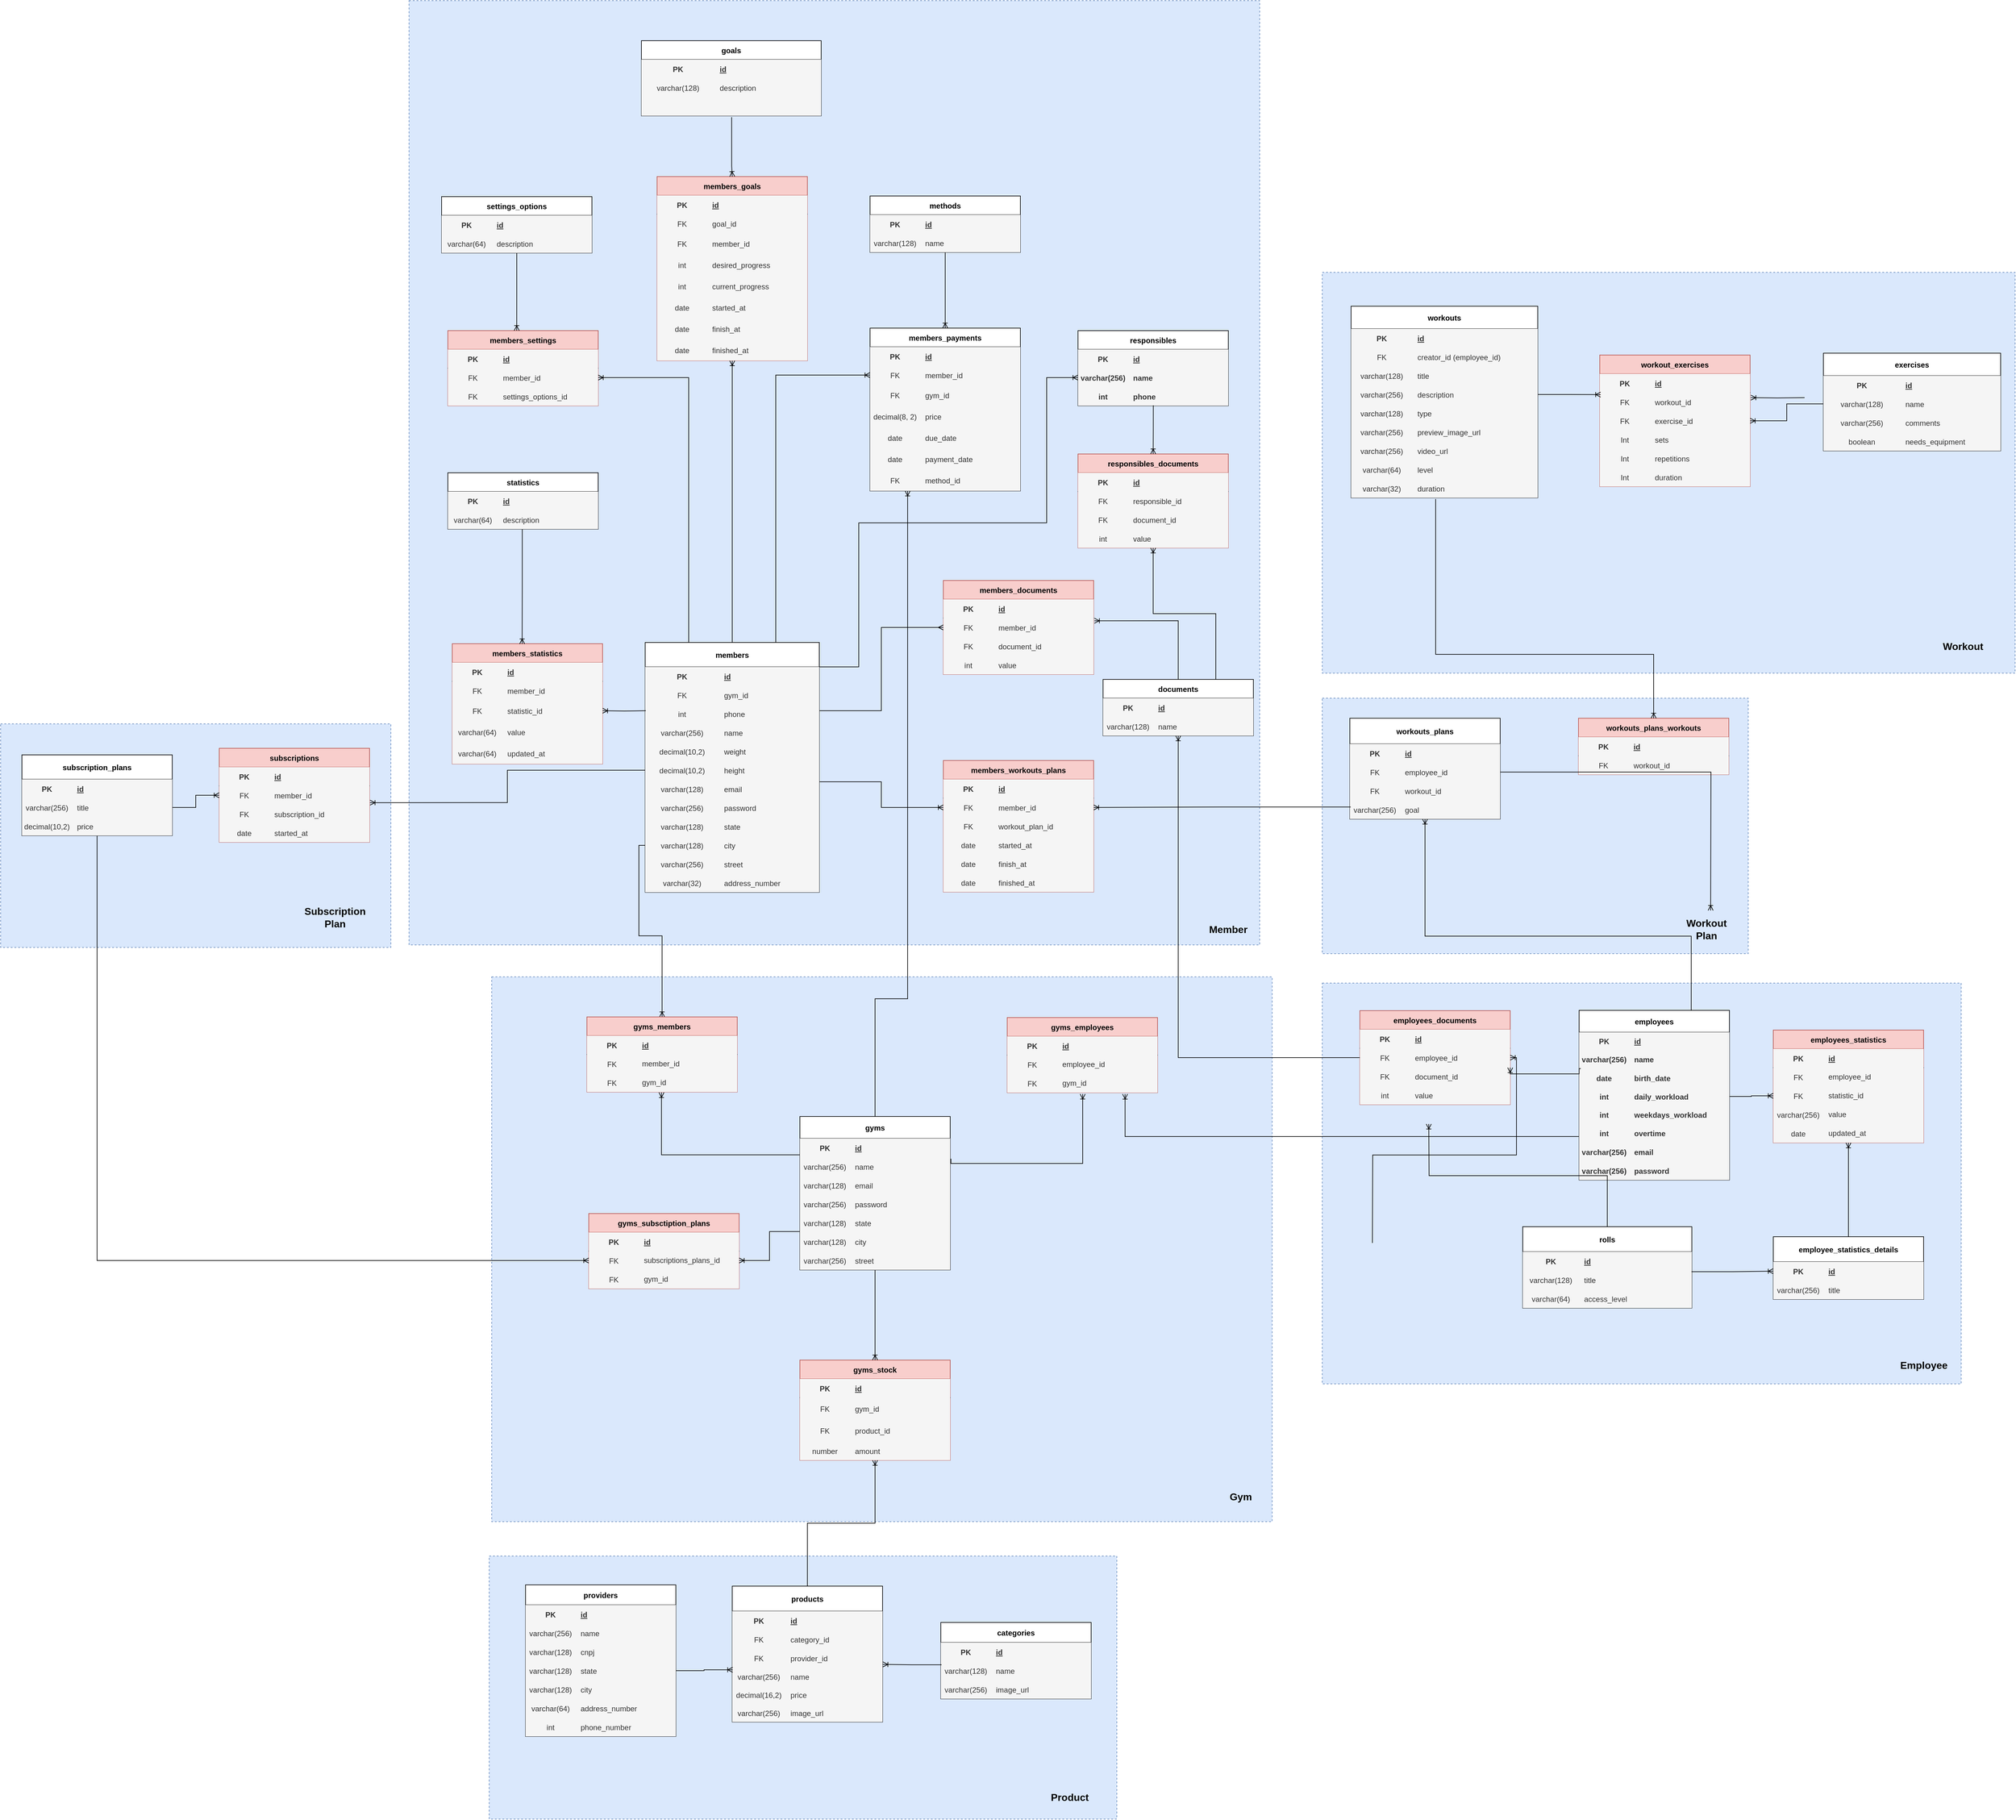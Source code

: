 <mxfile version="18.1.3" type="github">
  <diagram name="Page-1" id="e7e014a7-5840-1c2e-5031-d8a46d1fe8dd">
    <mxGraphModel dx="606" dy="2028" grid="1" gridSize="10" guides="1" tooltips="1" connect="1" arrows="1" fold="1" page="1" pageScale="1" pageWidth="1169" pageHeight="826" background="none" math="0" shadow="0">
      <root>
        <mxCell id="0" />
        <mxCell id="1" parent="0" />
        <mxCell id="ot_BCaKHzkHSlwnmK5Li-112" value="" style="rounded=0;whiteSpace=wrap;html=1;dashed=1;fillColor=#dae8fc;strokeColor=#6c8ebf;" parent="1" vertex="1">
          <mxGeometry x="2780" y="115" width="1020" height="640" as="geometry" />
        </mxCell>
        <mxCell id="wcBPrysFTeDaV5ZYO1Ei-82" value="" style="rounded=0;whiteSpace=wrap;html=1;dashed=1;fillColor=#dae8fc;strokeColor=#6c8ebf;" parent="1" vertex="1">
          <mxGeometry x="1322" y="-1454" width="1358" height="1508" as="geometry" />
        </mxCell>
        <mxCell id="wcBPrysFTeDaV5ZYO1Ei-81" value="" style="rounded=0;whiteSpace=wrap;html=1;dashed=1;fillColor=#dae8fc;strokeColor=#6c8ebf;" parent="1" vertex="1">
          <mxGeometry x="1454" y="105" width="1246" height="870" as="geometry" />
        </mxCell>
        <mxCell id="wcBPrysFTeDaV5ZYO1Ei-75" value="" style="rounded=0;whiteSpace=wrap;html=1;dashed=1;fillColor=#dae8fc;strokeColor=#6c8ebf;" parent="1" vertex="1">
          <mxGeometry x="2780" y="-1020" width="1106" height="640" as="geometry" />
        </mxCell>
        <mxCell id="wcBPrysFTeDaV5ZYO1Ei-73" value="" style="rounded=0;whiteSpace=wrap;html=1;dashed=1;fillColor=#dae8fc;strokeColor=#6c8ebf;" parent="1" vertex="1">
          <mxGeometry x="2780" y="-340" width="680" height="408" as="geometry" />
        </mxCell>
        <mxCell id="wcBPrysFTeDaV5ZYO1Ei-71" value="" style="rounded=0;whiteSpace=wrap;html=1;dashed=1;fillColor=#dae8fc;strokeColor=#6c8ebf;" parent="1" vertex="1">
          <mxGeometry x="670" y="-299" width="623" height="357" as="geometry" />
        </mxCell>
        <mxCell id="wcBPrysFTeDaV5ZYO1Ei-64" value="" style="rounded=0;whiteSpace=wrap;html=1;dashed=1;fillColor=#dae8fc;strokeColor=#6c8ebf;" parent="1" vertex="1">
          <mxGeometry x="1450" y="1030" width="1002" height="420" as="geometry" />
        </mxCell>
        <mxCell id="cqDJRctu_U0ZVXSVVv-S-1" value="gyms" style="shape=table;startSize=35;container=1;collapsible=1;childLayout=tableLayout;fixedRows=1;rowLines=0;fontStyle=1;align=center;resizeLast=1;" parent="1" vertex="1">
          <mxGeometry x="1946" y="328" width="240" height="245" as="geometry" />
        </mxCell>
        <mxCell id="cqDJRctu_U0ZVXSVVv-S-2" value="" style="shape=tableRow;horizontal=0;startSize=0;swimlaneHead=0;swimlaneBody=0;fillColor=none;collapsible=0;dropTarget=0;points=[[0,0.5],[1,0.5]];portConstraint=eastwest;top=0;left=0;right=0;bottom=1;" parent="cqDJRctu_U0ZVXSVVv-S-1" vertex="1">
          <mxGeometry y="35" width="240" height="30" as="geometry" />
        </mxCell>
        <mxCell id="cqDJRctu_U0ZVXSVVv-S-3" value="PK" style="shape=partialRectangle;connectable=0;fillColor=#f5f5f5;top=0;left=0;bottom=0;right=0;fontStyle=1;overflow=hidden;fontColor=#333333;strokeColor=#666666;" parent="cqDJRctu_U0ZVXSVVv-S-2" vertex="1">
          <mxGeometry width="80" height="30" as="geometry">
            <mxRectangle width="80" height="30" as="alternateBounds" />
          </mxGeometry>
        </mxCell>
        <mxCell id="cqDJRctu_U0ZVXSVVv-S-4" value="id" style="shape=partialRectangle;connectable=0;fillColor=#f5f5f5;top=0;left=0;bottom=0;right=0;align=left;spacingLeft=6;fontStyle=5;overflow=hidden;fontColor=#333333;strokeColor=#666666;" parent="cqDJRctu_U0ZVXSVVv-S-2" vertex="1">
          <mxGeometry x="80" width="160" height="30" as="geometry">
            <mxRectangle width="160" height="30" as="alternateBounds" />
          </mxGeometry>
        </mxCell>
        <mxCell id="nS6iPJSSFPPUDI0pfMjD-26" style="shape=tableRow;horizontal=0;startSize=0;swimlaneHead=0;swimlaneBody=0;fillColor=none;collapsible=0;dropTarget=0;points=[[0,0.5],[1,0.5]];portConstraint=eastwest;top=0;left=0;right=0;bottom=0;" parent="cqDJRctu_U0ZVXSVVv-S-1" vertex="1">
          <mxGeometry y="65" width="240" height="30" as="geometry" />
        </mxCell>
        <mxCell id="nS6iPJSSFPPUDI0pfMjD-27" value="varchar(256)" style="shape=partialRectangle;connectable=0;fillColor=#f5f5f5;top=0;left=0;bottom=0;right=0;editable=1;overflow=hidden;fontColor=#333333;strokeColor=#666666;" parent="nS6iPJSSFPPUDI0pfMjD-26" vertex="1">
          <mxGeometry width="80" height="30" as="geometry">
            <mxRectangle width="80" height="30" as="alternateBounds" />
          </mxGeometry>
        </mxCell>
        <mxCell id="nS6iPJSSFPPUDI0pfMjD-28" value="name" style="shape=partialRectangle;connectable=0;fillColor=#f5f5f5;top=0;left=0;bottom=0;right=0;align=left;spacingLeft=6;overflow=hidden;fontColor=#333333;strokeColor=#666666;" parent="nS6iPJSSFPPUDI0pfMjD-26" vertex="1">
          <mxGeometry x="80" width="160" height="30" as="geometry">
            <mxRectangle width="160" height="30" as="alternateBounds" />
          </mxGeometry>
        </mxCell>
        <mxCell id="cqDJRctu_U0ZVXSVVv-S-5" value="" style="shape=tableRow;horizontal=0;startSize=0;swimlaneHead=0;swimlaneBody=0;fillColor=none;collapsible=0;dropTarget=0;points=[[0,0.5],[1,0.5]];portConstraint=eastwest;top=0;left=0;right=0;bottom=0;" parent="cqDJRctu_U0ZVXSVVv-S-1" vertex="1">
          <mxGeometry y="95" width="240" height="30" as="geometry" />
        </mxCell>
        <mxCell id="cqDJRctu_U0ZVXSVVv-S-6" value="varchar(128)" style="shape=partialRectangle;connectable=0;fillColor=#f5f5f5;top=0;left=0;bottom=0;right=0;editable=1;overflow=hidden;fontColor=#333333;strokeColor=#666666;" parent="cqDJRctu_U0ZVXSVVv-S-5" vertex="1">
          <mxGeometry width="80" height="30" as="geometry">
            <mxRectangle width="80" height="30" as="alternateBounds" />
          </mxGeometry>
        </mxCell>
        <mxCell id="cqDJRctu_U0ZVXSVVv-S-7" value="email" style="shape=partialRectangle;connectable=0;fillColor=#f5f5f5;top=0;left=0;bottom=0;right=0;align=left;spacingLeft=6;overflow=hidden;fontColor=#333333;strokeColor=#666666;" parent="cqDJRctu_U0ZVXSVVv-S-5" vertex="1">
          <mxGeometry x="80" width="160" height="30" as="geometry">
            <mxRectangle width="160" height="30" as="alternateBounds" />
          </mxGeometry>
        </mxCell>
        <mxCell id="cqDJRctu_U0ZVXSVVv-S-8" value="" style="shape=tableRow;horizontal=0;startSize=0;swimlaneHead=0;swimlaneBody=0;fillColor=none;collapsible=0;dropTarget=0;points=[[0,0.5],[1,0.5]];portConstraint=eastwest;top=0;left=0;right=0;bottom=0;" parent="cqDJRctu_U0ZVXSVVv-S-1" vertex="1">
          <mxGeometry y="125" width="240" height="30" as="geometry" />
        </mxCell>
        <mxCell id="cqDJRctu_U0ZVXSVVv-S-9" value="varchar(256)" style="shape=partialRectangle;connectable=0;fillColor=#f5f5f5;top=0;left=0;bottom=0;right=0;editable=1;overflow=hidden;fontColor=#333333;strokeColor=#666666;" parent="cqDJRctu_U0ZVXSVVv-S-8" vertex="1">
          <mxGeometry width="80" height="30" as="geometry">
            <mxRectangle width="80" height="30" as="alternateBounds" />
          </mxGeometry>
        </mxCell>
        <mxCell id="cqDJRctu_U0ZVXSVVv-S-10" value="password" style="shape=partialRectangle;connectable=0;fillColor=#f5f5f5;top=0;left=0;bottom=0;right=0;align=left;spacingLeft=6;overflow=hidden;fontColor=#333333;strokeColor=#666666;" parent="cqDJRctu_U0ZVXSVVv-S-8" vertex="1">
          <mxGeometry x="80" width="160" height="30" as="geometry">
            <mxRectangle width="160" height="30" as="alternateBounds" />
          </mxGeometry>
        </mxCell>
        <mxCell id="cqDJRctu_U0ZVXSVVv-S-11" value="" style="shape=tableRow;horizontal=0;startSize=0;swimlaneHead=0;swimlaneBody=0;fillColor=none;collapsible=0;dropTarget=0;points=[[0,0.5],[1,0.5]];portConstraint=eastwest;top=0;left=0;right=0;bottom=0;" parent="cqDJRctu_U0ZVXSVVv-S-1" vertex="1">
          <mxGeometry y="155" width="240" height="30" as="geometry" />
        </mxCell>
        <mxCell id="cqDJRctu_U0ZVXSVVv-S-12" value="varchar(128)" style="shape=partialRectangle;connectable=0;fillColor=#f5f5f5;top=0;left=0;bottom=0;right=0;editable=1;overflow=hidden;fontColor=#333333;strokeColor=#666666;" parent="cqDJRctu_U0ZVXSVVv-S-11" vertex="1">
          <mxGeometry width="80" height="30" as="geometry">
            <mxRectangle width="80" height="30" as="alternateBounds" />
          </mxGeometry>
        </mxCell>
        <mxCell id="cqDJRctu_U0ZVXSVVv-S-13" value="state" style="shape=partialRectangle;connectable=0;fillColor=#f5f5f5;top=0;left=0;bottom=0;right=0;align=left;spacingLeft=6;overflow=hidden;fontColor=#333333;strokeColor=#666666;" parent="cqDJRctu_U0ZVXSVVv-S-11" vertex="1">
          <mxGeometry x="80" width="160" height="30" as="geometry">
            <mxRectangle width="160" height="30" as="alternateBounds" />
          </mxGeometry>
        </mxCell>
        <mxCell id="nS6iPJSSFPPUDI0pfMjD-11" style="shape=tableRow;horizontal=0;startSize=0;swimlaneHead=0;swimlaneBody=0;fillColor=none;collapsible=0;dropTarget=0;points=[[0,0.5],[1,0.5]];portConstraint=eastwest;top=0;left=0;right=0;bottom=0;" parent="cqDJRctu_U0ZVXSVVv-S-1" vertex="1">
          <mxGeometry y="185" width="240" height="30" as="geometry" />
        </mxCell>
        <mxCell id="nS6iPJSSFPPUDI0pfMjD-12" value="varchar(128)" style="shape=partialRectangle;connectable=0;fillColor=#f5f5f5;top=0;left=0;bottom=0;right=0;editable=1;overflow=hidden;fontColor=#333333;strokeColor=#666666;" parent="nS6iPJSSFPPUDI0pfMjD-11" vertex="1">
          <mxGeometry width="80" height="30" as="geometry">
            <mxRectangle width="80" height="30" as="alternateBounds" />
          </mxGeometry>
        </mxCell>
        <mxCell id="nS6iPJSSFPPUDI0pfMjD-13" value="city" style="shape=partialRectangle;connectable=0;fillColor=#f5f5f5;top=0;left=0;bottom=0;right=0;align=left;spacingLeft=6;overflow=hidden;fontColor=#333333;strokeColor=#666666;" parent="nS6iPJSSFPPUDI0pfMjD-11" vertex="1">
          <mxGeometry x="80" width="160" height="30" as="geometry">
            <mxRectangle width="160" height="30" as="alternateBounds" />
          </mxGeometry>
        </mxCell>
        <mxCell id="nS6iPJSSFPPUDI0pfMjD-14" style="shape=tableRow;horizontal=0;startSize=0;swimlaneHead=0;swimlaneBody=0;fillColor=none;collapsible=0;dropTarget=0;points=[[0,0.5],[1,0.5]];portConstraint=eastwest;top=0;left=0;right=0;bottom=0;" parent="cqDJRctu_U0ZVXSVVv-S-1" vertex="1">
          <mxGeometry y="215" width="240" height="30" as="geometry" />
        </mxCell>
        <mxCell id="nS6iPJSSFPPUDI0pfMjD-15" value="varchar(256)" style="shape=partialRectangle;connectable=0;fillColor=#f5f5f5;top=0;left=0;bottom=0;right=0;editable=1;overflow=hidden;fontColor=#333333;strokeColor=#666666;" parent="nS6iPJSSFPPUDI0pfMjD-14" vertex="1">
          <mxGeometry width="80" height="30" as="geometry">
            <mxRectangle width="80" height="30" as="alternateBounds" />
          </mxGeometry>
        </mxCell>
        <mxCell id="nS6iPJSSFPPUDI0pfMjD-16" value="street   " style="shape=partialRectangle;connectable=0;fillColor=#f5f5f5;top=0;left=0;bottom=0;right=0;align=left;spacingLeft=6;overflow=hidden;fontColor=#333333;strokeColor=#666666;" parent="nS6iPJSSFPPUDI0pfMjD-14" vertex="1">
          <mxGeometry x="80" width="160" height="30" as="geometry">
            <mxRectangle width="160" height="30" as="alternateBounds" />
          </mxGeometry>
        </mxCell>
        <mxCell id="nS6iPJSSFPPUDI0pfMjD-29" value="members" style="shape=table;startSize=39;container=1;collapsible=1;childLayout=tableLayout;fixedRows=1;rowLines=0;fontStyle=1;align=center;resizeLast=1;" parent="1" vertex="1">
          <mxGeometry x="1699" y="-429" width="278" height="399" as="geometry" />
        </mxCell>
        <mxCell id="IdpMbYvHJafA_dwijVwq-16" value="" style="shape=tableRow;horizontal=0;startSize=0;swimlaneHead=0;swimlaneBody=0;fillColor=none;collapsible=0;dropTarget=0;points=[[0,0.5],[1,0.5]];portConstraint=eastwest;top=0;left=0;right=0;bottom=1;" parent="nS6iPJSSFPPUDI0pfMjD-29" vertex="1">
          <mxGeometry y="39" width="278" height="30" as="geometry" />
        </mxCell>
        <mxCell id="IdpMbYvHJafA_dwijVwq-17" value="PK" style="shape=partialRectangle;connectable=0;top=0;left=0;bottom=0;right=0;fontStyle=1;overflow=hidden;fillColor=#f5f5f5;fontColor=#333333;strokeColor=#666666;" parent="IdpMbYvHJafA_dwijVwq-16" vertex="1">
          <mxGeometry width="118" height="30" as="geometry">
            <mxRectangle width="118" height="30" as="alternateBounds" />
          </mxGeometry>
        </mxCell>
        <mxCell id="IdpMbYvHJafA_dwijVwq-18" value="id" style="shape=partialRectangle;connectable=0;top=0;left=0;bottom=0;right=0;align=left;spacingLeft=6;fontStyle=5;overflow=hidden;fillColor=#f5f5f5;fontColor=#333333;strokeColor=#666666;" parent="IdpMbYvHJafA_dwijVwq-16" vertex="1">
          <mxGeometry x="118" width="160" height="30" as="geometry">
            <mxRectangle width="160" height="30" as="alternateBounds" />
          </mxGeometry>
        </mxCell>
        <mxCell id="CnmkukpoRnF5Mc1D4gRC-27" style="shape=tableRow;horizontal=0;startSize=0;swimlaneHead=0;swimlaneBody=0;fillColor=none;collapsible=0;dropTarget=0;points=[[0,0.5],[1,0.5]];portConstraint=eastwest;top=0;left=0;right=0;bottom=0;" parent="nS6iPJSSFPPUDI0pfMjD-29" vertex="1">
          <mxGeometry y="69" width="278" height="30" as="geometry" />
        </mxCell>
        <mxCell id="CnmkukpoRnF5Mc1D4gRC-28" value="FK" style="shape=partialRectangle;connectable=0;top=0;left=0;bottom=0;right=0;editable=1;overflow=hidden;fillColor=#f5f5f5;fontColor=#333333;strokeColor=#666666;" parent="CnmkukpoRnF5Mc1D4gRC-27" vertex="1">
          <mxGeometry width="118" height="30" as="geometry">
            <mxRectangle width="118" height="30" as="alternateBounds" />
          </mxGeometry>
        </mxCell>
        <mxCell id="CnmkukpoRnF5Mc1D4gRC-29" value="gym_id" style="shape=partialRectangle;connectable=0;top=0;left=0;bottom=0;right=0;align=left;spacingLeft=6;overflow=hidden;fillColor=#f5f5f5;fontColor=#333333;strokeColor=#666666;" parent="CnmkukpoRnF5Mc1D4gRC-27" vertex="1">
          <mxGeometry x="118" width="160" height="30" as="geometry">
            <mxRectangle width="160" height="30" as="alternateBounds" />
          </mxGeometry>
        </mxCell>
        <mxCell id="N8MgNP0OLrLuqAPh3A99-54" style="shape=tableRow;horizontal=0;startSize=0;swimlaneHead=0;swimlaneBody=0;fillColor=none;collapsible=0;dropTarget=0;points=[[0,0.5],[1,0.5]];portConstraint=eastwest;top=0;left=0;right=0;bottom=0;" parent="nS6iPJSSFPPUDI0pfMjD-29" vertex="1">
          <mxGeometry y="99" width="278" height="30" as="geometry" />
        </mxCell>
        <mxCell id="N8MgNP0OLrLuqAPh3A99-55" value="int" style="shape=partialRectangle;connectable=0;top=0;left=0;bottom=0;right=0;editable=1;overflow=hidden;fillColor=#f5f5f5;fontColor=#333333;strokeColor=#666666;" parent="N8MgNP0OLrLuqAPh3A99-54" vertex="1">
          <mxGeometry width="118" height="30" as="geometry">
            <mxRectangle width="118" height="30" as="alternateBounds" />
          </mxGeometry>
        </mxCell>
        <mxCell id="N8MgNP0OLrLuqAPh3A99-56" value="phone" style="shape=partialRectangle;connectable=0;top=0;left=0;bottom=0;right=0;align=left;spacingLeft=6;overflow=hidden;fillColor=#f5f5f5;fontColor=#333333;strokeColor=#666666;" parent="N8MgNP0OLrLuqAPh3A99-54" vertex="1">
          <mxGeometry x="118" width="160" height="30" as="geometry">
            <mxRectangle width="160" height="30" as="alternateBounds" />
          </mxGeometry>
        </mxCell>
        <mxCell id="nS6iPJSSFPPUDI0pfMjD-33" style="shape=tableRow;horizontal=0;startSize=0;swimlaneHead=0;swimlaneBody=0;fillColor=none;collapsible=0;dropTarget=0;points=[[0,0.5],[1,0.5]];portConstraint=eastwest;top=0;left=0;right=0;bottom=0;" parent="nS6iPJSSFPPUDI0pfMjD-29" vertex="1">
          <mxGeometry y="129" width="278" height="30" as="geometry" />
        </mxCell>
        <mxCell id="nS6iPJSSFPPUDI0pfMjD-34" value="varchar(256)" style="shape=partialRectangle;connectable=0;top=0;left=0;bottom=0;right=0;editable=1;overflow=hidden;fillColor=#f5f5f5;fontColor=#333333;strokeColor=#666666;" parent="nS6iPJSSFPPUDI0pfMjD-33" vertex="1">
          <mxGeometry width="118" height="30" as="geometry">
            <mxRectangle width="118" height="30" as="alternateBounds" />
          </mxGeometry>
        </mxCell>
        <mxCell id="nS6iPJSSFPPUDI0pfMjD-35" value="name" style="shape=partialRectangle;connectable=0;top=0;left=0;bottom=0;right=0;align=left;spacingLeft=6;overflow=hidden;fillColor=#f5f5f5;fontColor=#333333;strokeColor=#666666;" parent="nS6iPJSSFPPUDI0pfMjD-33" vertex="1">
          <mxGeometry x="118" width="160" height="30" as="geometry">
            <mxRectangle width="160" height="30" as="alternateBounds" />
          </mxGeometry>
        </mxCell>
        <mxCell id="9rMzkn_qYGO-F2BWBrdG-7" style="shape=tableRow;horizontal=0;startSize=0;swimlaneHead=0;swimlaneBody=0;fillColor=none;collapsible=0;dropTarget=0;points=[[0,0.5],[1,0.5]];portConstraint=eastwest;top=0;left=0;right=0;bottom=0;" parent="nS6iPJSSFPPUDI0pfMjD-29" vertex="1">
          <mxGeometry y="159" width="278" height="30" as="geometry" />
        </mxCell>
        <mxCell id="9rMzkn_qYGO-F2BWBrdG-8" value="decimal(10,2)" style="shape=partialRectangle;connectable=0;top=0;left=0;bottom=0;right=0;editable=1;overflow=hidden;fillColor=#f5f5f5;fontColor=#333333;strokeColor=#666666;" parent="9rMzkn_qYGO-F2BWBrdG-7" vertex="1">
          <mxGeometry width="118" height="30" as="geometry">
            <mxRectangle width="118" height="30" as="alternateBounds" />
          </mxGeometry>
        </mxCell>
        <mxCell id="9rMzkn_qYGO-F2BWBrdG-9" value="weight" style="shape=partialRectangle;connectable=0;top=0;left=0;bottom=0;right=0;align=left;spacingLeft=6;overflow=hidden;fillColor=#f5f5f5;fontColor=#333333;strokeColor=#666666;" parent="9rMzkn_qYGO-F2BWBrdG-7" vertex="1">
          <mxGeometry x="118" width="160" height="30" as="geometry">
            <mxRectangle width="160" height="30" as="alternateBounds" />
          </mxGeometry>
        </mxCell>
        <mxCell id="9rMzkn_qYGO-F2BWBrdG-10" style="shape=tableRow;horizontal=0;startSize=0;swimlaneHead=0;swimlaneBody=0;fillColor=none;collapsible=0;dropTarget=0;points=[[0,0.5],[1,0.5]];portConstraint=eastwest;top=0;left=0;right=0;bottom=0;" parent="nS6iPJSSFPPUDI0pfMjD-29" vertex="1">
          <mxGeometry y="189" width="278" height="30" as="geometry" />
        </mxCell>
        <mxCell id="9rMzkn_qYGO-F2BWBrdG-11" value="decimal(10,2)" style="shape=partialRectangle;connectable=0;top=0;left=0;bottom=0;right=0;editable=1;overflow=hidden;fillColor=#f5f5f5;fontColor=#333333;strokeColor=#666666;" parent="9rMzkn_qYGO-F2BWBrdG-10" vertex="1">
          <mxGeometry width="118" height="30" as="geometry">
            <mxRectangle width="118" height="30" as="alternateBounds" />
          </mxGeometry>
        </mxCell>
        <mxCell id="9rMzkn_qYGO-F2BWBrdG-12" value="height" style="shape=partialRectangle;connectable=0;top=0;left=0;bottom=0;right=0;align=left;spacingLeft=6;overflow=hidden;fillColor=#f5f5f5;fontColor=#333333;strokeColor=#666666;" parent="9rMzkn_qYGO-F2BWBrdG-10" vertex="1">
          <mxGeometry x="118" width="160" height="30" as="geometry">
            <mxRectangle width="160" height="30" as="alternateBounds" />
          </mxGeometry>
        </mxCell>
        <mxCell id="nS6iPJSSFPPUDI0pfMjD-36" value="" style="shape=tableRow;horizontal=0;startSize=0;swimlaneHead=0;swimlaneBody=0;fillColor=none;collapsible=0;dropTarget=0;points=[[0,0.5],[1,0.5]];portConstraint=eastwest;top=0;left=0;right=0;bottom=0;" parent="nS6iPJSSFPPUDI0pfMjD-29" vertex="1">
          <mxGeometry y="219" width="278" height="30" as="geometry" />
        </mxCell>
        <mxCell id="nS6iPJSSFPPUDI0pfMjD-37" value="varchar(128)" style="shape=partialRectangle;connectable=0;top=0;left=0;bottom=0;right=0;editable=1;overflow=hidden;fillColor=#f5f5f5;fontColor=#333333;strokeColor=#666666;" parent="nS6iPJSSFPPUDI0pfMjD-36" vertex="1">
          <mxGeometry width="118" height="30" as="geometry">
            <mxRectangle width="118" height="30" as="alternateBounds" />
          </mxGeometry>
        </mxCell>
        <mxCell id="nS6iPJSSFPPUDI0pfMjD-38" value="email" style="shape=partialRectangle;connectable=0;top=0;left=0;bottom=0;right=0;align=left;spacingLeft=6;overflow=hidden;fillColor=#f5f5f5;fontColor=#333333;strokeColor=#666666;" parent="nS6iPJSSFPPUDI0pfMjD-36" vertex="1">
          <mxGeometry x="118" width="160" height="30" as="geometry">
            <mxRectangle width="160" height="30" as="alternateBounds" />
          </mxGeometry>
        </mxCell>
        <mxCell id="nS6iPJSSFPPUDI0pfMjD-39" value="" style="shape=tableRow;horizontal=0;startSize=0;swimlaneHead=0;swimlaneBody=0;fillColor=none;collapsible=0;dropTarget=0;points=[[0,0.5],[1,0.5]];portConstraint=eastwest;top=0;left=0;right=0;bottom=0;" parent="nS6iPJSSFPPUDI0pfMjD-29" vertex="1">
          <mxGeometry y="249" width="278" height="30" as="geometry" />
        </mxCell>
        <mxCell id="nS6iPJSSFPPUDI0pfMjD-40" value="varchar(256)" style="shape=partialRectangle;connectable=0;top=0;left=0;bottom=0;right=0;editable=1;overflow=hidden;fillColor=#f5f5f5;fontColor=#333333;strokeColor=#666666;" parent="nS6iPJSSFPPUDI0pfMjD-39" vertex="1">
          <mxGeometry width="118" height="30" as="geometry">
            <mxRectangle width="118" height="30" as="alternateBounds" />
          </mxGeometry>
        </mxCell>
        <mxCell id="nS6iPJSSFPPUDI0pfMjD-41" value="password" style="shape=partialRectangle;connectable=0;top=0;left=0;bottom=0;right=0;align=left;spacingLeft=6;overflow=hidden;fillColor=#f5f5f5;fontColor=#333333;strokeColor=#666666;" parent="nS6iPJSSFPPUDI0pfMjD-39" vertex="1">
          <mxGeometry x="118" width="160" height="30" as="geometry">
            <mxRectangle width="160" height="30" as="alternateBounds" />
          </mxGeometry>
        </mxCell>
        <mxCell id="nS6iPJSSFPPUDI0pfMjD-42" value="" style="shape=tableRow;horizontal=0;startSize=0;swimlaneHead=0;swimlaneBody=0;fillColor=none;collapsible=0;dropTarget=0;points=[[0,0.5],[1,0.5]];portConstraint=eastwest;top=0;left=0;right=0;bottom=0;" parent="nS6iPJSSFPPUDI0pfMjD-29" vertex="1">
          <mxGeometry y="279" width="278" height="30" as="geometry" />
        </mxCell>
        <mxCell id="nS6iPJSSFPPUDI0pfMjD-43" value="varchar(128)" style="shape=partialRectangle;connectable=0;top=0;left=0;bottom=0;right=0;editable=1;overflow=hidden;fillColor=#f5f5f5;fontColor=#333333;strokeColor=#666666;" parent="nS6iPJSSFPPUDI0pfMjD-42" vertex="1">
          <mxGeometry width="118" height="30" as="geometry">
            <mxRectangle width="118" height="30" as="alternateBounds" />
          </mxGeometry>
        </mxCell>
        <mxCell id="nS6iPJSSFPPUDI0pfMjD-44" value="state" style="shape=partialRectangle;connectable=0;top=0;left=0;bottom=0;right=0;align=left;spacingLeft=6;overflow=hidden;fillColor=#f5f5f5;fontColor=#333333;strokeColor=#666666;" parent="nS6iPJSSFPPUDI0pfMjD-42" vertex="1">
          <mxGeometry x="118" width="160" height="30" as="geometry">
            <mxRectangle width="160" height="30" as="alternateBounds" />
          </mxGeometry>
        </mxCell>
        <mxCell id="nS6iPJSSFPPUDI0pfMjD-45" style="shape=tableRow;horizontal=0;startSize=0;swimlaneHead=0;swimlaneBody=0;fillColor=none;collapsible=0;dropTarget=0;points=[[0,0.5],[1,0.5]];portConstraint=eastwest;top=0;left=0;right=0;bottom=0;" parent="nS6iPJSSFPPUDI0pfMjD-29" vertex="1">
          <mxGeometry y="309" width="278" height="30" as="geometry" />
        </mxCell>
        <mxCell id="nS6iPJSSFPPUDI0pfMjD-46" value="varchar(128)" style="shape=partialRectangle;connectable=0;top=0;left=0;bottom=0;right=0;editable=1;overflow=hidden;fillColor=#f5f5f5;fontColor=#333333;strokeColor=#666666;" parent="nS6iPJSSFPPUDI0pfMjD-45" vertex="1">
          <mxGeometry width="118" height="30" as="geometry">
            <mxRectangle width="118" height="30" as="alternateBounds" />
          </mxGeometry>
        </mxCell>
        <mxCell id="nS6iPJSSFPPUDI0pfMjD-47" value="city" style="shape=partialRectangle;connectable=0;top=0;left=0;bottom=0;right=0;align=left;spacingLeft=6;overflow=hidden;fillColor=#f5f5f5;fontColor=#333333;strokeColor=#666666;" parent="nS6iPJSSFPPUDI0pfMjD-45" vertex="1">
          <mxGeometry x="118" width="160" height="30" as="geometry">
            <mxRectangle width="160" height="30" as="alternateBounds" />
          </mxGeometry>
        </mxCell>
        <mxCell id="nS6iPJSSFPPUDI0pfMjD-48" style="shape=tableRow;horizontal=0;startSize=0;swimlaneHead=0;swimlaneBody=0;fillColor=none;collapsible=0;dropTarget=0;points=[[0,0.5],[1,0.5]];portConstraint=eastwest;top=0;left=0;right=0;bottom=0;" parent="nS6iPJSSFPPUDI0pfMjD-29" vertex="1">
          <mxGeometry y="339" width="278" height="30" as="geometry" />
        </mxCell>
        <mxCell id="nS6iPJSSFPPUDI0pfMjD-49" value="varchar(256)" style="shape=partialRectangle;connectable=0;top=0;left=0;bottom=0;right=0;editable=1;overflow=hidden;fillColor=#f5f5f5;fontColor=#333333;strokeColor=#666666;" parent="nS6iPJSSFPPUDI0pfMjD-48" vertex="1">
          <mxGeometry width="118" height="30" as="geometry">
            <mxRectangle width="118" height="30" as="alternateBounds" />
          </mxGeometry>
        </mxCell>
        <mxCell id="nS6iPJSSFPPUDI0pfMjD-50" value="street   " style="shape=partialRectangle;connectable=0;top=0;left=0;bottom=0;right=0;align=left;spacingLeft=6;overflow=hidden;fillColor=#f5f5f5;fontColor=#333333;strokeColor=#666666;" parent="nS6iPJSSFPPUDI0pfMjD-48" vertex="1">
          <mxGeometry x="118" width="160" height="30" as="geometry">
            <mxRectangle width="160" height="30" as="alternateBounds" />
          </mxGeometry>
        </mxCell>
        <mxCell id="nS6iPJSSFPPUDI0pfMjD-51" style="shape=tableRow;horizontal=0;startSize=0;swimlaneHead=0;swimlaneBody=0;fillColor=none;collapsible=0;dropTarget=0;points=[[0,0.5],[1,0.5]];portConstraint=eastwest;top=0;left=0;right=0;bottom=0;" parent="nS6iPJSSFPPUDI0pfMjD-29" vertex="1">
          <mxGeometry y="369" width="278" height="30" as="geometry" />
        </mxCell>
        <mxCell id="nS6iPJSSFPPUDI0pfMjD-52" value="varchar(32)" style="shape=partialRectangle;connectable=0;top=0;left=0;bottom=0;right=0;editable=1;overflow=hidden;fillColor=#f5f5f5;fontColor=#333333;strokeColor=#666666;" parent="nS6iPJSSFPPUDI0pfMjD-51" vertex="1">
          <mxGeometry width="118" height="30" as="geometry">
            <mxRectangle width="118" height="30" as="alternateBounds" />
          </mxGeometry>
        </mxCell>
        <mxCell id="nS6iPJSSFPPUDI0pfMjD-53" value="address_number" style="shape=partialRectangle;connectable=0;top=0;left=0;bottom=0;right=0;align=left;spacingLeft=6;overflow=hidden;fillColor=#f5f5f5;fontColor=#333333;strokeColor=#666666;" parent="nS6iPJSSFPPUDI0pfMjD-51" vertex="1">
          <mxGeometry x="118" width="160" height="30" as="geometry">
            <mxRectangle width="160" height="30" as="alternateBounds" />
          </mxGeometry>
        </mxCell>
        <mxCell id="nS6iPJSSFPPUDI0pfMjD-60" value="workouts_plans" style="shape=table;startSize=41;container=1;collapsible=1;childLayout=tableLayout;fixedRows=1;rowLines=0;fontStyle=1;align=center;resizeLast=1;" parent="1" vertex="1">
          <mxGeometry x="2824" y="-308" width="240" height="161" as="geometry" />
        </mxCell>
        <mxCell id="CnmkukpoRnF5Mc1D4gRC-1" value="" style="shape=tableRow;horizontal=0;startSize=0;swimlaneHead=0;swimlaneBody=0;fillColor=none;collapsible=0;dropTarget=0;points=[[0,0.5],[1,0.5]];portConstraint=eastwest;top=0;left=0;right=0;bottom=1;" parent="nS6iPJSSFPPUDI0pfMjD-60" vertex="1">
          <mxGeometry y="41" width="240" height="30" as="geometry" />
        </mxCell>
        <mxCell id="CnmkukpoRnF5Mc1D4gRC-2" value="PK" style="shape=partialRectangle;connectable=0;fillColor=#f5f5f5;top=0;left=0;bottom=0;right=0;fontStyle=1;overflow=hidden;fontColor=#333333;strokeColor=#666666;" parent="CnmkukpoRnF5Mc1D4gRC-1" vertex="1">
          <mxGeometry width="80" height="30" as="geometry">
            <mxRectangle width="80" height="30" as="alternateBounds" />
          </mxGeometry>
        </mxCell>
        <mxCell id="CnmkukpoRnF5Mc1D4gRC-3" value="id" style="shape=partialRectangle;connectable=0;fillColor=#f5f5f5;top=0;left=0;bottom=0;right=0;align=left;spacingLeft=6;fontStyle=5;overflow=hidden;fontColor=#333333;strokeColor=#666666;" parent="CnmkukpoRnF5Mc1D4gRC-1" vertex="1">
          <mxGeometry x="80" width="160" height="30" as="geometry">
            <mxRectangle width="160" height="30" as="alternateBounds" />
          </mxGeometry>
        </mxCell>
        <mxCell id="nS6iPJSSFPPUDI0pfMjD-97" style="shape=tableRow;horizontal=0;startSize=0;swimlaneHead=0;swimlaneBody=0;fillColor=none;collapsible=0;dropTarget=0;points=[[0,0.5],[1,0.5]];portConstraint=eastwest;top=0;left=0;right=0;bottom=0;" parent="nS6iPJSSFPPUDI0pfMjD-60" vertex="1">
          <mxGeometry y="71" width="240" height="30" as="geometry" />
        </mxCell>
        <mxCell id="nS6iPJSSFPPUDI0pfMjD-98" value="FK" style="shape=partialRectangle;connectable=0;fillColor=#f5f5f5;top=0;left=0;bottom=0;right=0;editable=1;overflow=hidden;fontColor=#333333;strokeColor=#666666;" parent="nS6iPJSSFPPUDI0pfMjD-97" vertex="1">
          <mxGeometry width="80" height="30" as="geometry">
            <mxRectangle width="80" height="30" as="alternateBounds" />
          </mxGeometry>
        </mxCell>
        <mxCell id="nS6iPJSSFPPUDI0pfMjD-99" value="employee_id" style="shape=partialRectangle;connectable=0;fillColor=#f5f5f5;top=0;left=0;bottom=0;right=0;align=left;spacingLeft=6;overflow=hidden;fontColor=#333333;strokeColor=#666666;" parent="nS6iPJSSFPPUDI0pfMjD-97" vertex="1">
          <mxGeometry x="80" width="160" height="30" as="geometry">
            <mxRectangle width="160" height="30" as="alternateBounds" />
          </mxGeometry>
        </mxCell>
        <mxCell id="CnmkukpoRnF5Mc1D4gRC-30" style="shape=tableRow;horizontal=0;startSize=0;swimlaneHead=0;swimlaneBody=0;fillColor=none;collapsible=0;dropTarget=0;points=[[0,0.5],[1,0.5]];portConstraint=eastwest;top=0;left=0;right=0;bottom=0;" parent="nS6iPJSSFPPUDI0pfMjD-60" vertex="1">
          <mxGeometry y="101" width="240" height="30" as="geometry" />
        </mxCell>
        <mxCell id="CnmkukpoRnF5Mc1D4gRC-31" value="FK" style="shape=partialRectangle;connectable=0;fillColor=#f5f5f5;top=0;left=0;bottom=0;right=0;editable=1;overflow=hidden;fontColor=#333333;strokeColor=#666666;" parent="CnmkukpoRnF5Mc1D4gRC-30" vertex="1">
          <mxGeometry width="80" height="30" as="geometry">
            <mxRectangle width="80" height="30" as="alternateBounds" />
          </mxGeometry>
        </mxCell>
        <mxCell id="CnmkukpoRnF5Mc1D4gRC-32" value="workout_id" style="shape=partialRectangle;connectable=0;fillColor=#f5f5f5;top=0;left=0;bottom=0;right=0;align=left;spacingLeft=6;overflow=hidden;fontColor=#333333;strokeColor=#666666;" parent="CnmkukpoRnF5Mc1D4gRC-30" vertex="1">
          <mxGeometry x="80" width="160" height="30" as="geometry">
            <mxRectangle width="160" height="30" as="alternateBounds" />
          </mxGeometry>
        </mxCell>
        <mxCell id="nS6iPJSSFPPUDI0pfMjD-64" style="shape=tableRow;horizontal=0;startSize=0;swimlaneHead=0;swimlaneBody=0;fillColor=none;collapsible=0;dropTarget=0;points=[[0,0.5],[1,0.5]];portConstraint=eastwest;top=0;left=0;right=0;bottom=0;" parent="nS6iPJSSFPPUDI0pfMjD-60" vertex="1">
          <mxGeometry y="131" width="240" height="30" as="geometry" />
        </mxCell>
        <mxCell id="nS6iPJSSFPPUDI0pfMjD-65" value="varchar(256)" style="shape=partialRectangle;connectable=0;fillColor=#f5f5f5;top=0;left=0;bottom=0;right=0;editable=1;overflow=hidden;fontColor=#333333;strokeColor=#666666;" parent="nS6iPJSSFPPUDI0pfMjD-64" vertex="1">
          <mxGeometry width="80" height="30" as="geometry">
            <mxRectangle width="80" height="30" as="alternateBounds" />
          </mxGeometry>
        </mxCell>
        <mxCell id="nS6iPJSSFPPUDI0pfMjD-66" value="goal" style="shape=partialRectangle;connectable=0;fillColor=#f5f5f5;top=0;left=0;bottom=0;right=0;align=left;spacingLeft=6;overflow=hidden;fontColor=#333333;strokeColor=#666666;" parent="nS6iPJSSFPPUDI0pfMjD-64" vertex="1">
          <mxGeometry x="80" width="160" height="30" as="geometry">
            <mxRectangle width="160" height="30" as="alternateBounds" />
          </mxGeometry>
        </mxCell>
        <mxCell id="DIrFXB5llvS2kj0vWRAP-5" value="employees" style="shape=table;startSize=35;container=1;collapsible=1;childLayout=tableLayout;fixedRows=1;rowLines=0;fontStyle=1;align=center;resizeLast=1;" parent="1" vertex="1">
          <mxGeometry x="3190" y="158.5" width="240" height="271" as="geometry" />
        </mxCell>
        <mxCell id="DIrFXB5llvS2kj0vWRAP-6" value="" style="shape=tableRow;horizontal=0;startSize=0;swimlaneHead=0;swimlaneBody=0;fillColor=none;collapsible=0;dropTarget=0;points=[[0,0.5],[1,0.5]];portConstraint=eastwest;top=0;left=0;right=0;bottom=1;" parent="DIrFXB5llvS2kj0vWRAP-5" vertex="1">
          <mxGeometry y="35" width="240" height="28" as="geometry" />
        </mxCell>
        <mxCell id="DIrFXB5llvS2kj0vWRAP-7" value="PK" style="shape=partialRectangle;connectable=0;fillColor=#f5f5f5;top=0;left=0;bottom=0;right=0;fontStyle=1;overflow=hidden;fontColor=#333333;strokeColor=#666666;" parent="DIrFXB5llvS2kj0vWRAP-6" vertex="1">
          <mxGeometry width="80" height="28" as="geometry">
            <mxRectangle width="80" height="28" as="alternateBounds" />
          </mxGeometry>
        </mxCell>
        <mxCell id="DIrFXB5llvS2kj0vWRAP-8" value="id" style="shape=partialRectangle;connectable=0;fillColor=#f5f5f5;top=0;left=0;bottom=0;right=0;align=left;spacingLeft=6;fontStyle=5;overflow=hidden;fontColor=#333333;strokeColor=#666666;" parent="DIrFXB5llvS2kj0vWRAP-6" vertex="1">
          <mxGeometry x="80" width="160" height="28" as="geometry">
            <mxRectangle width="160" height="28" as="alternateBounds" />
          </mxGeometry>
        </mxCell>
        <mxCell id="0n2N_qrro0FEkVKEMOXI-2" style="shape=tableRow;horizontal=0;startSize=0;swimlaneHead=0;swimlaneBody=0;fillColor=none;collapsible=0;dropTarget=0;points=[[0,0.5],[1,0.5]];portConstraint=eastwest;top=0;left=0;right=0;bottom=1;" parent="DIrFXB5llvS2kj0vWRAP-5" vertex="1">
          <mxGeometry y="63" width="240" height="30" as="geometry" />
        </mxCell>
        <mxCell id="0n2N_qrro0FEkVKEMOXI-3" value="varchar(256)" style="shape=partialRectangle;connectable=0;fillColor=#f5f5f5;top=0;left=0;bottom=0;right=0;fontStyle=1;overflow=hidden;fontColor=#333333;strokeColor=#666666;" parent="0n2N_qrro0FEkVKEMOXI-2" vertex="1">
          <mxGeometry width="80" height="30" as="geometry">
            <mxRectangle width="80" height="30" as="alternateBounds" />
          </mxGeometry>
        </mxCell>
        <mxCell id="0n2N_qrro0FEkVKEMOXI-4" value="name" style="shape=partialRectangle;connectable=0;fillColor=#f5f5f5;top=0;left=0;bottom=0;right=0;align=left;spacingLeft=6;fontStyle=1;overflow=hidden;fontColor=#333333;strokeColor=#666666;" parent="0n2N_qrro0FEkVKEMOXI-2" vertex="1">
          <mxGeometry x="80" width="160" height="30" as="geometry">
            <mxRectangle width="160" height="30" as="alternateBounds" />
          </mxGeometry>
        </mxCell>
        <mxCell id="0n2N_qrro0FEkVKEMOXI-11" style="shape=tableRow;horizontal=0;startSize=0;swimlaneHead=0;swimlaneBody=0;fillColor=none;collapsible=0;dropTarget=0;points=[[0,0.5],[1,0.5]];portConstraint=eastwest;top=0;left=0;right=0;bottom=1;" parent="DIrFXB5llvS2kj0vWRAP-5" vertex="1">
          <mxGeometry y="93" width="240" height="30" as="geometry" />
        </mxCell>
        <mxCell id="0n2N_qrro0FEkVKEMOXI-12" value="date" style="shape=partialRectangle;connectable=0;fillColor=#f5f5f5;top=0;left=0;bottom=0;right=0;fontStyle=1;overflow=hidden;fontColor=#333333;strokeColor=#666666;" parent="0n2N_qrro0FEkVKEMOXI-11" vertex="1">
          <mxGeometry width="80" height="30" as="geometry">
            <mxRectangle width="80" height="30" as="alternateBounds" />
          </mxGeometry>
        </mxCell>
        <mxCell id="0n2N_qrro0FEkVKEMOXI-13" value="birth_date" style="shape=partialRectangle;connectable=0;fillColor=#f5f5f5;top=0;left=0;bottom=0;right=0;align=left;spacingLeft=6;fontStyle=1;overflow=hidden;fontColor=#333333;strokeColor=#666666;" parent="0n2N_qrro0FEkVKEMOXI-11" vertex="1">
          <mxGeometry x="80" width="160" height="30" as="geometry">
            <mxRectangle width="160" height="30" as="alternateBounds" />
          </mxGeometry>
        </mxCell>
        <mxCell id="0n2N_qrro0FEkVKEMOXI-110" style="shape=tableRow;horizontal=0;startSize=0;swimlaneHead=0;swimlaneBody=0;fillColor=none;collapsible=0;dropTarget=0;points=[[0,0.5],[1,0.5]];portConstraint=eastwest;top=0;left=0;right=0;bottom=1;" parent="DIrFXB5llvS2kj0vWRAP-5" vertex="1">
          <mxGeometry y="123" width="240" height="29" as="geometry" />
        </mxCell>
        <mxCell id="0n2N_qrro0FEkVKEMOXI-111" value="int" style="shape=partialRectangle;connectable=0;fillColor=#f5f5f5;top=0;left=0;bottom=0;right=0;fontStyle=1;overflow=hidden;fontColor=#333333;strokeColor=#666666;" parent="0n2N_qrro0FEkVKEMOXI-110" vertex="1">
          <mxGeometry width="80" height="29" as="geometry">
            <mxRectangle width="80" height="29" as="alternateBounds" />
          </mxGeometry>
        </mxCell>
        <mxCell id="0n2N_qrro0FEkVKEMOXI-112" value="daily_workload" style="shape=partialRectangle;connectable=0;fillColor=#f5f5f5;top=0;left=0;bottom=0;right=0;align=left;spacingLeft=6;fontStyle=1;overflow=hidden;fontColor=#333333;strokeColor=#666666;" parent="0n2N_qrro0FEkVKEMOXI-110" vertex="1">
          <mxGeometry x="80" width="160" height="29" as="geometry">
            <mxRectangle width="160" height="29" as="alternateBounds" />
          </mxGeometry>
        </mxCell>
        <mxCell id="SKpk9boqUzh9whg-2aqD-32" style="shape=tableRow;horizontal=0;startSize=0;swimlaneHead=0;swimlaneBody=0;fillColor=none;collapsible=0;dropTarget=0;points=[[0,0.5],[1,0.5]];portConstraint=eastwest;top=0;left=0;right=0;bottom=1;" vertex="1" parent="DIrFXB5llvS2kj0vWRAP-5">
          <mxGeometry y="152" width="240" height="29" as="geometry" />
        </mxCell>
        <mxCell id="SKpk9boqUzh9whg-2aqD-33" value="int" style="shape=partialRectangle;connectable=0;fillColor=#f5f5f5;top=0;left=0;bottom=0;right=0;fontStyle=1;overflow=hidden;fontColor=#333333;strokeColor=#666666;" vertex="1" parent="SKpk9boqUzh9whg-2aqD-32">
          <mxGeometry width="80" height="29" as="geometry">
            <mxRectangle width="80" height="29" as="alternateBounds" />
          </mxGeometry>
        </mxCell>
        <mxCell id="SKpk9boqUzh9whg-2aqD-34" value="weekdays_workload" style="shape=partialRectangle;connectable=0;fillColor=#f5f5f5;top=0;left=0;bottom=0;right=0;align=left;spacingLeft=6;fontStyle=1;overflow=hidden;fontColor=#333333;strokeColor=#666666;" vertex="1" parent="SKpk9boqUzh9whg-2aqD-32">
          <mxGeometry x="80" width="160" height="29" as="geometry">
            <mxRectangle width="160" height="29" as="alternateBounds" />
          </mxGeometry>
        </mxCell>
        <mxCell id="0n2N_qrro0FEkVKEMOXI-113" style="shape=tableRow;horizontal=0;startSize=0;swimlaneHead=0;swimlaneBody=0;fillColor=none;collapsible=0;dropTarget=0;points=[[0,0.5],[1,0.5]];portConstraint=eastwest;top=0;left=0;right=0;bottom=1;" parent="DIrFXB5llvS2kj0vWRAP-5" vertex="1">
          <mxGeometry y="181" width="240" height="30" as="geometry" />
        </mxCell>
        <mxCell id="0n2N_qrro0FEkVKEMOXI-114" value="int" style="shape=partialRectangle;connectable=0;fillColor=#f5f5f5;top=0;left=0;bottom=0;right=0;fontStyle=1;overflow=hidden;fontColor=#333333;strokeColor=#666666;" parent="0n2N_qrro0FEkVKEMOXI-113" vertex="1">
          <mxGeometry width="80" height="30" as="geometry">
            <mxRectangle width="80" height="30" as="alternateBounds" />
          </mxGeometry>
        </mxCell>
        <mxCell id="0n2N_qrro0FEkVKEMOXI-115" value="overtime" style="shape=partialRectangle;connectable=0;fillColor=#f5f5f5;top=0;left=0;bottom=0;right=0;align=left;spacingLeft=6;fontStyle=1;overflow=hidden;fontColor=#333333;strokeColor=#666666;" parent="0n2N_qrro0FEkVKEMOXI-113" vertex="1">
          <mxGeometry x="80" width="160" height="30" as="geometry">
            <mxRectangle width="160" height="30" as="alternateBounds" />
          </mxGeometry>
        </mxCell>
        <mxCell id="0n2N_qrro0FEkVKEMOXI-116" style="shape=tableRow;horizontal=0;startSize=0;swimlaneHead=0;swimlaneBody=0;fillColor=none;collapsible=0;dropTarget=0;points=[[0,0.5],[1,0.5]];portConstraint=eastwest;top=0;left=0;right=0;bottom=1;" parent="DIrFXB5llvS2kj0vWRAP-5" vertex="1">
          <mxGeometry y="211" width="240" height="30" as="geometry" />
        </mxCell>
        <mxCell id="0n2N_qrro0FEkVKEMOXI-117" value="varchar(256)" style="shape=partialRectangle;connectable=0;fillColor=#f5f5f5;top=0;left=0;bottom=0;right=0;fontStyle=1;overflow=hidden;fontColor=#333333;strokeColor=#666666;" parent="0n2N_qrro0FEkVKEMOXI-116" vertex="1">
          <mxGeometry width="80" height="30" as="geometry">
            <mxRectangle width="80" height="30" as="alternateBounds" />
          </mxGeometry>
        </mxCell>
        <mxCell id="0n2N_qrro0FEkVKEMOXI-118" value="email" style="shape=partialRectangle;connectable=0;fillColor=#f5f5f5;top=0;left=0;bottom=0;right=0;align=left;spacingLeft=6;fontStyle=1;overflow=hidden;fontColor=#333333;strokeColor=#666666;" parent="0n2N_qrro0FEkVKEMOXI-116" vertex="1">
          <mxGeometry x="80" width="160" height="30" as="geometry">
            <mxRectangle width="160" height="30" as="alternateBounds" />
          </mxGeometry>
        </mxCell>
        <mxCell id="0n2N_qrro0FEkVKEMOXI-122" style="shape=tableRow;horizontal=0;startSize=0;swimlaneHead=0;swimlaneBody=0;fillColor=none;collapsible=0;dropTarget=0;points=[[0,0.5],[1,0.5]];portConstraint=eastwest;top=0;left=0;right=0;bottom=1;" parent="DIrFXB5llvS2kj0vWRAP-5" vertex="1">
          <mxGeometry y="241" width="240" height="30" as="geometry" />
        </mxCell>
        <mxCell id="0n2N_qrro0FEkVKEMOXI-123" value="varchar(256)" style="shape=partialRectangle;connectable=0;fillColor=#f5f5f5;top=0;left=0;bottom=0;right=0;fontStyle=1;overflow=hidden;fontColor=#333333;strokeColor=#666666;" parent="0n2N_qrro0FEkVKEMOXI-122" vertex="1">
          <mxGeometry width="80" height="30" as="geometry">
            <mxRectangle width="80" height="30" as="alternateBounds" />
          </mxGeometry>
        </mxCell>
        <mxCell id="0n2N_qrro0FEkVKEMOXI-124" value="password" style="shape=partialRectangle;connectable=0;fillColor=#f5f5f5;top=0;left=0;bottom=0;right=0;align=left;spacingLeft=6;fontStyle=1;overflow=hidden;fontColor=#333333;strokeColor=#666666;" parent="0n2N_qrro0FEkVKEMOXI-122" vertex="1">
          <mxGeometry x="80" width="160" height="30" as="geometry">
            <mxRectangle width="160" height="30" as="alternateBounds" />
          </mxGeometry>
        </mxCell>
        <mxCell id="DIrFXB5llvS2kj0vWRAP-24" value="rolls" style="shape=table;startSize=40;container=1;collapsible=1;childLayout=tableLayout;fixedRows=1;rowLines=0;fontStyle=1;align=center;resizeLast=1;" parent="1" vertex="1">
          <mxGeometry x="3100" y="504" width="270" height="130" as="geometry" />
        </mxCell>
        <mxCell id="DIrFXB5llvS2kj0vWRAP-25" value="" style="shape=tableRow;horizontal=0;startSize=0;swimlaneHead=0;swimlaneBody=0;fillColor=none;collapsible=0;dropTarget=0;points=[[0,0.5],[1,0.5]];portConstraint=eastwest;top=0;left=0;right=0;bottom=1;" parent="DIrFXB5llvS2kj0vWRAP-24" vertex="1">
          <mxGeometry y="40" width="270" height="30" as="geometry" />
        </mxCell>
        <mxCell id="DIrFXB5llvS2kj0vWRAP-26" value="PK" style="shape=partialRectangle;connectable=0;fillColor=#f5f5f5;top=0;left=0;bottom=0;right=0;fontStyle=1;overflow=hidden;fontColor=#333333;strokeColor=#666666;" parent="DIrFXB5llvS2kj0vWRAP-25" vertex="1">
          <mxGeometry width="90" height="30" as="geometry">
            <mxRectangle width="90" height="30" as="alternateBounds" />
          </mxGeometry>
        </mxCell>
        <mxCell id="DIrFXB5llvS2kj0vWRAP-27" value="id" style="shape=partialRectangle;connectable=0;fillColor=#f5f5f5;top=0;left=0;bottom=0;right=0;align=left;spacingLeft=6;fontStyle=5;overflow=hidden;fontColor=#333333;strokeColor=#666666;" parent="DIrFXB5llvS2kj0vWRAP-25" vertex="1">
          <mxGeometry x="90" width="180" height="30" as="geometry">
            <mxRectangle width="180" height="30" as="alternateBounds" />
          </mxGeometry>
        </mxCell>
        <mxCell id="DIrFXB5llvS2kj0vWRAP-28" style="shape=tableRow;horizontal=0;startSize=0;swimlaneHead=0;swimlaneBody=0;fillColor=none;collapsible=0;dropTarget=0;points=[[0,0.5],[1,0.5]];portConstraint=eastwest;top=0;left=0;right=0;bottom=0;" parent="DIrFXB5llvS2kj0vWRAP-24" vertex="1">
          <mxGeometry y="70" width="270" height="30" as="geometry" />
        </mxCell>
        <mxCell id="DIrFXB5llvS2kj0vWRAP-29" value="varchar(128)" style="shape=partialRectangle;connectable=0;fillColor=#f5f5f5;top=0;left=0;bottom=0;right=0;editable=1;overflow=hidden;fontColor=#333333;strokeColor=#666666;" parent="DIrFXB5llvS2kj0vWRAP-28" vertex="1">
          <mxGeometry width="90" height="30" as="geometry">
            <mxRectangle width="90" height="30" as="alternateBounds" />
          </mxGeometry>
        </mxCell>
        <mxCell id="DIrFXB5llvS2kj0vWRAP-30" value="title" style="shape=partialRectangle;connectable=0;fillColor=#f5f5f5;top=0;left=0;bottom=0;right=0;align=left;spacingLeft=6;overflow=hidden;fontColor=#333333;strokeColor=#666666;" parent="DIrFXB5llvS2kj0vWRAP-28" vertex="1">
          <mxGeometry x="90" width="180" height="30" as="geometry">
            <mxRectangle width="180" height="30" as="alternateBounds" />
          </mxGeometry>
        </mxCell>
        <mxCell id="DIrFXB5llvS2kj0vWRAP-31" style="shape=tableRow;horizontal=0;startSize=0;swimlaneHead=0;swimlaneBody=0;fillColor=none;collapsible=0;dropTarget=0;points=[[0,0.5],[1,0.5]];portConstraint=eastwest;top=0;left=0;right=0;bottom=0;" parent="DIrFXB5llvS2kj0vWRAP-24" vertex="1">
          <mxGeometry y="100" width="270" height="30" as="geometry" />
        </mxCell>
        <mxCell id="DIrFXB5llvS2kj0vWRAP-32" value="varchar(64)" style="shape=partialRectangle;connectable=0;fillColor=#f5f5f5;top=0;left=0;bottom=0;right=0;editable=1;overflow=hidden;fontColor=#333333;strokeColor=#666666;" parent="DIrFXB5llvS2kj0vWRAP-31" vertex="1">
          <mxGeometry width="90" height="30" as="geometry">
            <mxRectangle width="90" height="30" as="alternateBounds" />
          </mxGeometry>
        </mxCell>
        <mxCell id="DIrFXB5llvS2kj0vWRAP-33" value="access_level " style="shape=partialRectangle;connectable=0;fillColor=#f5f5f5;top=0;left=0;bottom=0;right=0;align=left;spacingLeft=6;overflow=hidden;fontColor=#333333;strokeColor=#666666;" parent="DIrFXB5llvS2kj0vWRAP-31" vertex="1">
          <mxGeometry x="90" width="180" height="30" as="geometry">
            <mxRectangle width="180" height="30" as="alternateBounds" />
          </mxGeometry>
        </mxCell>
        <mxCell id="DIrFXB5llvS2kj0vWRAP-44" value="workouts" style="shape=table;startSize=36;container=1;collapsible=1;childLayout=tableLayout;fixedRows=1;rowLines=0;fontStyle=1;align=center;resizeLast=1;" parent="1" vertex="1">
          <mxGeometry x="2826" y="-966" width="298" height="306" as="geometry" />
        </mxCell>
        <mxCell id="DIrFXB5llvS2kj0vWRAP-45" value="" style="shape=tableRow;horizontal=0;startSize=0;swimlaneHead=0;swimlaneBody=0;fillColor=none;collapsible=0;dropTarget=0;points=[[0,0.5],[1,0.5]];portConstraint=eastwest;top=0;left=0;right=0;bottom=1;" parent="DIrFXB5llvS2kj0vWRAP-44" vertex="1">
          <mxGeometry y="36" width="298" height="30" as="geometry" />
        </mxCell>
        <mxCell id="DIrFXB5llvS2kj0vWRAP-46" value="PK" style="shape=partialRectangle;connectable=0;fillColor=#f5f5f5;top=0;left=0;bottom=0;right=0;fontStyle=1;overflow=hidden;fontColor=#333333;strokeColor=#666666;" parent="DIrFXB5llvS2kj0vWRAP-45" vertex="1">
          <mxGeometry width="98" height="30" as="geometry">
            <mxRectangle width="98" height="30" as="alternateBounds" />
          </mxGeometry>
        </mxCell>
        <mxCell id="DIrFXB5llvS2kj0vWRAP-47" value="id" style="shape=partialRectangle;connectable=0;fillColor=#f5f5f5;top=0;left=0;bottom=0;right=0;align=left;spacingLeft=6;fontStyle=5;overflow=hidden;fontColor=#333333;strokeColor=#666666;" parent="DIrFXB5llvS2kj0vWRAP-45" vertex="1">
          <mxGeometry x="98" width="200" height="30" as="geometry">
            <mxRectangle width="200" height="30" as="alternateBounds" />
          </mxGeometry>
        </mxCell>
        <mxCell id="DIrFXB5llvS2kj0vWRAP-51" style="shape=tableRow;horizontal=0;startSize=0;swimlaneHead=0;swimlaneBody=0;fillColor=none;collapsible=0;dropTarget=0;points=[[0,0.5],[1,0.5]];portConstraint=eastwest;top=0;left=0;right=0;bottom=0;" parent="DIrFXB5llvS2kj0vWRAP-44" vertex="1">
          <mxGeometry y="66" width="298" height="30" as="geometry" />
        </mxCell>
        <mxCell id="DIrFXB5llvS2kj0vWRAP-52" value="FK" style="shape=partialRectangle;connectable=0;fillColor=#f5f5f5;top=0;left=0;bottom=0;right=0;editable=1;overflow=hidden;fontColor=#333333;strokeColor=#666666;" parent="DIrFXB5llvS2kj0vWRAP-51" vertex="1">
          <mxGeometry width="98" height="30" as="geometry">
            <mxRectangle width="98" height="30" as="alternateBounds" />
          </mxGeometry>
        </mxCell>
        <mxCell id="DIrFXB5llvS2kj0vWRAP-53" value="creator_id (employee_id)" style="shape=partialRectangle;connectable=0;fillColor=#f5f5f5;top=0;left=0;bottom=0;right=0;align=left;spacingLeft=6;overflow=hidden;fontColor=#333333;strokeColor=#666666;" parent="DIrFXB5llvS2kj0vWRAP-51" vertex="1">
          <mxGeometry x="98" width="200" height="30" as="geometry">
            <mxRectangle width="200" height="30" as="alternateBounds" />
          </mxGeometry>
        </mxCell>
        <mxCell id="pRcnJE99JC5rWhN9O77y-168" style="shape=tableRow;horizontal=0;startSize=0;swimlaneHead=0;swimlaneBody=0;fillColor=none;collapsible=0;dropTarget=0;points=[[0,0.5],[1,0.5]];portConstraint=eastwest;top=0;left=0;right=0;bottom=0;" parent="DIrFXB5llvS2kj0vWRAP-44" vertex="1">
          <mxGeometry y="96" width="298" height="30" as="geometry" />
        </mxCell>
        <mxCell id="pRcnJE99JC5rWhN9O77y-169" value="varchar(128)" style="shape=partialRectangle;connectable=0;fillColor=#f5f5f5;top=0;left=0;bottom=0;right=0;editable=1;overflow=hidden;fontColor=#333333;strokeColor=#666666;" parent="pRcnJE99JC5rWhN9O77y-168" vertex="1">
          <mxGeometry width="98" height="30" as="geometry">
            <mxRectangle width="98" height="30" as="alternateBounds" />
          </mxGeometry>
        </mxCell>
        <mxCell id="pRcnJE99JC5rWhN9O77y-170" value="title" style="shape=partialRectangle;connectable=0;fillColor=#f5f5f5;top=0;left=0;bottom=0;right=0;align=left;spacingLeft=6;overflow=hidden;fontColor=#333333;strokeColor=#666666;" parent="pRcnJE99JC5rWhN9O77y-168" vertex="1">
          <mxGeometry x="98" width="200" height="30" as="geometry">
            <mxRectangle width="200" height="30" as="alternateBounds" />
          </mxGeometry>
        </mxCell>
        <mxCell id="DIrFXB5llvS2kj0vWRAP-54" style="shape=tableRow;horizontal=0;startSize=0;swimlaneHead=0;swimlaneBody=0;fillColor=none;collapsible=0;dropTarget=0;points=[[0,0.5],[1,0.5]];portConstraint=eastwest;top=0;left=0;right=0;bottom=0;" parent="DIrFXB5llvS2kj0vWRAP-44" vertex="1">
          <mxGeometry y="126" width="298" height="30" as="geometry" />
        </mxCell>
        <mxCell id="DIrFXB5llvS2kj0vWRAP-55" value="varchar(256)" style="shape=partialRectangle;connectable=0;fillColor=#f5f5f5;top=0;left=0;bottom=0;right=0;editable=1;overflow=hidden;fontColor=#333333;strokeColor=#666666;" parent="DIrFXB5llvS2kj0vWRAP-54" vertex="1">
          <mxGeometry width="98" height="30" as="geometry">
            <mxRectangle width="98" height="30" as="alternateBounds" />
          </mxGeometry>
        </mxCell>
        <mxCell id="DIrFXB5llvS2kj0vWRAP-56" value="description" style="shape=partialRectangle;connectable=0;fillColor=#f5f5f5;top=0;left=0;bottom=0;right=0;align=left;spacingLeft=6;overflow=hidden;fontColor=#333333;strokeColor=#666666;" parent="DIrFXB5llvS2kj0vWRAP-54" vertex="1">
          <mxGeometry x="98" width="200" height="30" as="geometry">
            <mxRectangle width="200" height="30" as="alternateBounds" />
          </mxGeometry>
        </mxCell>
        <mxCell id="pRcnJE99JC5rWhN9O77y-158" style="shape=tableRow;horizontal=0;startSize=0;swimlaneHead=0;swimlaneBody=0;fillColor=none;collapsible=0;dropTarget=0;points=[[0,0.5],[1,0.5]];portConstraint=eastwest;top=0;left=0;right=0;bottom=0;" parent="DIrFXB5llvS2kj0vWRAP-44" vertex="1">
          <mxGeometry y="156" width="298" height="30" as="geometry" />
        </mxCell>
        <mxCell id="pRcnJE99JC5rWhN9O77y-159" value="varchar(128)" style="shape=partialRectangle;connectable=0;fillColor=#f5f5f5;top=0;left=0;bottom=0;right=0;editable=1;overflow=hidden;fontColor=#333333;strokeColor=#666666;" parent="pRcnJE99JC5rWhN9O77y-158" vertex="1">
          <mxGeometry width="98" height="30" as="geometry">
            <mxRectangle width="98" height="30" as="alternateBounds" />
          </mxGeometry>
        </mxCell>
        <mxCell id="pRcnJE99JC5rWhN9O77y-160" value="type" style="shape=partialRectangle;connectable=0;fillColor=#f5f5f5;top=0;left=0;bottom=0;right=0;align=left;spacingLeft=6;overflow=hidden;fontColor=#333333;strokeColor=#666666;" parent="pRcnJE99JC5rWhN9O77y-158" vertex="1">
          <mxGeometry x="98" width="200" height="30" as="geometry">
            <mxRectangle width="200" height="30" as="alternateBounds" />
          </mxGeometry>
        </mxCell>
        <mxCell id="pRcnJE99JC5rWhN9O77y-155" style="shape=tableRow;horizontal=0;startSize=0;swimlaneHead=0;swimlaneBody=0;fillColor=none;collapsible=0;dropTarget=0;points=[[0,0.5],[1,0.5]];portConstraint=eastwest;top=0;left=0;right=0;bottom=0;" parent="DIrFXB5llvS2kj0vWRAP-44" vertex="1">
          <mxGeometry y="186" width="298" height="30" as="geometry" />
        </mxCell>
        <mxCell id="pRcnJE99JC5rWhN9O77y-156" value="varchar(256)" style="shape=partialRectangle;connectable=0;fillColor=#f5f5f5;top=0;left=0;bottom=0;right=0;editable=1;overflow=hidden;fontColor=#333333;strokeColor=#666666;" parent="pRcnJE99JC5rWhN9O77y-155" vertex="1">
          <mxGeometry width="98" height="30" as="geometry">
            <mxRectangle width="98" height="30" as="alternateBounds" />
          </mxGeometry>
        </mxCell>
        <mxCell id="pRcnJE99JC5rWhN9O77y-157" value="preview_image_url" style="shape=partialRectangle;connectable=0;fillColor=#f5f5f5;top=0;left=0;bottom=0;right=0;align=left;spacingLeft=6;overflow=hidden;fontColor=#333333;strokeColor=#666666;" parent="pRcnJE99JC5rWhN9O77y-155" vertex="1">
          <mxGeometry x="98" width="200" height="30" as="geometry">
            <mxRectangle width="200" height="30" as="alternateBounds" />
          </mxGeometry>
        </mxCell>
        <mxCell id="pRcnJE99JC5rWhN9O77y-152" style="shape=tableRow;horizontal=0;startSize=0;swimlaneHead=0;swimlaneBody=0;fillColor=none;collapsible=0;dropTarget=0;points=[[0,0.5],[1,0.5]];portConstraint=eastwest;top=0;left=0;right=0;bottom=0;" parent="DIrFXB5llvS2kj0vWRAP-44" vertex="1">
          <mxGeometry y="216" width="298" height="30" as="geometry" />
        </mxCell>
        <mxCell id="pRcnJE99JC5rWhN9O77y-153" value="varchar(256)" style="shape=partialRectangle;connectable=0;fillColor=#f5f5f5;top=0;left=0;bottom=0;right=0;editable=1;overflow=hidden;fontColor=#333333;strokeColor=#666666;" parent="pRcnJE99JC5rWhN9O77y-152" vertex="1">
          <mxGeometry width="98" height="30" as="geometry">
            <mxRectangle width="98" height="30" as="alternateBounds" />
          </mxGeometry>
        </mxCell>
        <mxCell id="pRcnJE99JC5rWhN9O77y-154" value="video_url" style="shape=partialRectangle;connectable=0;fillColor=#f5f5f5;top=0;left=0;bottom=0;right=0;align=left;spacingLeft=6;overflow=hidden;fontColor=#333333;strokeColor=#666666;" parent="pRcnJE99JC5rWhN9O77y-152" vertex="1">
          <mxGeometry x="98" width="200" height="30" as="geometry">
            <mxRectangle width="200" height="30" as="alternateBounds" />
          </mxGeometry>
        </mxCell>
        <mxCell id="pRcnJE99JC5rWhN9O77y-149" style="shape=tableRow;horizontal=0;startSize=0;swimlaneHead=0;swimlaneBody=0;fillColor=none;collapsible=0;dropTarget=0;points=[[0,0.5],[1,0.5]];portConstraint=eastwest;top=0;left=0;right=0;bottom=0;" parent="DIrFXB5llvS2kj0vWRAP-44" vertex="1">
          <mxGeometry y="246" width="298" height="30" as="geometry" />
        </mxCell>
        <mxCell id="pRcnJE99JC5rWhN9O77y-150" value="varchar(64)" style="shape=partialRectangle;connectable=0;fillColor=#f5f5f5;top=0;left=0;bottom=0;right=0;editable=1;overflow=hidden;fontColor=#333333;strokeColor=#666666;" parent="pRcnJE99JC5rWhN9O77y-149" vertex="1">
          <mxGeometry width="98" height="30" as="geometry">
            <mxRectangle width="98" height="30" as="alternateBounds" />
          </mxGeometry>
        </mxCell>
        <mxCell id="pRcnJE99JC5rWhN9O77y-151" value="level" style="shape=partialRectangle;connectable=0;fillColor=#f5f5f5;top=0;left=0;bottom=0;right=0;align=left;spacingLeft=6;overflow=hidden;fontColor=#333333;strokeColor=#666666;" parent="pRcnJE99JC5rWhN9O77y-149" vertex="1">
          <mxGeometry x="98" width="200" height="30" as="geometry">
            <mxRectangle width="200" height="30" as="alternateBounds" />
          </mxGeometry>
        </mxCell>
        <mxCell id="pRcnJE99JC5rWhN9O77y-186" style="shape=tableRow;horizontal=0;startSize=0;swimlaneHead=0;swimlaneBody=0;fillColor=none;collapsible=0;dropTarget=0;points=[[0,0.5],[1,0.5]];portConstraint=eastwest;top=0;left=0;right=0;bottom=0;" parent="DIrFXB5llvS2kj0vWRAP-44" vertex="1">
          <mxGeometry y="276" width="298" height="30" as="geometry" />
        </mxCell>
        <mxCell id="pRcnJE99JC5rWhN9O77y-187" value="varchar(32)" style="shape=partialRectangle;connectable=0;fillColor=#f5f5f5;top=0;left=0;bottom=0;right=0;editable=1;overflow=hidden;fontColor=#333333;strokeColor=#666666;" parent="pRcnJE99JC5rWhN9O77y-186" vertex="1">
          <mxGeometry width="98" height="30" as="geometry">
            <mxRectangle width="98" height="30" as="alternateBounds" />
          </mxGeometry>
        </mxCell>
        <mxCell id="pRcnJE99JC5rWhN9O77y-188" value="duration" style="shape=partialRectangle;connectable=0;fillColor=#f5f5f5;top=0;left=0;bottom=0;right=0;align=left;spacingLeft=6;overflow=hidden;fontColor=#333333;strokeColor=#666666;" parent="pRcnJE99JC5rWhN9O77y-186" vertex="1">
          <mxGeometry x="98" width="200" height="30" as="geometry">
            <mxRectangle width="200" height="30" as="alternateBounds" />
          </mxGeometry>
        </mxCell>
        <mxCell id="DIrFXB5llvS2kj0vWRAP-63" value="subscription_plans" style="shape=table;startSize=39;container=1;collapsible=1;childLayout=tableLayout;fixedRows=1;rowLines=0;fontStyle=1;align=center;resizeLast=1;" parent="1" vertex="1">
          <mxGeometry x="704" y="-249.5" width="240" height="129" as="geometry" />
        </mxCell>
        <mxCell id="DIrFXB5llvS2kj0vWRAP-64" value="" style="shape=tableRow;horizontal=0;startSize=0;swimlaneHead=0;swimlaneBody=0;fillColor=none;collapsible=0;dropTarget=0;points=[[0,0.5],[1,0.5]];portConstraint=eastwest;top=0;left=0;right=0;bottom=1;" parent="DIrFXB5llvS2kj0vWRAP-63" vertex="1">
          <mxGeometry y="39" width="240" height="30" as="geometry" />
        </mxCell>
        <mxCell id="DIrFXB5llvS2kj0vWRAP-65" value="PK" style="shape=partialRectangle;connectable=0;top=0;left=0;bottom=0;right=0;fontStyle=1;overflow=hidden;fillColor=#f5f5f5;fontColor=#333333;strokeColor=#666666;" parent="DIrFXB5llvS2kj0vWRAP-64" vertex="1">
          <mxGeometry width="80" height="30" as="geometry">
            <mxRectangle width="80" height="30" as="alternateBounds" />
          </mxGeometry>
        </mxCell>
        <mxCell id="DIrFXB5llvS2kj0vWRAP-66" value="id" style="shape=partialRectangle;connectable=0;top=0;left=0;bottom=0;right=0;align=left;spacingLeft=6;fontStyle=5;overflow=hidden;fillColor=#f5f5f5;fontColor=#333333;strokeColor=#666666;" parent="DIrFXB5llvS2kj0vWRAP-64" vertex="1">
          <mxGeometry x="80" width="160" height="30" as="geometry">
            <mxRectangle width="160" height="30" as="alternateBounds" />
          </mxGeometry>
        </mxCell>
        <mxCell id="DIrFXB5llvS2kj0vWRAP-67" style="shape=tableRow;horizontal=0;startSize=0;swimlaneHead=0;swimlaneBody=0;fillColor=none;collapsible=0;dropTarget=0;points=[[0,0.5],[1,0.5]];portConstraint=eastwest;top=0;left=0;right=0;bottom=0;" parent="DIrFXB5llvS2kj0vWRAP-63" vertex="1">
          <mxGeometry y="69" width="240" height="30" as="geometry" />
        </mxCell>
        <mxCell id="DIrFXB5llvS2kj0vWRAP-68" value="varchar(256)" style="shape=partialRectangle;connectable=0;top=0;left=0;bottom=0;right=0;editable=1;overflow=hidden;fillColor=#f5f5f5;fontColor=#333333;strokeColor=#666666;" parent="DIrFXB5llvS2kj0vWRAP-67" vertex="1">
          <mxGeometry width="80" height="30" as="geometry">
            <mxRectangle width="80" height="30" as="alternateBounds" />
          </mxGeometry>
        </mxCell>
        <mxCell id="DIrFXB5llvS2kj0vWRAP-69" value="title" style="shape=partialRectangle;connectable=0;top=0;left=0;bottom=0;right=0;align=left;spacingLeft=6;overflow=hidden;fillColor=#f5f5f5;fontColor=#333333;strokeColor=#666666;" parent="DIrFXB5llvS2kj0vWRAP-67" vertex="1">
          <mxGeometry x="80" width="160" height="30" as="geometry">
            <mxRectangle width="160" height="30" as="alternateBounds" />
          </mxGeometry>
        </mxCell>
        <mxCell id="DIrFXB5llvS2kj0vWRAP-70" style="shape=tableRow;horizontal=0;startSize=0;swimlaneHead=0;swimlaneBody=0;fillColor=none;collapsible=0;dropTarget=0;points=[[0,0.5],[1,0.5]];portConstraint=eastwest;top=0;left=0;right=0;bottom=0;" parent="DIrFXB5llvS2kj0vWRAP-63" vertex="1">
          <mxGeometry y="99" width="240" height="30" as="geometry" />
        </mxCell>
        <mxCell id="DIrFXB5llvS2kj0vWRAP-71" value="decimal(10,2)" style="shape=partialRectangle;connectable=0;top=0;left=0;bottom=0;right=0;editable=1;overflow=hidden;fillColor=#f5f5f5;fontColor=#333333;strokeColor=#666666;" parent="DIrFXB5llvS2kj0vWRAP-70" vertex="1">
          <mxGeometry width="80" height="30" as="geometry">
            <mxRectangle width="80" height="30" as="alternateBounds" />
          </mxGeometry>
        </mxCell>
        <mxCell id="DIrFXB5llvS2kj0vWRAP-72" value="price" style="shape=partialRectangle;connectable=0;top=0;left=0;bottom=0;right=0;align=left;spacingLeft=6;overflow=hidden;fillColor=#f5f5f5;fontColor=#333333;strokeColor=#666666;" parent="DIrFXB5llvS2kj0vWRAP-70" vertex="1">
          <mxGeometry x="80" width="160" height="30" as="geometry">
            <mxRectangle width="160" height="30" as="alternateBounds" />
          </mxGeometry>
        </mxCell>
        <mxCell id="DIrFXB5llvS2kj0vWRAP-83" value="subscriptions" style="shape=table;startSize=30;container=1;collapsible=1;childLayout=tableLayout;fixedRows=1;rowLines=0;fontStyle=1;align=center;resizeLast=1;fillColor=#f8cecc;strokeColor=#b85450;" parent="1" vertex="1">
          <mxGeometry x="1019" y="-260" width="240" height="150" as="geometry" />
        </mxCell>
        <mxCell id="DIrFXB5llvS2kj0vWRAP-84" value="" style="shape=tableRow;horizontal=0;startSize=0;swimlaneHead=0;swimlaneBody=0;fillColor=none;collapsible=0;dropTarget=0;points=[[0,0.5],[1,0.5]];portConstraint=eastwest;top=0;left=0;right=0;bottom=1;" parent="DIrFXB5llvS2kj0vWRAP-83" vertex="1">
          <mxGeometry y="30" width="240" height="30" as="geometry" />
        </mxCell>
        <mxCell id="DIrFXB5llvS2kj0vWRAP-85" value="PK" style="shape=partialRectangle;connectable=0;top=0;left=0;bottom=0;right=0;fontStyle=1;overflow=hidden;fillColor=#f5f5f5;fontColor=#333333;strokeColor=#666666;" parent="DIrFXB5llvS2kj0vWRAP-84" vertex="1">
          <mxGeometry width="80" height="30" as="geometry">
            <mxRectangle width="80" height="30" as="alternateBounds" />
          </mxGeometry>
        </mxCell>
        <mxCell id="DIrFXB5llvS2kj0vWRAP-86" value="id" style="shape=partialRectangle;connectable=0;top=0;left=0;bottom=0;right=0;align=left;spacingLeft=6;fontStyle=5;overflow=hidden;fillColor=#f5f5f5;fontColor=#333333;strokeColor=#666666;" parent="DIrFXB5llvS2kj0vWRAP-84" vertex="1">
          <mxGeometry x="80" width="160" height="30" as="geometry">
            <mxRectangle width="160" height="30" as="alternateBounds" />
          </mxGeometry>
        </mxCell>
        <mxCell id="DIrFXB5llvS2kj0vWRAP-87" style="shape=tableRow;horizontal=0;startSize=0;swimlaneHead=0;swimlaneBody=0;fillColor=none;collapsible=0;dropTarget=0;points=[[0,0.5],[1,0.5]];portConstraint=eastwest;top=0;left=0;right=0;bottom=0;" parent="DIrFXB5llvS2kj0vWRAP-83" vertex="1">
          <mxGeometry y="60" width="240" height="30" as="geometry" />
        </mxCell>
        <mxCell id="DIrFXB5llvS2kj0vWRAP-88" value="FK" style="shape=partialRectangle;connectable=0;top=0;left=0;bottom=0;right=0;editable=1;overflow=hidden;fillColor=#f5f5f5;fontColor=#333333;strokeColor=#666666;" parent="DIrFXB5llvS2kj0vWRAP-87" vertex="1">
          <mxGeometry width="80" height="30" as="geometry">
            <mxRectangle width="80" height="30" as="alternateBounds" />
          </mxGeometry>
        </mxCell>
        <mxCell id="DIrFXB5llvS2kj0vWRAP-89" value="member_id" style="shape=partialRectangle;connectable=0;top=0;left=0;bottom=0;right=0;align=left;spacingLeft=6;overflow=hidden;fillColor=#f5f5f5;fontColor=#333333;strokeColor=#666666;" parent="DIrFXB5llvS2kj0vWRAP-87" vertex="1">
          <mxGeometry x="80" width="160" height="30" as="geometry">
            <mxRectangle width="160" height="30" as="alternateBounds" />
          </mxGeometry>
        </mxCell>
        <mxCell id="DIrFXB5llvS2kj0vWRAP-90" style="shape=tableRow;horizontal=0;startSize=0;swimlaneHead=0;swimlaneBody=0;fillColor=none;collapsible=0;dropTarget=0;points=[[0,0.5],[1,0.5]];portConstraint=eastwest;top=0;left=0;right=0;bottom=0;" parent="DIrFXB5llvS2kj0vWRAP-83" vertex="1">
          <mxGeometry y="90" width="240" height="30" as="geometry" />
        </mxCell>
        <mxCell id="DIrFXB5llvS2kj0vWRAP-91" value="FK" style="shape=partialRectangle;connectable=0;top=0;left=0;bottom=0;right=0;editable=1;overflow=hidden;fillColor=#f5f5f5;fontColor=#333333;strokeColor=#666666;" parent="DIrFXB5llvS2kj0vWRAP-90" vertex="1">
          <mxGeometry width="80" height="30" as="geometry">
            <mxRectangle width="80" height="30" as="alternateBounds" />
          </mxGeometry>
        </mxCell>
        <mxCell id="DIrFXB5llvS2kj0vWRAP-92" value="subscription_id" style="shape=partialRectangle;connectable=0;top=0;left=0;bottom=0;right=0;align=left;spacingLeft=6;overflow=hidden;fillColor=#f5f5f5;fontColor=#333333;strokeColor=#666666;" parent="DIrFXB5llvS2kj0vWRAP-90" vertex="1">
          <mxGeometry x="80" width="160" height="30" as="geometry">
            <mxRectangle width="160" height="30" as="alternateBounds" />
          </mxGeometry>
        </mxCell>
        <mxCell id="DIrFXB5llvS2kj0vWRAP-93" style="shape=tableRow;horizontal=0;startSize=0;swimlaneHead=0;swimlaneBody=0;fillColor=none;collapsible=0;dropTarget=0;points=[[0,0.5],[1,0.5]];portConstraint=eastwest;top=0;left=0;right=0;bottom=0;" parent="DIrFXB5llvS2kj0vWRAP-83" vertex="1">
          <mxGeometry y="120" width="240" height="30" as="geometry" />
        </mxCell>
        <mxCell id="DIrFXB5llvS2kj0vWRAP-94" value="date" style="shape=partialRectangle;connectable=0;top=0;left=0;bottom=0;right=0;editable=1;overflow=hidden;fillColor=#f5f5f5;fontColor=#333333;strokeColor=#666666;" parent="DIrFXB5llvS2kj0vWRAP-93" vertex="1">
          <mxGeometry width="80" height="30" as="geometry">
            <mxRectangle width="80" height="30" as="alternateBounds" />
          </mxGeometry>
        </mxCell>
        <mxCell id="DIrFXB5llvS2kj0vWRAP-95" value="started_at" style="shape=partialRectangle;connectable=0;top=0;left=0;bottom=0;right=0;align=left;spacingLeft=6;overflow=hidden;fillColor=#f5f5f5;fontColor=#333333;strokeColor=#666666;" parent="DIrFXB5llvS2kj0vWRAP-93" vertex="1">
          <mxGeometry x="80" width="160" height="30" as="geometry">
            <mxRectangle width="160" height="30" as="alternateBounds" />
          </mxGeometry>
        </mxCell>
        <mxCell id="DIrFXB5llvS2kj0vWRAP-103" value="" style="edgeStyle=orthogonalEdgeStyle;fontSize=12;html=1;endArrow=ERoneToMany;rounded=0;exitX=1;exitY=0.5;exitDx=0;exitDy=0;entryX=0;entryY=0.5;entryDx=0;entryDy=0;" parent="1" source="DIrFXB5llvS2kj0vWRAP-67" target="DIrFXB5llvS2kj0vWRAP-87" edge="1">
          <mxGeometry width="100" height="100" relative="1" as="geometry">
            <mxPoint x="853" y="-92" as="sourcePoint" />
            <mxPoint x="950" y="-176" as="targetPoint" />
          </mxGeometry>
        </mxCell>
        <mxCell id="DIrFXB5llvS2kj0vWRAP-104" value="" style="edgeStyle=orthogonalEdgeStyle;fontSize=12;html=1;endArrow=ERoneToMany;rounded=0;exitX=0;exitY=0.5;exitDx=0;exitDy=0;entryX=1.003;entryY=0.894;entryDx=0;entryDy=0;entryPerimeter=0;" parent="1" source="9rMzkn_qYGO-F2BWBrdG-10" target="DIrFXB5llvS2kj0vWRAP-87" edge="1">
          <mxGeometry width="100" height="100" relative="1" as="geometry">
            <mxPoint x="1510" y="-271.51" as="sourcePoint" />
            <mxPoint x="1692.64" y="-280.0" as="targetPoint" />
          </mxGeometry>
        </mxCell>
        <mxCell id="DIrFXB5llvS2kj0vWRAP-105" value="members_workouts_plans" style="shape=table;startSize=30;container=1;collapsible=1;childLayout=tableLayout;fixedRows=1;rowLines=0;fontStyle=1;align=center;resizeLast=1;fillColor=#f8cecc;strokeColor=#b85450;" parent="1" vertex="1">
          <mxGeometry x="2175" y="-240.5" width="240" height="210" as="geometry" />
        </mxCell>
        <mxCell id="DIrFXB5llvS2kj0vWRAP-106" value="" style="shape=tableRow;horizontal=0;startSize=0;swimlaneHead=0;swimlaneBody=0;fillColor=none;collapsible=0;dropTarget=0;points=[[0,0.5],[1,0.5]];portConstraint=eastwest;top=0;left=0;right=0;bottom=1;" parent="DIrFXB5llvS2kj0vWRAP-105" vertex="1">
          <mxGeometry y="30" width="240" height="30" as="geometry" />
        </mxCell>
        <mxCell id="DIrFXB5llvS2kj0vWRAP-107" value="PK" style="shape=partialRectangle;connectable=0;fillColor=#f5f5f5;top=0;left=0;bottom=0;right=0;fontStyle=1;overflow=hidden;fontColor=#333333;strokeColor=#666666;" parent="DIrFXB5llvS2kj0vWRAP-106" vertex="1">
          <mxGeometry width="80" height="30" as="geometry">
            <mxRectangle width="80" height="30" as="alternateBounds" />
          </mxGeometry>
        </mxCell>
        <mxCell id="DIrFXB5llvS2kj0vWRAP-108" value="id" style="shape=partialRectangle;connectable=0;fillColor=#f5f5f5;top=0;left=0;bottom=0;right=0;align=left;spacingLeft=6;fontStyle=5;overflow=hidden;fontColor=#333333;strokeColor=#666666;" parent="DIrFXB5llvS2kj0vWRAP-106" vertex="1">
          <mxGeometry x="80" width="160" height="30" as="geometry">
            <mxRectangle width="160" height="30" as="alternateBounds" />
          </mxGeometry>
        </mxCell>
        <mxCell id="DIrFXB5llvS2kj0vWRAP-109" style="shape=tableRow;horizontal=0;startSize=0;swimlaneHead=0;swimlaneBody=0;fillColor=none;collapsible=0;dropTarget=0;points=[[0,0.5],[1,0.5]];portConstraint=eastwest;top=0;left=0;right=0;bottom=0;" parent="DIrFXB5llvS2kj0vWRAP-105" vertex="1">
          <mxGeometry y="60" width="240" height="30" as="geometry" />
        </mxCell>
        <mxCell id="DIrFXB5llvS2kj0vWRAP-110" value="FK" style="shape=partialRectangle;connectable=0;fillColor=#f5f5f5;top=0;left=0;bottom=0;right=0;editable=1;overflow=hidden;fontColor=#333333;strokeColor=#666666;" parent="DIrFXB5llvS2kj0vWRAP-109" vertex="1">
          <mxGeometry width="80" height="30" as="geometry">
            <mxRectangle width="80" height="30" as="alternateBounds" />
          </mxGeometry>
        </mxCell>
        <mxCell id="DIrFXB5llvS2kj0vWRAP-111" value="member_id" style="shape=partialRectangle;connectable=0;fillColor=#f5f5f5;top=0;left=0;bottom=0;right=0;align=left;spacingLeft=6;overflow=hidden;fontColor=#333333;strokeColor=#666666;" parent="DIrFXB5llvS2kj0vWRAP-109" vertex="1">
          <mxGeometry x="80" width="160" height="30" as="geometry">
            <mxRectangle width="160" height="30" as="alternateBounds" />
          </mxGeometry>
        </mxCell>
        <mxCell id="DIrFXB5llvS2kj0vWRAP-112" style="shape=tableRow;horizontal=0;startSize=0;swimlaneHead=0;swimlaneBody=0;fillColor=none;collapsible=0;dropTarget=0;points=[[0,0.5],[1,0.5]];portConstraint=eastwest;top=0;left=0;right=0;bottom=0;" parent="DIrFXB5llvS2kj0vWRAP-105" vertex="1">
          <mxGeometry y="90" width="240" height="30" as="geometry" />
        </mxCell>
        <mxCell id="DIrFXB5llvS2kj0vWRAP-113" value="FK" style="shape=partialRectangle;connectable=0;fillColor=#f5f5f5;top=0;left=0;bottom=0;right=0;editable=1;overflow=hidden;fontColor=#333333;strokeColor=#666666;" parent="DIrFXB5llvS2kj0vWRAP-112" vertex="1">
          <mxGeometry width="80" height="30" as="geometry">
            <mxRectangle width="80" height="30" as="alternateBounds" />
          </mxGeometry>
        </mxCell>
        <mxCell id="DIrFXB5llvS2kj0vWRAP-114" value="workout_plan_id" style="shape=partialRectangle;connectable=0;fillColor=#f5f5f5;top=0;left=0;bottom=0;right=0;align=left;spacingLeft=6;overflow=hidden;fontColor=#333333;strokeColor=#666666;" parent="DIrFXB5llvS2kj0vWRAP-112" vertex="1">
          <mxGeometry x="80" width="160" height="30" as="geometry">
            <mxRectangle width="160" height="30" as="alternateBounds" />
          </mxGeometry>
        </mxCell>
        <mxCell id="SKpk9boqUzh9whg-2aqD-10" style="shape=tableRow;horizontal=0;startSize=0;swimlaneHead=0;swimlaneBody=0;fillColor=none;collapsible=0;dropTarget=0;points=[[0,0.5],[1,0.5]];portConstraint=eastwest;top=0;left=0;right=0;bottom=0;" vertex="1" parent="DIrFXB5llvS2kj0vWRAP-105">
          <mxGeometry y="120" width="240" height="30" as="geometry" />
        </mxCell>
        <mxCell id="SKpk9boqUzh9whg-2aqD-11" value="date" style="shape=partialRectangle;connectable=0;fillColor=#f5f5f5;top=0;left=0;bottom=0;right=0;editable=1;overflow=hidden;fontColor=#333333;strokeColor=#666666;" vertex="1" parent="SKpk9boqUzh9whg-2aqD-10">
          <mxGeometry width="80" height="30" as="geometry">
            <mxRectangle width="80" height="30" as="alternateBounds" />
          </mxGeometry>
        </mxCell>
        <mxCell id="SKpk9boqUzh9whg-2aqD-12" value="started_at" style="shape=partialRectangle;connectable=0;fillColor=#f5f5f5;top=0;left=0;bottom=0;right=0;align=left;spacingLeft=6;overflow=hidden;fontColor=#333333;strokeColor=#666666;" vertex="1" parent="SKpk9boqUzh9whg-2aqD-10">
          <mxGeometry x="80" width="160" height="30" as="geometry">
            <mxRectangle width="160" height="30" as="alternateBounds" />
          </mxGeometry>
        </mxCell>
        <mxCell id="SKpk9boqUzh9whg-2aqD-13" style="shape=tableRow;horizontal=0;startSize=0;swimlaneHead=0;swimlaneBody=0;fillColor=none;collapsible=0;dropTarget=0;points=[[0,0.5],[1,0.5]];portConstraint=eastwest;top=0;left=0;right=0;bottom=0;" vertex="1" parent="DIrFXB5llvS2kj0vWRAP-105">
          <mxGeometry y="150" width="240" height="30" as="geometry" />
        </mxCell>
        <mxCell id="SKpk9boqUzh9whg-2aqD-14" value="date" style="shape=partialRectangle;connectable=0;fillColor=#f5f5f5;top=0;left=0;bottom=0;right=0;editable=1;overflow=hidden;fontColor=#333333;strokeColor=#666666;" vertex="1" parent="SKpk9boqUzh9whg-2aqD-13">
          <mxGeometry width="80" height="30" as="geometry">
            <mxRectangle width="80" height="30" as="alternateBounds" />
          </mxGeometry>
        </mxCell>
        <mxCell id="SKpk9boqUzh9whg-2aqD-15" value="finish_at" style="shape=partialRectangle;connectable=0;fillColor=#f5f5f5;top=0;left=0;bottom=0;right=0;align=left;spacingLeft=6;overflow=hidden;fontColor=#333333;strokeColor=#666666;" vertex="1" parent="SKpk9boqUzh9whg-2aqD-13">
          <mxGeometry x="80" width="160" height="30" as="geometry">
            <mxRectangle width="160" height="30" as="alternateBounds" />
          </mxGeometry>
        </mxCell>
        <mxCell id="SKpk9boqUzh9whg-2aqD-16" style="shape=tableRow;horizontal=0;startSize=0;swimlaneHead=0;swimlaneBody=0;fillColor=none;collapsible=0;dropTarget=0;points=[[0,0.5],[1,0.5]];portConstraint=eastwest;top=0;left=0;right=0;bottom=0;" vertex="1" parent="DIrFXB5llvS2kj0vWRAP-105">
          <mxGeometry y="180" width="240" height="30" as="geometry" />
        </mxCell>
        <mxCell id="SKpk9boqUzh9whg-2aqD-17" value="date" style="shape=partialRectangle;connectable=0;fillColor=#f5f5f5;top=0;left=0;bottom=0;right=0;editable=1;overflow=hidden;fontColor=#333333;strokeColor=#666666;" vertex="1" parent="SKpk9boqUzh9whg-2aqD-16">
          <mxGeometry width="80" height="30" as="geometry">
            <mxRectangle width="80" height="30" as="alternateBounds" />
          </mxGeometry>
        </mxCell>
        <mxCell id="SKpk9boqUzh9whg-2aqD-18" value="finished_at" style="shape=partialRectangle;connectable=0;fillColor=#f5f5f5;top=0;left=0;bottom=0;right=0;align=left;spacingLeft=6;overflow=hidden;fontColor=#333333;strokeColor=#666666;" vertex="1" parent="SKpk9boqUzh9whg-2aqD-16">
          <mxGeometry x="80" width="160" height="30" as="geometry">
            <mxRectangle width="160" height="30" as="alternateBounds" />
          </mxGeometry>
        </mxCell>
        <mxCell id="DIrFXB5llvS2kj0vWRAP-126" value="" style="edgeStyle=orthogonalEdgeStyle;fontSize=12;html=1;endArrow=ERoneToMany;rounded=0;entryX=0;entryY=0.5;entryDx=0;entryDy=0;exitX=1.001;exitY=0.118;exitDx=0;exitDy=0;exitPerimeter=0;" parent="1" source="nS6iPJSSFPPUDI0pfMjD-36" target="DIrFXB5llvS2kj0vWRAP-109" edge="1">
          <mxGeometry width="100" height="100" relative="1" as="geometry">
            <mxPoint x="1980" y="-160" as="sourcePoint" />
            <mxPoint x="1920.0" y="-130" as="targetPoint" />
          </mxGeometry>
        </mxCell>
        <mxCell id="DIrFXB5llvS2kj0vWRAP-127" value="" style="edgeStyle=orthogonalEdgeStyle;fontSize=12;html=1;endArrow=ERoneToMany;rounded=0;exitX=0.006;exitY=0.357;exitDx=0;exitDy=0;entryX=1;entryY=0.5;entryDx=0;entryDy=0;exitPerimeter=0;" parent="1" source="nS6iPJSSFPPUDI0pfMjD-64" target="DIrFXB5llvS2kj0vWRAP-109" edge="1">
          <mxGeometry width="100" height="100" relative="1" as="geometry">
            <mxPoint x="2364" y="-177" as="sourcePoint" />
            <mxPoint x="2740" y="-2" as="targetPoint" />
          </mxGeometry>
        </mxCell>
        <mxCell id="DIrFXB5llvS2kj0vWRAP-129" value="" style="edgeStyle=orthogonalEdgeStyle;fontSize=12;html=1;endArrow=ERoneToMany;rounded=0;exitX=0.75;exitY=0;exitDx=0;exitDy=0;entryX=0.5;entryY=1;entryDx=0;entryDy=0;" parent="1" source="DIrFXB5llvS2kj0vWRAP-5" target="nS6iPJSSFPPUDI0pfMjD-60" edge="1">
          <mxGeometry width="100" height="100" relative="1" as="geometry">
            <mxPoint x="2510.92" y="82" as="sourcePoint" />
            <mxPoint x="2840" y="-51" as="targetPoint" />
            <Array as="points">
              <mxPoint x="3369" y="40" />
              <mxPoint x="2944" y="40" />
            </Array>
          </mxGeometry>
        </mxCell>
        <mxCell id="DIrFXB5llvS2kj0vWRAP-131" value="products" style="shape=table;startSize=40;container=1;collapsible=1;childLayout=tableLayout;fixedRows=1;rowLines=0;fontStyle=1;align=center;resizeLast=1;" parent="1" vertex="1">
          <mxGeometry x="1838" y="1078" width="240" height="217" as="geometry" />
        </mxCell>
        <mxCell id="DIrFXB5llvS2kj0vWRAP-132" value="" style="shape=tableRow;horizontal=0;startSize=0;swimlaneHead=0;swimlaneBody=0;fillColor=none;collapsible=0;dropTarget=0;points=[[0,0.5],[1,0.5]];portConstraint=eastwest;top=0;left=0;right=0;bottom=1;" parent="DIrFXB5llvS2kj0vWRAP-131" vertex="1">
          <mxGeometry y="40" width="240" height="30" as="geometry" />
        </mxCell>
        <mxCell id="DIrFXB5llvS2kj0vWRAP-133" value="PK" style="shape=partialRectangle;connectable=0;fillColor=#f5f5f5;top=0;left=0;bottom=0;right=0;fontStyle=1;overflow=hidden;fontColor=#333333;strokeColor=#666666;" parent="DIrFXB5llvS2kj0vWRAP-132" vertex="1">
          <mxGeometry width="85" height="30" as="geometry">
            <mxRectangle width="85" height="30" as="alternateBounds" />
          </mxGeometry>
        </mxCell>
        <mxCell id="DIrFXB5llvS2kj0vWRAP-134" value="id" style="shape=partialRectangle;connectable=0;fillColor=#f5f5f5;top=0;left=0;bottom=0;right=0;align=left;spacingLeft=6;fontStyle=5;overflow=hidden;fontColor=#333333;strokeColor=#666666;" parent="DIrFXB5llvS2kj0vWRAP-132" vertex="1">
          <mxGeometry x="85" width="155" height="30" as="geometry">
            <mxRectangle width="155" height="30" as="alternateBounds" />
          </mxGeometry>
        </mxCell>
        <mxCell id="CnmkukpoRnF5Mc1D4gRC-36" style="shape=tableRow;horizontal=0;startSize=0;swimlaneHead=0;swimlaneBody=0;fillColor=none;collapsible=0;dropTarget=0;points=[[0,0.5],[1,0.5]];portConstraint=eastwest;top=0;left=0;right=0;bottom=0;" parent="DIrFXB5llvS2kj0vWRAP-131" vertex="1">
          <mxGeometry y="70" width="240" height="30" as="geometry" />
        </mxCell>
        <mxCell id="CnmkukpoRnF5Mc1D4gRC-37" value="FK" style="shape=partialRectangle;connectable=0;fillColor=#f5f5f5;top=0;left=0;bottom=0;right=0;editable=1;overflow=hidden;fontColor=#333333;strokeColor=#666666;" parent="CnmkukpoRnF5Mc1D4gRC-36" vertex="1">
          <mxGeometry width="85" height="30" as="geometry">
            <mxRectangle width="85" height="30" as="alternateBounds" />
          </mxGeometry>
        </mxCell>
        <mxCell id="CnmkukpoRnF5Mc1D4gRC-38" value="category_id" style="shape=partialRectangle;connectable=0;fillColor=#f5f5f5;top=0;left=0;bottom=0;right=0;align=left;spacingLeft=6;overflow=hidden;fontColor=#333333;strokeColor=#666666;" parent="CnmkukpoRnF5Mc1D4gRC-36" vertex="1">
          <mxGeometry x="85" width="155" height="30" as="geometry">
            <mxRectangle width="155" height="30" as="alternateBounds" />
          </mxGeometry>
        </mxCell>
        <mxCell id="pRcnJE99JC5rWhN9O77y-85" style="shape=tableRow;horizontal=0;startSize=0;swimlaneHead=0;swimlaneBody=0;fillColor=none;collapsible=0;dropTarget=0;points=[[0,0.5],[1,0.5]];portConstraint=eastwest;top=0;left=0;right=0;bottom=0;" parent="DIrFXB5llvS2kj0vWRAP-131" vertex="1">
          <mxGeometry y="100" width="240" height="30" as="geometry" />
        </mxCell>
        <mxCell id="pRcnJE99JC5rWhN9O77y-86" value="FK" style="shape=partialRectangle;connectable=0;fillColor=#f5f5f5;top=0;left=0;bottom=0;right=0;editable=1;overflow=hidden;fontColor=#333333;strokeColor=#666666;" parent="pRcnJE99JC5rWhN9O77y-85" vertex="1">
          <mxGeometry width="85" height="30" as="geometry">
            <mxRectangle width="85" height="30" as="alternateBounds" />
          </mxGeometry>
        </mxCell>
        <mxCell id="pRcnJE99JC5rWhN9O77y-87" value="provider_id" style="shape=partialRectangle;connectable=0;fillColor=#f5f5f5;top=0;left=0;bottom=0;right=0;align=left;spacingLeft=6;overflow=hidden;fontColor=#333333;strokeColor=#666666;" parent="pRcnJE99JC5rWhN9O77y-85" vertex="1">
          <mxGeometry x="85" width="155" height="30" as="geometry">
            <mxRectangle width="155" height="30" as="alternateBounds" />
          </mxGeometry>
        </mxCell>
        <mxCell id="DIrFXB5llvS2kj0vWRAP-135" style="shape=tableRow;horizontal=0;startSize=0;swimlaneHead=0;swimlaneBody=0;fillColor=none;collapsible=0;dropTarget=0;points=[[0,0.5],[1,0.5]];portConstraint=eastwest;top=0;left=0;right=0;bottom=0;" parent="DIrFXB5llvS2kj0vWRAP-131" vertex="1">
          <mxGeometry y="130" width="240" height="29" as="geometry" />
        </mxCell>
        <mxCell id="DIrFXB5llvS2kj0vWRAP-136" value="varchar(256)" style="shape=partialRectangle;connectable=0;fillColor=#f5f5f5;top=0;left=0;bottom=0;right=0;editable=1;overflow=hidden;fontColor=#333333;strokeColor=#666666;" parent="DIrFXB5llvS2kj0vWRAP-135" vertex="1">
          <mxGeometry width="85" height="29" as="geometry">
            <mxRectangle width="85" height="29" as="alternateBounds" />
          </mxGeometry>
        </mxCell>
        <mxCell id="DIrFXB5llvS2kj0vWRAP-137" value="name" style="shape=partialRectangle;connectable=0;fillColor=#f5f5f5;top=0;left=0;bottom=0;right=0;align=left;spacingLeft=6;overflow=hidden;fontColor=#333333;strokeColor=#666666;" parent="DIrFXB5llvS2kj0vWRAP-135" vertex="1">
          <mxGeometry x="85" width="155" height="29" as="geometry">
            <mxRectangle width="155" height="29" as="alternateBounds" />
          </mxGeometry>
        </mxCell>
        <mxCell id="ot_BCaKHzkHSlwnmK5Li-47" style="shape=tableRow;horizontal=0;startSize=0;swimlaneHead=0;swimlaneBody=0;fillColor=none;collapsible=0;dropTarget=0;points=[[0,0.5],[1,0.5]];portConstraint=eastwest;top=0;left=0;right=0;bottom=0;" parent="DIrFXB5llvS2kj0vWRAP-131" vertex="1">
          <mxGeometry y="159" width="240" height="29" as="geometry" />
        </mxCell>
        <mxCell id="ot_BCaKHzkHSlwnmK5Li-48" value="decimal(16,2)" style="shape=partialRectangle;connectable=0;fillColor=#f5f5f5;top=0;left=0;bottom=0;right=0;editable=1;overflow=hidden;fontColor=#333333;strokeColor=#666666;" parent="ot_BCaKHzkHSlwnmK5Li-47" vertex="1">
          <mxGeometry width="85" height="29" as="geometry">
            <mxRectangle width="85" height="29" as="alternateBounds" />
          </mxGeometry>
        </mxCell>
        <mxCell id="ot_BCaKHzkHSlwnmK5Li-49" value="price" style="shape=partialRectangle;connectable=0;fillColor=#f5f5f5;top=0;left=0;bottom=0;right=0;align=left;spacingLeft=6;overflow=hidden;fontColor=#333333;strokeColor=#666666;" parent="ot_BCaKHzkHSlwnmK5Li-47" vertex="1">
          <mxGeometry x="85" width="155" height="29" as="geometry">
            <mxRectangle width="155" height="29" as="alternateBounds" />
          </mxGeometry>
        </mxCell>
        <mxCell id="ot_BCaKHzkHSlwnmK5Li-50" style="shape=tableRow;horizontal=0;startSize=0;swimlaneHead=0;swimlaneBody=0;fillColor=none;collapsible=0;dropTarget=0;points=[[0,0.5],[1,0.5]];portConstraint=eastwest;top=0;left=0;right=0;bottom=0;" parent="DIrFXB5llvS2kj0vWRAP-131" vertex="1">
          <mxGeometry y="188" width="240" height="29" as="geometry" />
        </mxCell>
        <mxCell id="ot_BCaKHzkHSlwnmK5Li-51" value="varchar(256)" style="shape=partialRectangle;connectable=0;fillColor=#f5f5f5;top=0;left=0;bottom=0;right=0;editable=1;overflow=hidden;fontColor=#333333;strokeColor=#666666;" parent="ot_BCaKHzkHSlwnmK5Li-50" vertex="1">
          <mxGeometry width="85" height="29" as="geometry">
            <mxRectangle width="85" height="29" as="alternateBounds" />
          </mxGeometry>
        </mxCell>
        <mxCell id="ot_BCaKHzkHSlwnmK5Li-52" value="image_url" style="shape=partialRectangle;connectable=0;fillColor=#f5f5f5;top=0;left=0;bottom=0;right=0;align=left;spacingLeft=6;overflow=hidden;fontColor=#333333;strokeColor=#666666;" parent="ot_BCaKHzkHSlwnmK5Li-50" vertex="1">
          <mxGeometry x="85" width="155" height="29" as="geometry">
            <mxRectangle width="155" height="29" as="alternateBounds" />
          </mxGeometry>
        </mxCell>
        <mxCell id="DIrFXB5llvS2kj0vWRAP-150" value="categories" style="shape=table;startSize=32;container=1;collapsible=1;childLayout=tableLayout;fixedRows=1;rowLines=0;fontStyle=1;align=center;resizeLast=1;" parent="1" vertex="1">
          <mxGeometry x="2171" y="1136" width="240" height="122" as="geometry" />
        </mxCell>
        <mxCell id="DIrFXB5llvS2kj0vWRAP-151" value="" style="shape=tableRow;horizontal=0;startSize=0;swimlaneHead=0;swimlaneBody=0;fillColor=none;collapsible=0;dropTarget=0;points=[[0,0.5],[1,0.5]];portConstraint=eastwest;top=0;left=0;right=0;bottom=1;" parent="DIrFXB5llvS2kj0vWRAP-150" vertex="1">
          <mxGeometry y="32" width="240" height="30" as="geometry" />
        </mxCell>
        <mxCell id="DIrFXB5llvS2kj0vWRAP-152" value="PK" style="shape=partialRectangle;connectable=0;fillColor=#f5f5f5;top=0;left=0;bottom=0;right=0;fontStyle=1;overflow=hidden;fontColor=#333333;strokeColor=#666666;" parent="DIrFXB5llvS2kj0vWRAP-151" vertex="1">
          <mxGeometry width="80" height="30" as="geometry">
            <mxRectangle width="80" height="30" as="alternateBounds" />
          </mxGeometry>
        </mxCell>
        <mxCell id="DIrFXB5llvS2kj0vWRAP-153" value="id" style="shape=partialRectangle;connectable=0;fillColor=#f5f5f5;top=0;left=0;bottom=0;right=0;align=left;spacingLeft=6;fontStyle=5;overflow=hidden;fontColor=#333333;strokeColor=#666666;" parent="DIrFXB5llvS2kj0vWRAP-151" vertex="1">
          <mxGeometry x="80" width="160" height="30" as="geometry">
            <mxRectangle width="160" height="30" as="alternateBounds" />
          </mxGeometry>
        </mxCell>
        <mxCell id="DIrFXB5llvS2kj0vWRAP-154" style="shape=tableRow;horizontal=0;startSize=0;swimlaneHead=0;swimlaneBody=0;fillColor=none;collapsible=0;dropTarget=0;points=[[0,0.5],[1,0.5]];portConstraint=eastwest;top=0;left=0;right=0;bottom=0;" parent="DIrFXB5llvS2kj0vWRAP-150" vertex="1">
          <mxGeometry y="62" width="240" height="30" as="geometry" />
        </mxCell>
        <mxCell id="DIrFXB5llvS2kj0vWRAP-155" value="varchar(128)" style="shape=partialRectangle;connectable=0;fillColor=#f5f5f5;top=0;left=0;bottom=0;right=0;editable=1;overflow=hidden;fontColor=#333333;strokeColor=#666666;" parent="DIrFXB5llvS2kj0vWRAP-154" vertex="1">
          <mxGeometry width="80" height="30" as="geometry">
            <mxRectangle width="80" height="30" as="alternateBounds" />
          </mxGeometry>
        </mxCell>
        <mxCell id="DIrFXB5llvS2kj0vWRAP-156" value="name" style="shape=partialRectangle;connectable=0;fillColor=#f5f5f5;top=0;left=0;bottom=0;right=0;align=left;spacingLeft=6;overflow=hidden;fontColor=#333333;strokeColor=#666666;" parent="DIrFXB5llvS2kj0vWRAP-154" vertex="1">
          <mxGeometry x="80" width="160" height="30" as="geometry">
            <mxRectangle width="160" height="30" as="alternateBounds" />
          </mxGeometry>
        </mxCell>
        <mxCell id="pRcnJE99JC5rWhN9O77y-97" style="shape=tableRow;horizontal=0;startSize=0;swimlaneHead=0;swimlaneBody=0;fillColor=none;collapsible=0;dropTarget=0;points=[[0,0.5],[1,0.5]];portConstraint=eastwest;top=0;left=0;right=0;bottom=0;" parent="DIrFXB5llvS2kj0vWRAP-150" vertex="1">
          <mxGeometry y="92" width="240" height="30" as="geometry" />
        </mxCell>
        <mxCell id="pRcnJE99JC5rWhN9O77y-98" value="varchar(256)" style="shape=partialRectangle;connectable=0;fillColor=#f5f5f5;top=0;left=0;bottom=0;right=0;editable=1;overflow=hidden;fontColor=#333333;strokeColor=#666666;" parent="pRcnJE99JC5rWhN9O77y-97" vertex="1">
          <mxGeometry width="80" height="30" as="geometry">
            <mxRectangle width="80" height="30" as="alternateBounds" />
          </mxGeometry>
        </mxCell>
        <mxCell id="pRcnJE99JC5rWhN9O77y-99" value="image_url" style="shape=partialRectangle;connectable=0;fillColor=#f5f5f5;top=0;left=0;bottom=0;right=0;align=left;spacingLeft=6;overflow=hidden;fontColor=#333333;strokeColor=#666666;" parent="pRcnJE99JC5rWhN9O77y-97" vertex="1">
          <mxGeometry x="80" width="160" height="30" as="geometry">
            <mxRectangle width="160" height="30" as="alternateBounds" />
          </mxGeometry>
        </mxCell>
        <mxCell id="9rMzkn_qYGO-F2BWBrdG-14" value="" style="edgeStyle=orthogonalEdgeStyle;fontSize=12;html=1;endArrow=ERoneToMany;rounded=0;entryX=0.5;entryY=0;entryDx=0;entryDy=0;exitX=0;exitY=0.5;exitDx=0;exitDy=0;" parent="1" source="nS6iPJSSFPPUDI0pfMjD-45" target="ot_BCaKHzkHSlwnmK5Li-1" edge="1">
          <mxGeometry width="100" height="100" relative="1" as="geometry">
            <mxPoint x="1710" y="180" as="sourcePoint" />
            <mxPoint x="1740" y="30" as="targetPoint" />
          </mxGeometry>
        </mxCell>
        <mxCell id="CnmkukpoRnF5Mc1D4gRC-4" value="gyms_stock" style="shape=table;startSize=30;container=1;collapsible=1;childLayout=tableLayout;fixedRows=1;rowLines=0;fontStyle=1;align=center;resizeLast=1;fillColor=#f8cecc;strokeColor=#b85450;" parent="1" vertex="1">
          <mxGeometry x="1946" y="717" width="240" height="160" as="geometry" />
        </mxCell>
        <mxCell id="CnmkukpoRnF5Mc1D4gRC-5" value="" style="shape=tableRow;horizontal=0;startSize=0;swimlaneHead=0;swimlaneBody=0;fillColor=none;collapsible=0;dropTarget=0;points=[[0,0.5],[1,0.5]];portConstraint=eastwest;top=0;left=0;right=0;bottom=1;" parent="CnmkukpoRnF5Mc1D4gRC-4" vertex="1">
          <mxGeometry y="30" width="240" height="30" as="geometry" />
        </mxCell>
        <mxCell id="CnmkukpoRnF5Mc1D4gRC-6" value="PK" style="shape=partialRectangle;connectable=0;fillColor=#f5f5f5;top=0;left=0;bottom=0;right=0;fontStyle=1;overflow=hidden;fontColor=#333333;strokeColor=#666666;" parent="CnmkukpoRnF5Mc1D4gRC-5" vertex="1">
          <mxGeometry width="80" height="30" as="geometry">
            <mxRectangle width="80" height="30" as="alternateBounds" />
          </mxGeometry>
        </mxCell>
        <mxCell id="CnmkukpoRnF5Mc1D4gRC-7" value="id" style="shape=partialRectangle;connectable=0;fillColor=#f5f5f5;top=0;left=0;bottom=0;right=0;align=left;spacingLeft=6;fontStyle=5;overflow=hidden;fontColor=#333333;strokeColor=#666666;" parent="CnmkukpoRnF5Mc1D4gRC-5" vertex="1">
          <mxGeometry x="80" width="160" height="30" as="geometry">
            <mxRectangle width="160" height="30" as="alternateBounds" />
          </mxGeometry>
        </mxCell>
        <mxCell id="CnmkukpoRnF5Mc1D4gRC-8" style="shape=tableRow;horizontal=0;startSize=0;swimlaneHead=0;swimlaneBody=0;fillColor=none;collapsible=0;dropTarget=0;points=[[0,0.5],[1,0.5]];portConstraint=eastwest;top=0;left=0;right=0;bottom=0;" parent="CnmkukpoRnF5Mc1D4gRC-4" vertex="1">
          <mxGeometry y="60" width="240" height="35" as="geometry" />
        </mxCell>
        <mxCell id="CnmkukpoRnF5Mc1D4gRC-9" value="FK" style="shape=partialRectangle;connectable=0;fillColor=#f5f5f5;top=0;left=0;bottom=0;right=0;editable=1;overflow=hidden;fontColor=#333333;strokeColor=#666666;" parent="CnmkukpoRnF5Mc1D4gRC-8" vertex="1">
          <mxGeometry width="80" height="35" as="geometry">
            <mxRectangle width="80" height="35" as="alternateBounds" />
          </mxGeometry>
        </mxCell>
        <mxCell id="CnmkukpoRnF5Mc1D4gRC-10" value="gym_id" style="shape=partialRectangle;connectable=0;fillColor=#f5f5f5;top=0;left=0;bottom=0;right=0;align=left;spacingLeft=6;overflow=hidden;fontColor=#333333;strokeColor=#666666;" parent="CnmkukpoRnF5Mc1D4gRC-8" vertex="1">
          <mxGeometry x="80" width="160" height="35" as="geometry">
            <mxRectangle width="160" height="35" as="alternateBounds" />
          </mxGeometry>
        </mxCell>
        <mxCell id="CnmkukpoRnF5Mc1D4gRC-11" style="shape=tableRow;horizontal=0;startSize=0;swimlaneHead=0;swimlaneBody=0;fillColor=none;collapsible=0;dropTarget=0;points=[[0,0.5],[1,0.5]];portConstraint=eastwest;top=0;left=0;right=0;bottom=0;" parent="CnmkukpoRnF5Mc1D4gRC-4" vertex="1">
          <mxGeometry y="95" width="240" height="35" as="geometry" />
        </mxCell>
        <mxCell id="CnmkukpoRnF5Mc1D4gRC-12" value="FK" style="shape=partialRectangle;connectable=0;fillColor=#f5f5f5;top=0;left=0;bottom=0;right=0;editable=1;overflow=hidden;fontColor=#333333;strokeColor=#666666;" parent="CnmkukpoRnF5Mc1D4gRC-11" vertex="1">
          <mxGeometry width="80" height="35" as="geometry">
            <mxRectangle width="80" height="35" as="alternateBounds" />
          </mxGeometry>
        </mxCell>
        <mxCell id="CnmkukpoRnF5Mc1D4gRC-13" value="product_id" style="shape=partialRectangle;connectable=0;fillColor=#f5f5f5;top=0;left=0;bottom=0;right=0;align=left;spacingLeft=6;overflow=hidden;fontColor=#333333;strokeColor=#666666;" parent="CnmkukpoRnF5Mc1D4gRC-11" vertex="1">
          <mxGeometry x="80" width="160" height="35" as="geometry">
            <mxRectangle width="160" height="35" as="alternateBounds" />
          </mxGeometry>
        </mxCell>
        <mxCell id="CnmkukpoRnF5Mc1D4gRC-14" style="shape=tableRow;horizontal=0;startSize=0;swimlaneHead=0;swimlaneBody=0;fillColor=none;collapsible=0;dropTarget=0;points=[[0,0.5],[1,0.5]];portConstraint=eastwest;top=0;left=0;right=0;bottom=0;" parent="CnmkukpoRnF5Mc1D4gRC-4" vertex="1">
          <mxGeometry y="130" width="240" height="30" as="geometry" />
        </mxCell>
        <mxCell id="CnmkukpoRnF5Mc1D4gRC-15" value="number" style="shape=partialRectangle;connectable=0;fillColor=#f5f5f5;top=0;left=0;bottom=0;right=0;editable=1;overflow=hidden;fontColor=#333333;strokeColor=#666666;" parent="CnmkukpoRnF5Mc1D4gRC-14" vertex="1">
          <mxGeometry width="80" height="30" as="geometry">
            <mxRectangle width="80" height="30" as="alternateBounds" />
          </mxGeometry>
        </mxCell>
        <mxCell id="CnmkukpoRnF5Mc1D4gRC-16" value="amount" style="shape=partialRectangle;connectable=0;fillColor=#f5f5f5;top=0;left=0;bottom=0;right=0;align=left;spacingLeft=6;overflow=hidden;fontColor=#333333;strokeColor=#666666;" parent="CnmkukpoRnF5Mc1D4gRC-14" vertex="1">
          <mxGeometry x="80" width="160" height="30" as="geometry">
            <mxRectangle width="160" height="30" as="alternateBounds" />
          </mxGeometry>
        </mxCell>
        <mxCell id="CnmkukpoRnF5Mc1D4gRC-24" value="" style="edgeStyle=orthogonalEdgeStyle;fontSize=12;html=1;endArrow=ERoneToMany;rounded=0;entryX=0.5;entryY=1;entryDx=0;entryDy=0;exitX=0.5;exitY=0;exitDx=0;exitDy=0;" parent="1" source="DIrFXB5llvS2kj0vWRAP-131" target="CnmkukpoRnF5Mc1D4gRC-4" edge="1">
          <mxGeometry width="100" height="100" relative="1" as="geometry">
            <mxPoint x="1827" y="1255" as="sourcePoint" />
            <mxPoint x="1927" y="1155" as="targetPoint" />
          </mxGeometry>
        </mxCell>
        <mxCell id="CnmkukpoRnF5Mc1D4gRC-35" value="" style="edgeStyle=orthogonalEdgeStyle;fontSize=12;html=1;endArrow=ERoneToMany;rounded=0;entryX=1.002;entryY=0.833;entryDx=0;entryDy=0;exitX=0.005;exitY=0.187;exitDx=0;exitDy=0;exitPerimeter=0;entryPerimeter=0;" parent="1" source="DIrFXB5llvS2kj0vWRAP-154" target="pRcnJE99JC5rWhN9O77y-85" edge="1">
          <mxGeometry width="100" height="100" relative="1" as="geometry">
            <mxPoint x="2297" y="1471" as="sourcePoint" />
            <mxPoint x="2067" y="1421" as="targetPoint" />
          </mxGeometry>
        </mxCell>
        <mxCell id="wcBPrysFTeDaV5ZYO1Ei-2" value="exercises" style="shape=table;startSize=36;container=1;collapsible=1;childLayout=tableLayout;fixedRows=1;rowLines=0;fontStyle=1;align=center;resizeLast=1;" parent="1" vertex="1">
          <mxGeometry x="3580" y="-891" width="283" height="156" as="geometry" />
        </mxCell>
        <mxCell id="wcBPrysFTeDaV5ZYO1Ei-3" value="" style="shape=tableRow;horizontal=0;startSize=0;swimlaneHead=0;swimlaneBody=0;fillColor=none;collapsible=0;dropTarget=0;points=[[0,0.5],[1,0.5]];portConstraint=eastwest;top=0;left=0;right=0;bottom=1;" parent="wcBPrysFTeDaV5ZYO1Ei-2" vertex="1">
          <mxGeometry y="36" width="283" height="30" as="geometry" />
        </mxCell>
        <mxCell id="wcBPrysFTeDaV5ZYO1Ei-4" value="PK" style="shape=partialRectangle;connectable=0;fillColor=#f5f5f5;top=0;left=0;bottom=0;right=0;fontStyle=1;overflow=hidden;fontColor=#333333;strokeColor=#666666;" parent="wcBPrysFTeDaV5ZYO1Ei-3" vertex="1">
          <mxGeometry width="123" height="30" as="geometry">
            <mxRectangle width="123" height="30" as="alternateBounds" />
          </mxGeometry>
        </mxCell>
        <mxCell id="wcBPrysFTeDaV5ZYO1Ei-5" value="id" style="shape=partialRectangle;connectable=0;fillColor=#f5f5f5;top=0;left=0;bottom=0;right=0;align=left;spacingLeft=6;fontStyle=5;overflow=hidden;fontColor=#333333;strokeColor=#666666;" parent="wcBPrysFTeDaV5ZYO1Ei-3" vertex="1">
          <mxGeometry x="123" width="160" height="30" as="geometry">
            <mxRectangle width="160" height="30" as="alternateBounds" />
          </mxGeometry>
        </mxCell>
        <mxCell id="pRcnJE99JC5rWhN9O77y-174" style="shape=tableRow;horizontal=0;startSize=0;swimlaneHead=0;swimlaneBody=0;fillColor=none;collapsible=0;dropTarget=0;points=[[0,0.5],[1,0.5]];portConstraint=eastwest;top=0;left=0;right=0;bottom=0;" parent="wcBPrysFTeDaV5ZYO1Ei-2" vertex="1">
          <mxGeometry y="66" width="283" height="30" as="geometry" />
        </mxCell>
        <mxCell id="pRcnJE99JC5rWhN9O77y-175" value="varchar(128)" style="shape=partialRectangle;connectable=0;fillColor=#f5f5f5;top=0;left=0;bottom=0;right=0;editable=1;overflow=hidden;fontColor=#333333;strokeColor=#666666;" parent="pRcnJE99JC5rWhN9O77y-174" vertex="1">
          <mxGeometry width="123" height="30" as="geometry">
            <mxRectangle width="123" height="30" as="alternateBounds" />
          </mxGeometry>
        </mxCell>
        <mxCell id="pRcnJE99JC5rWhN9O77y-176" value="name" style="shape=partialRectangle;connectable=0;fillColor=#f5f5f5;top=0;left=0;bottom=0;right=0;align=left;spacingLeft=6;overflow=hidden;fontColor=#333333;strokeColor=#666666;" parent="pRcnJE99JC5rWhN9O77y-174" vertex="1">
          <mxGeometry x="123" width="160" height="30" as="geometry">
            <mxRectangle width="160" height="30" as="alternateBounds" />
          </mxGeometry>
        </mxCell>
        <mxCell id="pRcnJE99JC5rWhN9O77y-177" style="shape=tableRow;horizontal=0;startSize=0;swimlaneHead=0;swimlaneBody=0;fillColor=none;collapsible=0;dropTarget=0;points=[[0,0.5],[1,0.5]];portConstraint=eastwest;top=0;left=0;right=0;bottom=0;" parent="wcBPrysFTeDaV5ZYO1Ei-2" vertex="1">
          <mxGeometry y="96" width="283" height="30" as="geometry" />
        </mxCell>
        <mxCell id="pRcnJE99JC5rWhN9O77y-178" value="varchar(256)" style="shape=partialRectangle;connectable=0;fillColor=#f5f5f5;top=0;left=0;bottom=0;right=0;editable=1;overflow=hidden;fontColor=#333333;strokeColor=#666666;" parent="pRcnJE99JC5rWhN9O77y-177" vertex="1">
          <mxGeometry width="123" height="30" as="geometry">
            <mxRectangle width="123" height="30" as="alternateBounds" />
          </mxGeometry>
        </mxCell>
        <mxCell id="pRcnJE99JC5rWhN9O77y-179" value="comments" style="shape=partialRectangle;connectable=0;fillColor=#f5f5f5;top=0;left=0;bottom=0;right=0;align=left;spacingLeft=6;overflow=hidden;fontColor=#333333;strokeColor=#666666;" parent="pRcnJE99JC5rWhN9O77y-177" vertex="1">
          <mxGeometry x="123" width="160" height="30" as="geometry">
            <mxRectangle width="160" height="30" as="alternateBounds" />
          </mxGeometry>
        </mxCell>
        <mxCell id="pRcnJE99JC5rWhN9O77y-183" style="shape=tableRow;horizontal=0;startSize=0;swimlaneHead=0;swimlaneBody=0;fillColor=none;collapsible=0;dropTarget=0;points=[[0,0.5],[1,0.5]];portConstraint=eastwest;top=0;left=0;right=0;bottom=0;" parent="wcBPrysFTeDaV5ZYO1Ei-2" vertex="1">
          <mxGeometry y="126" width="283" height="30" as="geometry" />
        </mxCell>
        <mxCell id="pRcnJE99JC5rWhN9O77y-184" value="boolean" style="shape=partialRectangle;connectable=0;fillColor=#f5f5f5;top=0;left=0;bottom=0;right=0;editable=1;overflow=hidden;fontColor=#333333;strokeColor=#666666;" parent="pRcnJE99JC5rWhN9O77y-183" vertex="1">
          <mxGeometry width="123" height="30" as="geometry">
            <mxRectangle width="123" height="30" as="alternateBounds" />
          </mxGeometry>
        </mxCell>
        <mxCell id="pRcnJE99JC5rWhN9O77y-185" value="needs_equipment" style="shape=partialRectangle;connectable=0;fillColor=#f5f5f5;top=0;left=0;bottom=0;right=0;align=left;spacingLeft=6;overflow=hidden;fontColor=#333333;strokeColor=#666666;" parent="pRcnJE99JC5rWhN9O77y-183" vertex="1">
          <mxGeometry x="123" width="160" height="30" as="geometry">
            <mxRectangle width="160" height="30" as="alternateBounds" />
          </mxGeometry>
        </mxCell>
        <mxCell id="wcBPrysFTeDaV5ZYO1Ei-21" value="workouts_plans_workouts" style="shape=table;startSize=30;container=1;collapsible=1;childLayout=tableLayout;fixedRows=1;rowLines=0;fontStyle=1;align=center;resizeLast=1;fillColor=#f8cecc;strokeColor=#b85450;" parent="1" vertex="1">
          <mxGeometry x="3189" y="-308" width="240" height="90" as="geometry" />
        </mxCell>
        <mxCell id="wcBPrysFTeDaV5ZYO1Ei-22" value="" style="shape=tableRow;horizontal=0;startSize=0;swimlaneHead=0;swimlaneBody=0;fillColor=none;collapsible=0;dropTarget=0;points=[[0,0.5],[1,0.5]];portConstraint=eastwest;top=0;left=0;right=0;bottom=1;" parent="wcBPrysFTeDaV5ZYO1Ei-21" vertex="1">
          <mxGeometry y="30" width="240" height="30" as="geometry" />
        </mxCell>
        <mxCell id="wcBPrysFTeDaV5ZYO1Ei-23" value="PK" style="shape=partialRectangle;connectable=0;fillColor=#f5f5f5;top=0;left=0;bottom=0;right=0;fontStyle=1;overflow=hidden;fontColor=#333333;strokeColor=#666666;" parent="wcBPrysFTeDaV5ZYO1Ei-22" vertex="1">
          <mxGeometry width="80" height="30" as="geometry">
            <mxRectangle width="80" height="30" as="alternateBounds" />
          </mxGeometry>
        </mxCell>
        <mxCell id="wcBPrysFTeDaV5ZYO1Ei-24" value="id" style="shape=partialRectangle;connectable=0;fillColor=#f5f5f5;top=0;left=0;bottom=0;right=0;align=left;spacingLeft=6;fontStyle=5;overflow=hidden;fontColor=#333333;strokeColor=#666666;" parent="wcBPrysFTeDaV5ZYO1Ei-22" vertex="1">
          <mxGeometry x="80" width="160" height="30" as="geometry">
            <mxRectangle width="160" height="30" as="alternateBounds" />
          </mxGeometry>
        </mxCell>
        <mxCell id="wcBPrysFTeDaV5ZYO1Ei-28" style="shape=tableRow;horizontal=0;startSize=0;swimlaneHead=0;swimlaneBody=0;fillColor=none;collapsible=0;dropTarget=0;points=[[0,0.5],[1,0.5]];portConstraint=eastwest;top=0;left=0;right=0;bottom=0;" parent="wcBPrysFTeDaV5ZYO1Ei-21" vertex="1">
          <mxGeometry y="60" width="240" height="30" as="geometry" />
        </mxCell>
        <mxCell id="wcBPrysFTeDaV5ZYO1Ei-29" value="FK" style="shape=partialRectangle;connectable=0;fillColor=#f5f5f5;top=0;left=0;bottom=0;right=0;editable=1;overflow=hidden;fontColor=#333333;strokeColor=#666666;" parent="wcBPrysFTeDaV5ZYO1Ei-28" vertex="1">
          <mxGeometry width="80" height="30" as="geometry">
            <mxRectangle width="80" height="30" as="alternateBounds" />
          </mxGeometry>
        </mxCell>
        <mxCell id="wcBPrysFTeDaV5ZYO1Ei-30" value="workout_id" style="shape=partialRectangle;connectable=0;fillColor=#f5f5f5;top=0;left=0;bottom=0;right=0;align=left;spacingLeft=6;overflow=hidden;fontColor=#333333;strokeColor=#666666;" parent="wcBPrysFTeDaV5ZYO1Ei-28" vertex="1">
          <mxGeometry x="80" width="160" height="30" as="geometry">
            <mxRectangle width="160" height="30" as="alternateBounds" />
          </mxGeometry>
        </mxCell>
        <mxCell id="wcBPrysFTeDaV5ZYO1Ei-40" value="" style="edgeStyle=orthogonalEdgeStyle;fontSize=12;html=1;endArrow=ERoneToMany;rounded=0;exitX=1;exitY=0.5;exitDx=0;exitDy=0;entryX=0;entryY=0.5;entryDx=0;entryDy=0;" parent="1" source="nS6iPJSSFPPUDI0pfMjD-97" target="wcBPrysFTeDaV5ZYO1Ei-25" edge="1">
          <mxGeometry width="100" height="100" relative="1" as="geometry">
            <mxPoint x="3559.0" y="-32" as="sourcePoint" />
            <mxPoint x="3400" y="-1" as="targetPoint" />
          </mxGeometry>
        </mxCell>
        <mxCell id="wcBPrysFTeDaV5ZYO1Ei-42" value="workout_exercises" style="shape=table;startSize=30;container=1;collapsible=1;childLayout=tableLayout;fixedRows=1;rowLines=0;fontStyle=1;align=center;resizeLast=1;fillColor=#f8cecc;strokeColor=#b85450;" parent="1" vertex="1">
          <mxGeometry x="3223" y="-888" width="240" height="210" as="geometry" />
        </mxCell>
        <mxCell id="wcBPrysFTeDaV5ZYO1Ei-43" value="" style="shape=tableRow;horizontal=0;startSize=0;swimlaneHead=0;swimlaneBody=0;fillColor=none;collapsible=0;dropTarget=0;points=[[0,0.5],[1,0.5]];portConstraint=eastwest;top=0;left=0;right=0;bottom=1;" parent="wcBPrysFTeDaV5ZYO1Ei-42" vertex="1">
          <mxGeometry y="30" width="240" height="30" as="geometry" />
        </mxCell>
        <mxCell id="wcBPrysFTeDaV5ZYO1Ei-44" value="PK" style="shape=partialRectangle;connectable=0;fillColor=#f5f5f5;top=0;left=0;bottom=0;right=0;fontStyle=1;overflow=hidden;fontColor=#333333;strokeColor=#666666;" parent="wcBPrysFTeDaV5ZYO1Ei-43" vertex="1">
          <mxGeometry width="80" height="30" as="geometry">
            <mxRectangle width="80" height="30" as="alternateBounds" />
          </mxGeometry>
        </mxCell>
        <mxCell id="wcBPrysFTeDaV5ZYO1Ei-45" value="id" style="shape=partialRectangle;connectable=0;fillColor=#f5f5f5;top=0;left=0;bottom=0;right=0;align=left;spacingLeft=6;fontStyle=5;overflow=hidden;fontColor=#333333;strokeColor=#666666;" parent="wcBPrysFTeDaV5ZYO1Ei-43" vertex="1">
          <mxGeometry x="80" width="160" height="30" as="geometry">
            <mxRectangle width="160" height="30" as="alternateBounds" />
          </mxGeometry>
        </mxCell>
        <mxCell id="wcBPrysFTeDaV5ZYO1Ei-46" style="shape=tableRow;horizontal=0;startSize=0;swimlaneHead=0;swimlaneBody=0;fillColor=none;collapsible=0;dropTarget=0;points=[[0,0.5],[1,0.5]];portConstraint=eastwest;top=0;left=0;right=0;bottom=0;" parent="wcBPrysFTeDaV5ZYO1Ei-42" vertex="1">
          <mxGeometry y="60" width="240" height="30" as="geometry" />
        </mxCell>
        <mxCell id="wcBPrysFTeDaV5ZYO1Ei-47" value="FK" style="shape=partialRectangle;connectable=0;fillColor=#f5f5f5;top=0;left=0;bottom=0;right=0;editable=1;overflow=hidden;fontColor=#333333;strokeColor=#666666;" parent="wcBPrysFTeDaV5ZYO1Ei-46" vertex="1">
          <mxGeometry width="80" height="30" as="geometry">
            <mxRectangle width="80" height="30" as="alternateBounds" />
          </mxGeometry>
        </mxCell>
        <mxCell id="wcBPrysFTeDaV5ZYO1Ei-48" value="workout_id" style="shape=partialRectangle;connectable=0;fillColor=#f5f5f5;top=0;left=0;bottom=0;right=0;align=left;spacingLeft=6;overflow=hidden;fontColor=#333333;strokeColor=#666666;" parent="wcBPrysFTeDaV5ZYO1Ei-46" vertex="1">
          <mxGeometry x="80" width="160" height="30" as="geometry">
            <mxRectangle width="160" height="30" as="alternateBounds" />
          </mxGeometry>
        </mxCell>
        <mxCell id="wcBPrysFTeDaV5ZYO1Ei-49" style="shape=tableRow;horizontal=0;startSize=0;swimlaneHead=0;swimlaneBody=0;fillColor=none;collapsible=0;dropTarget=0;points=[[0,0.5],[1,0.5]];portConstraint=eastwest;top=0;left=0;right=0;bottom=0;" parent="wcBPrysFTeDaV5ZYO1Ei-42" vertex="1">
          <mxGeometry y="90" width="240" height="30" as="geometry" />
        </mxCell>
        <mxCell id="wcBPrysFTeDaV5ZYO1Ei-50" value="FK" style="shape=partialRectangle;connectable=0;fillColor=#f5f5f5;top=0;left=0;bottom=0;right=0;editable=1;overflow=hidden;fontColor=#333333;strokeColor=#666666;" parent="wcBPrysFTeDaV5ZYO1Ei-49" vertex="1">
          <mxGeometry width="80" height="30" as="geometry">
            <mxRectangle width="80" height="30" as="alternateBounds" />
          </mxGeometry>
        </mxCell>
        <mxCell id="wcBPrysFTeDaV5ZYO1Ei-51" value="exercise_id" style="shape=partialRectangle;connectable=0;fillColor=#f5f5f5;top=0;left=0;bottom=0;right=0;align=left;spacingLeft=6;overflow=hidden;fontColor=#333333;strokeColor=#666666;" parent="wcBPrysFTeDaV5ZYO1Ei-49" vertex="1">
          <mxGeometry x="80" width="160" height="30" as="geometry">
            <mxRectangle width="160" height="30" as="alternateBounds" />
          </mxGeometry>
        </mxCell>
        <mxCell id="SKpk9boqUzh9whg-2aqD-28" style="shape=tableRow;horizontal=0;startSize=0;swimlaneHead=0;swimlaneBody=0;fillColor=none;collapsible=0;dropTarget=0;points=[[0,0.5],[1,0.5]];portConstraint=eastwest;top=0;left=0;right=0;bottom=0;" vertex="1" parent="wcBPrysFTeDaV5ZYO1Ei-42">
          <mxGeometry y="120" width="240" height="30" as="geometry" />
        </mxCell>
        <mxCell id="SKpk9boqUzh9whg-2aqD-29" value="Int" style="shape=partialRectangle;connectable=0;fillColor=#f5f5f5;top=0;left=0;bottom=0;right=0;editable=1;overflow=hidden;fontColor=#333333;strokeColor=#666666;" vertex="1" parent="SKpk9boqUzh9whg-2aqD-28">
          <mxGeometry width="80" height="30" as="geometry">
            <mxRectangle width="80" height="30" as="alternateBounds" />
          </mxGeometry>
        </mxCell>
        <mxCell id="SKpk9boqUzh9whg-2aqD-30" value="sets" style="shape=partialRectangle;connectable=0;fillColor=#f5f5f5;top=0;left=0;bottom=0;right=0;align=left;spacingLeft=6;overflow=hidden;fontColor=#333333;strokeColor=#666666;" vertex="1" parent="SKpk9boqUzh9whg-2aqD-28">
          <mxGeometry x="80" width="160" height="30" as="geometry">
            <mxRectangle width="160" height="30" as="alternateBounds" />
          </mxGeometry>
        </mxCell>
        <mxCell id="SKpk9boqUzh9whg-2aqD-25" style="shape=tableRow;horizontal=0;startSize=0;swimlaneHead=0;swimlaneBody=0;fillColor=none;collapsible=0;dropTarget=0;points=[[0,0.5],[1,0.5]];portConstraint=eastwest;top=0;left=0;right=0;bottom=0;" vertex="1" parent="wcBPrysFTeDaV5ZYO1Ei-42">
          <mxGeometry y="150" width="240" height="30" as="geometry" />
        </mxCell>
        <mxCell id="SKpk9boqUzh9whg-2aqD-26" value="Int" style="shape=partialRectangle;connectable=0;fillColor=#f5f5f5;top=0;left=0;bottom=0;right=0;editable=1;overflow=hidden;fontColor=#333333;strokeColor=#666666;" vertex="1" parent="SKpk9boqUzh9whg-2aqD-25">
          <mxGeometry width="80" height="30" as="geometry">
            <mxRectangle width="80" height="30" as="alternateBounds" />
          </mxGeometry>
        </mxCell>
        <mxCell id="SKpk9boqUzh9whg-2aqD-27" value="repetitions" style="shape=partialRectangle;connectable=0;fillColor=#f5f5f5;top=0;left=0;bottom=0;right=0;align=left;spacingLeft=6;overflow=hidden;fontColor=#333333;strokeColor=#666666;" vertex="1" parent="SKpk9boqUzh9whg-2aqD-25">
          <mxGeometry x="80" width="160" height="30" as="geometry">
            <mxRectangle width="160" height="30" as="alternateBounds" />
          </mxGeometry>
        </mxCell>
        <mxCell id="SKpk9boqUzh9whg-2aqD-22" style="shape=tableRow;horizontal=0;startSize=0;swimlaneHead=0;swimlaneBody=0;fillColor=none;collapsible=0;dropTarget=0;points=[[0,0.5],[1,0.5]];portConstraint=eastwest;top=0;left=0;right=0;bottom=0;" vertex="1" parent="wcBPrysFTeDaV5ZYO1Ei-42">
          <mxGeometry y="180" width="240" height="30" as="geometry" />
        </mxCell>
        <mxCell id="SKpk9boqUzh9whg-2aqD-23" value="Int" style="shape=partialRectangle;connectable=0;fillColor=#f5f5f5;top=0;left=0;bottom=0;right=0;editable=1;overflow=hidden;fontColor=#333333;strokeColor=#666666;" vertex="1" parent="SKpk9boqUzh9whg-2aqD-22">
          <mxGeometry width="80" height="30" as="geometry">
            <mxRectangle width="80" height="30" as="alternateBounds" />
          </mxGeometry>
        </mxCell>
        <mxCell id="SKpk9boqUzh9whg-2aqD-24" value="duration" style="shape=partialRectangle;connectable=0;fillColor=#f5f5f5;top=0;left=0;bottom=0;right=0;align=left;spacingLeft=6;overflow=hidden;fontColor=#333333;strokeColor=#666666;" vertex="1" parent="SKpk9boqUzh9whg-2aqD-22">
          <mxGeometry x="80" width="160" height="30" as="geometry">
            <mxRectangle width="160" height="30" as="alternateBounds" />
          </mxGeometry>
        </mxCell>
        <mxCell id="wcBPrysFTeDaV5ZYO1Ei-69" value="&lt;b&gt;&lt;font style=&quot;font-size: 16px;&quot;&gt;Product&lt;/font&gt;&lt;/b&gt;" style="text;html=1;strokeColor=none;fillColor=none;align=center;verticalAlign=middle;whiteSpace=wrap;rounded=0;dashed=1;" parent="1" vertex="1">
          <mxGeometry x="2347" y="1400" width="60" height="30" as="geometry" />
        </mxCell>
        <mxCell id="wcBPrysFTeDaV5ZYO1Ei-72" value="&lt;b&gt;&lt;font style=&quot;font-size: 16px;&quot;&gt;Subscription Plan&lt;/font&gt;&lt;/b&gt;" style="text;html=1;strokeColor=none;fillColor=none;align=center;verticalAlign=middle;whiteSpace=wrap;rounded=0;dashed=1;" parent="1" vertex="1">
          <mxGeometry x="1149" y="-10" width="110" height="40" as="geometry" />
        </mxCell>
        <mxCell id="wcBPrysFTeDaV5ZYO1Ei-74" value="&lt;span style=&quot;font-size: 16px;&quot;&gt;&lt;b&gt;Workout Plan&lt;/b&gt;&lt;/span&gt;" style="text;html=1;strokeColor=none;fillColor=none;align=center;verticalAlign=middle;whiteSpace=wrap;rounded=0;dashed=1;" parent="1" vertex="1">
          <mxGeometry x="3357" y="14" width="73" height="30" as="geometry" />
        </mxCell>
        <mxCell id="wcBPrysFTeDaV5ZYO1Ei-77" value="&lt;span style=&quot;font-size: 16px;&quot;&gt;&lt;b&gt;Workout&lt;/b&gt;&lt;/span&gt;" style="text;html=1;strokeColor=none;fillColor=none;align=center;verticalAlign=middle;whiteSpace=wrap;rounded=0;dashed=1;" parent="1" vertex="1">
          <mxGeometry x="3758" y="-438" width="90" height="30" as="geometry" />
        </mxCell>
        <mxCell id="6RcUAllsc9Yml11cz0KK-47" value="members_payments" style="shape=table;startSize=30;container=1;collapsible=1;childLayout=tableLayout;fixedRows=1;rowLines=0;fontStyle=1;align=center;resizeLast=1;" parent="1" vertex="1">
          <mxGeometry x="2058" y="-931" width="240" height="260" as="geometry" />
        </mxCell>
        <mxCell id="6RcUAllsc9Yml11cz0KK-48" value="" style="shape=tableRow;horizontal=0;startSize=0;swimlaneHead=0;swimlaneBody=0;fillColor=none;collapsible=0;dropTarget=0;points=[[0,0.5],[1,0.5]];portConstraint=eastwest;top=0;left=0;right=0;bottom=1;" parent="6RcUAllsc9Yml11cz0KK-47" vertex="1">
          <mxGeometry y="30" width="240" height="30" as="geometry" />
        </mxCell>
        <mxCell id="6RcUAllsc9Yml11cz0KK-49" value="PK" style="shape=partialRectangle;connectable=0;fillColor=#f5f5f5;top=0;left=0;bottom=0;right=0;fontStyle=1;overflow=hidden;fontColor=#333333;strokeColor=#666666;" parent="6RcUAllsc9Yml11cz0KK-48" vertex="1">
          <mxGeometry width="80" height="30" as="geometry">
            <mxRectangle width="80" height="30" as="alternateBounds" />
          </mxGeometry>
        </mxCell>
        <mxCell id="6RcUAllsc9Yml11cz0KK-50" value="id" style="shape=partialRectangle;connectable=0;fillColor=#f5f5f5;top=0;left=0;bottom=0;right=0;align=left;spacingLeft=6;fontStyle=5;overflow=hidden;fontColor=#333333;strokeColor=#666666;" parent="6RcUAllsc9Yml11cz0KK-48" vertex="1">
          <mxGeometry x="80" width="160" height="30" as="geometry">
            <mxRectangle width="160" height="30" as="alternateBounds" />
          </mxGeometry>
        </mxCell>
        <mxCell id="6RcUAllsc9Yml11cz0KK-51" style="shape=tableRow;horizontal=0;startSize=0;swimlaneHead=0;swimlaneBody=0;fillColor=none;collapsible=0;dropTarget=0;points=[[0,0.5],[1,0.5]];portConstraint=eastwest;top=0;left=0;right=0;bottom=0;" parent="6RcUAllsc9Yml11cz0KK-47" vertex="1">
          <mxGeometry y="60" width="240" height="30" as="geometry" />
        </mxCell>
        <mxCell id="6RcUAllsc9Yml11cz0KK-52" value="FK" style="shape=partialRectangle;connectable=0;fillColor=#f5f5f5;top=0;left=0;bottom=0;right=0;editable=1;overflow=hidden;fontColor=#333333;strokeColor=#666666;" parent="6RcUAllsc9Yml11cz0KK-51" vertex="1">
          <mxGeometry width="80" height="30" as="geometry">
            <mxRectangle width="80" height="30" as="alternateBounds" />
          </mxGeometry>
        </mxCell>
        <mxCell id="6RcUAllsc9Yml11cz0KK-53" value="member_id" style="shape=partialRectangle;connectable=0;fillColor=#f5f5f5;top=0;left=0;bottom=0;right=0;align=left;spacingLeft=6;overflow=hidden;fontColor=#333333;strokeColor=#666666;" parent="6RcUAllsc9Yml11cz0KK-51" vertex="1">
          <mxGeometry x="80" width="160" height="30" as="geometry">
            <mxRectangle width="160" height="30" as="alternateBounds" />
          </mxGeometry>
        </mxCell>
        <mxCell id="ot_BCaKHzkHSlwnmK5Li-143" style="shape=tableRow;horizontal=0;startSize=0;swimlaneHead=0;swimlaneBody=0;fillColor=none;collapsible=0;dropTarget=0;points=[[0,0.5],[1,0.5]];portConstraint=eastwest;top=0;left=0;right=0;bottom=0;" parent="6RcUAllsc9Yml11cz0KK-47" vertex="1">
          <mxGeometry y="90" width="240" height="34" as="geometry" />
        </mxCell>
        <mxCell id="ot_BCaKHzkHSlwnmK5Li-144" value="FK" style="shape=partialRectangle;connectable=0;fillColor=#f5f5f5;top=0;left=0;bottom=0;right=0;editable=1;overflow=hidden;fontColor=#333333;strokeColor=#666666;" parent="ot_BCaKHzkHSlwnmK5Li-143" vertex="1">
          <mxGeometry width="80" height="34" as="geometry">
            <mxRectangle width="80" height="34" as="alternateBounds" />
          </mxGeometry>
        </mxCell>
        <mxCell id="ot_BCaKHzkHSlwnmK5Li-145" value="gym_id" style="shape=partialRectangle;connectable=0;fillColor=#f5f5f5;top=0;left=0;bottom=0;right=0;align=left;spacingLeft=6;overflow=hidden;fontColor=#333333;strokeColor=#666666;" parent="ot_BCaKHzkHSlwnmK5Li-143" vertex="1">
          <mxGeometry x="80" width="160" height="34" as="geometry">
            <mxRectangle width="160" height="34" as="alternateBounds" />
          </mxGeometry>
        </mxCell>
        <mxCell id="pRcnJE99JC5rWhN9O77y-100" style="shape=tableRow;horizontal=0;startSize=0;swimlaneHead=0;swimlaneBody=0;fillColor=none;collapsible=0;dropTarget=0;points=[[0,0.5],[1,0.5]];portConstraint=eastwest;top=0;left=0;right=0;bottom=0;" parent="6RcUAllsc9Yml11cz0KK-47" vertex="1">
          <mxGeometry y="124" width="240" height="34" as="geometry" />
        </mxCell>
        <mxCell id="pRcnJE99JC5rWhN9O77y-101" value="decimal(8, 2)" style="shape=partialRectangle;connectable=0;fillColor=#f5f5f5;top=0;left=0;bottom=0;right=0;editable=1;overflow=hidden;fontColor=#333333;strokeColor=#666666;" parent="pRcnJE99JC5rWhN9O77y-100" vertex="1">
          <mxGeometry width="80" height="34" as="geometry">
            <mxRectangle width="80" height="34" as="alternateBounds" />
          </mxGeometry>
        </mxCell>
        <mxCell id="pRcnJE99JC5rWhN9O77y-102" value="price" style="shape=partialRectangle;connectable=0;fillColor=#f5f5f5;top=0;left=0;bottom=0;right=0;align=left;spacingLeft=6;overflow=hidden;fontColor=#333333;strokeColor=#666666;" parent="pRcnJE99JC5rWhN9O77y-100" vertex="1">
          <mxGeometry x="80" width="160" height="34" as="geometry">
            <mxRectangle width="160" height="34" as="alternateBounds" />
          </mxGeometry>
        </mxCell>
        <mxCell id="pRcnJE99JC5rWhN9O77y-103" style="shape=tableRow;horizontal=0;startSize=0;swimlaneHead=0;swimlaneBody=0;fillColor=none;collapsible=0;dropTarget=0;points=[[0,0.5],[1,0.5]];portConstraint=eastwest;top=0;left=0;right=0;bottom=0;" parent="6RcUAllsc9Yml11cz0KK-47" vertex="1">
          <mxGeometry y="158" width="240" height="34" as="geometry" />
        </mxCell>
        <mxCell id="pRcnJE99JC5rWhN9O77y-104" value="date" style="shape=partialRectangle;connectable=0;fillColor=#f5f5f5;top=0;left=0;bottom=0;right=0;editable=1;overflow=hidden;fontColor=#333333;strokeColor=#666666;" parent="pRcnJE99JC5rWhN9O77y-103" vertex="1">
          <mxGeometry width="80" height="34" as="geometry">
            <mxRectangle width="80" height="34" as="alternateBounds" />
          </mxGeometry>
        </mxCell>
        <mxCell id="pRcnJE99JC5rWhN9O77y-105" value="due_date" style="shape=partialRectangle;connectable=0;fillColor=#f5f5f5;top=0;left=0;bottom=0;right=0;align=left;spacingLeft=6;overflow=hidden;fontColor=#333333;strokeColor=#666666;" parent="pRcnJE99JC5rWhN9O77y-103" vertex="1">
          <mxGeometry x="80" width="160" height="34" as="geometry">
            <mxRectangle width="160" height="34" as="alternateBounds" />
          </mxGeometry>
        </mxCell>
        <mxCell id="pRcnJE99JC5rWhN9O77y-106" style="shape=tableRow;horizontal=0;startSize=0;swimlaneHead=0;swimlaneBody=0;fillColor=none;collapsible=0;dropTarget=0;points=[[0,0.5],[1,0.5]];portConstraint=eastwest;top=0;left=0;right=0;bottom=0;" parent="6RcUAllsc9Yml11cz0KK-47" vertex="1">
          <mxGeometry y="192" width="240" height="34" as="geometry" />
        </mxCell>
        <mxCell id="pRcnJE99JC5rWhN9O77y-107" value="date" style="shape=partialRectangle;connectable=0;fillColor=#f5f5f5;top=0;left=0;bottom=0;right=0;editable=1;overflow=hidden;fontColor=#333333;strokeColor=#666666;" parent="pRcnJE99JC5rWhN9O77y-106" vertex="1">
          <mxGeometry width="80" height="34" as="geometry">
            <mxRectangle width="80" height="34" as="alternateBounds" />
          </mxGeometry>
        </mxCell>
        <mxCell id="pRcnJE99JC5rWhN9O77y-108" value="payment_date" style="shape=partialRectangle;connectable=0;fillColor=#f5f5f5;top=0;left=0;bottom=0;right=0;align=left;spacingLeft=6;overflow=hidden;fontColor=#333333;strokeColor=#666666;" parent="pRcnJE99JC5rWhN9O77y-106" vertex="1">
          <mxGeometry x="80" width="160" height="34" as="geometry">
            <mxRectangle width="160" height="34" as="alternateBounds" />
          </mxGeometry>
        </mxCell>
        <mxCell id="pRcnJE99JC5rWhN9O77y-122" style="shape=tableRow;horizontal=0;startSize=0;swimlaneHead=0;swimlaneBody=0;fillColor=none;collapsible=0;dropTarget=0;points=[[0,0.5],[1,0.5]];portConstraint=eastwest;top=0;left=0;right=0;bottom=0;" parent="6RcUAllsc9Yml11cz0KK-47" vertex="1">
          <mxGeometry y="226" width="240" height="34" as="geometry" />
        </mxCell>
        <mxCell id="pRcnJE99JC5rWhN9O77y-123" value="FK" style="shape=partialRectangle;connectable=0;fillColor=#f5f5f5;top=0;left=0;bottom=0;right=0;editable=1;overflow=hidden;fontColor=#333333;strokeColor=#666666;" parent="pRcnJE99JC5rWhN9O77y-122" vertex="1">
          <mxGeometry width="80" height="34" as="geometry">
            <mxRectangle width="80" height="34" as="alternateBounds" />
          </mxGeometry>
        </mxCell>
        <mxCell id="pRcnJE99JC5rWhN9O77y-124" value="method_id" style="shape=partialRectangle;connectable=0;fillColor=#f5f5f5;top=0;left=0;bottom=0;right=0;align=left;spacingLeft=6;overflow=hidden;fontColor=#333333;strokeColor=#666666;" parent="pRcnJE99JC5rWhN9O77y-122" vertex="1">
          <mxGeometry x="80" width="160" height="34" as="geometry">
            <mxRectangle width="160" height="34" as="alternateBounds" />
          </mxGeometry>
        </mxCell>
        <mxCell id="6RcUAllsc9Yml11cz0KK-81" value="settings_options" style="shape=table;startSize=30;container=1;collapsible=1;childLayout=tableLayout;fixedRows=1;rowLines=0;fontStyle=1;align=center;resizeLast=1;" parent="1" vertex="1">
          <mxGeometry x="1374" y="-1141" width="240" height="90" as="geometry" />
        </mxCell>
        <mxCell id="6RcUAllsc9Yml11cz0KK-82" value="" style="shape=tableRow;horizontal=0;startSize=0;swimlaneHead=0;swimlaneBody=0;fillColor=none;collapsible=0;dropTarget=0;points=[[0,0.5],[1,0.5]];portConstraint=eastwest;top=0;left=0;right=0;bottom=1;" parent="6RcUAllsc9Yml11cz0KK-81" vertex="1">
          <mxGeometry y="30" width="240" height="30" as="geometry" />
        </mxCell>
        <mxCell id="6RcUAllsc9Yml11cz0KK-83" value="PK" style="shape=partialRectangle;connectable=0;fillColor=#f5f5f5;top=0;left=0;bottom=0;right=0;fontStyle=1;overflow=hidden;fontColor=#333333;strokeColor=#666666;" parent="6RcUAllsc9Yml11cz0KK-82" vertex="1">
          <mxGeometry width="80" height="30" as="geometry">
            <mxRectangle width="80" height="30" as="alternateBounds" />
          </mxGeometry>
        </mxCell>
        <mxCell id="6RcUAllsc9Yml11cz0KK-84" value="id" style="shape=partialRectangle;connectable=0;fillColor=#f5f5f5;top=0;left=0;bottom=0;right=0;align=left;spacingLeft=6;fontStyle=5;overflow=hidden;fontColor=#333333;strokeColor=#666666;" parent="6RcUAllsc9Yml11cz0KK-82" vertex="1">
          <mxGeometry x="80" width="160" height="30" as="geometry">
            <mxRectangle width="160" height="30" as="alternateBounds" />
          </mxGeometry>
        </mxCell>
        <mxCell id="6RcUAllsc9Yml11cz0KK-85" style="shape=tableRow;horizontal=0;startSize=0;swimlaneHead=0;swimlaneBody=0;fillColor=none;collapsible=0;dropTarget=0;points=[[0,0.5],[1,0.5]];portConstraint=eastwest;top=0;left=0;right=0;bottom=0;" parent="6RcUAllsc9Yml11cz0KK-81" vertex="1">
          <mxGeometry y="60" width="240" height="30" as="geometry" />
        </mxCell>
        <mxCell id="6RcUAllsc9Yml11cz0KK-86" value="varchar(64)" style="shape=partialRectangle;connectable=0;fillColor=#f5f5f5;top=0;left=0;bottom=0;right=0;editable=1;overflow=hidden;fontColor=#333333;strokeColor=#666666;" parent="6RcUAllsc9Yml11cz0KK-85" vertex="1">
          <mxGeometry width="80" height="30" as="geometry">
            <mxRectangle width="80" height="30" as="alternateBounds" />
          </mxGeometry>
        </mxCell>
        <mxCell id="6RcUAllsc9Yml11cz0KK-87" value="description" style="shape=partialRectangle;connectable=0;fillColor=#f5f5f5;top=0;left=0;bottom=0;right=0;align=left;spacingLeft=6;overflow=hidden;fontColor=#333333;strokeColor=#666666;" parent="6RcUAllsc9Yml11cz0KK-85" vertex="1">
          <mxGeometry x="80" width="160" height="30" as="geometry">
            <mxRectangle width="160" height="30" as="alternateBounds" />
          </mxGeometry>
        </mxCell>
        <mxCell id="6RcUAllsc9Yml11cz0KK-90" value="" style="edgeStyle=orthogonalEdgeStyle;fontSize=12;html=1;endArrow=ERoneToMany;rounded=0;strokeColor=default;entryX=0;entryY=0.5;entryDx=0;entryDy=0;exitX=0.75;exitY=0;exitDx=0;exitDy=0;" parent="1" source="nS6iPJSSFPPUDI0pfMjD-29" target="6RcUAllsc9Yml11cz0KK-51" edge="1">
          <mxGeometry width="100" height="100" relative="1" as="geometry">
            <mxPoint x="1930" y="-460" as="sourcePoint" />
            <mxPoint x="2070" y="-630" as="targetPoint" />
          </mxGeometry>
        </mxCell>
        <mxCell id="6RcUAllsc9Yml11cz0KK-99" value="&lt;span style=&quot;font-size: 16px;&quot;&gt;&lt;b&gt;Member&lt;/b&gt;&lt;/span&gt;" style="text;html=1;strokeColor=none;fillColor=none;align=center;verticalAlign=middle;whiteSpace=wrap;rounded=0;dashed=1;" parent="1" vertex="1">
          <mxGeometry x="2600" y="14" width="60" height="30" as="geometry" />
        </mxCell>
        <mxCell id="ot_BCaKHzkHSlwnmK5Li-1" value="gyms_members" style="shape=table;startSize=30;container=1;collapsible=1;childLayout=tableLayout;fixedRows=1;rowLines=0;fontStyle=1;align=center;resizeLast=1;fillColor=#f8cecc;strokeColor=#b85450;" parent="1" vertex="1">
          <mxGeometry x="1606" y="169" width="240" height="120" as="geometry" />
        </mxCell>
        <mxCell id="ot_BCaKHzkHSlwnmK5Li-2" value="" style="shape=tableRow;horizontal=0;startSize=0;swimlaneHead=0;swimlaneBody=0;fillColor=none;collapsible=0;dropTarget=0;points=[[0,0.5],[1,0.5]];portConstraint=eastwest;top=0;left=0;right=0;bottom=1;" parent="ot_BCaKHzkHSlwnmK5Li-1" vertex="1">
          <mxGeometry y="30" width="240" height="30" as="geometry" />
        </mxCell>
        <mxCell id="ot_BCaKHzkHSlwnmK5Li-3" value="PK" style="shape=partialRectangle;connectable=0;fillColor=#f5f5f5;top=0;left=0;bottom=0;right=0;fontStyle=1;overflow=hidden;fontColor=#333333;strokeColor=#666666;" parent="ot_BCaKHzkHSlwnmK5Li-2" vertex="1">
          <mxGeometry width="80" height="30" as="geometry">
            <mxRectangle width="80" height="30" as="alternateBounds" />
          </mxGeometry>
        </mxCell>
        <mxCell id="ot_BCaKHzkHSlwnmK5Li-4" value="id" style="shape=partialRectangle;connectable=0;fillColor=#f5f5f5;top=0;left=0;bottom=0;right=0;align=left;spacingLeft=6;fontStyle=5;overflow=hidden;fontColor=#333333;strokeColor=#666666;" parent="ot_BCaKHzkHSlwnmK5Li-2" vertex="1">
          <mxGeometry x="80" width="160" height="30" as="geometry">
            <mxRectangle width="160" height="30" as="alternateBounds" />
          </mxGeometry>
        </mxCell>
        <mxCell id="ot_BCaKHzkHSlwnmK5Li-5" style="shape=tableRow;horizontal=0;startSize=0;swimlaneHead=0;swimlaneBody=0;fillColor=none;collapsible=0;dropTarget=0;points=[[0,0.5],[1,0.5]];portConstraint=eastwest;top=0;left=0;right=0;bottom=0;" parent="ot_BCaKHzkHSlwnmK5Li-1" vertex="1">
          <mxGeometry y="60" width="240" height="30" as="geometry" />
        </mxCell>
        <mxCell id="ot_BCaKHzkHSlwnmK5Li-6" value="FK" style="shape=partialRectangle;connectable=0;fillColor=#f5f5f5;top=0;left=0;bottom=0;right=0;editable=1;overflow=hidden;fontColor=#333333;strokeColor=#666666;" parent="ot_BCaKHzkHSlwnmK5Li-5" vertex="1">
          <mxGeometry width="80" height="30" as="geometry">
            <mxRectangle width="80" height="30" as="alternateBounds" />
          </mxGeometry>
        </mxCell>
        <mxCell id="ot_BCaKHzkHSlwnmK5Li-7" value="member_id" style="shape=partialRectangle;connectable=0;fillColor=#f5f5f5;top=0;left=0;bottom=0;right=0;align=left;spacingLeft=6;overflow=hidden;fontColor=#333333;strokeColor=#666666;whiteSpace=wrap;flipH=1;" parent="ot_BCaKHzkHSlwnmK5Li-5" vertex="1">
          <mxGeometry x="80" width="160" height="30" as="geometry">
            <mxRectangle width="160" height="30" as="alternateBounds" />
          </mxGeometry>
        </mxCell>
        <mxCell id="ot_BCaKHzkHSlwnmK5Li-29" style="shape=tableRow;horizontal=0;startSize=0;swimlaneHead=0;swimlaneBody=0;fillColor=none;collapsible=0;dropTarget=0;points=[[0,0.5],[1,0.5]];portConstraint=eastwest;top=0;left=0;right=0;bottom=0;" parent="ot_BCaKHzkHSlwnmK5Li-1" vertex="1">
          <mxGeometry y="90" width="240" height="30" as="geometry" />
        </mxCell>
        <mxCell id="ot_BCaKHzkHSlwnmK5Li-30" value="FK" style="shape=partialRectangle;connectable=0;fillColor=#f5f5f5;top=0;left=0;bottom=0;right=0;editable=1;overflow=hidden;fontColor=#333333;strokeColor=#666666;" parent="ot_BCaKHzkHSlwnmK5Li-29" vertex="1">
          <mxGeometry width="80" height="30" as="geometry">
            <mxRectangle width="80" height="30" as="alternateBounds" />
          </mxGeometry>
        </mxCell>
        <mxCell id="ot_BCaKHzkHSlwnmK5Li-31" value="gym_id" style="shape=partialRectangle;connectable=0;fillColor=#f5f5f5;top=0;left=0;bottom=0;right=0;align=left;spacingLeft=6;overflow=hidden;fontColor=#333333;strokeColor=#666666;whiteSpace=wrap;" parent="ot_BCaKHzkHSlwnmK5Li-29" vertex="1">
          <mxGeometry x="80" width="160" height="30" as="geometry">
            <mxRectangle width="160" height="30" as="alternateBounds" />
          </mxGeometry>
        </mxCell>
        <mxCell id="ot_BCaKHzkHSlwnmK5Li-32" value="providers" style="shape=table;startSize=32;container=1;collapsible=1;childLayout=tableLayout;fixedRows=1;rowLines=0;fontStyle=1;align=center;resizeLast=1;" parent="1" vertex="1">
          <mxGeometry x="1508" y="1076" width="240" height="242" as="geometry" />
        </mxCell>
        <mxCell id="ot_BCaKHzkHSlwnmK5Li-33" value="" style="shape=tableRow;horizontal=0;startSize=0;swimlaneHead=0;swimlaneBody=0;fillColor=none;collapsible=0;dropTarget=0;points=[[0,0.5],[1,0.5]];portConstraint=eastwest;top=0;left=0;right=0;bottom=1;" parent="ot_BCaKHzkHSlwnmK5Li-32" vertex="1">
          <mxGeometry y="32" width="240" height="30" as="geometry" />
        </mxCell>
        <mxCell id="ot_BCaKHzkHSlwnmK5Li-34" value="PK" style="shape=partialRectangle;connectable=0;fillColor=#f5f5f5;top=0;left=0;bottom=0;right=0;fontStyle=1;overflow=hidden;fontColor=#333333;strokeColor=#666666;" parent="ot_BCaKHzkHSlwnmK5Li-33" vertex="1">
          <mxGeometry width="80" height="30" as="geometry">
            <mxRectangle width="80" height="30" as="alternateBounds" />
          </mxGeometry>
        </mxCell>
        <mxCell id="ot_BCaKHzkHSlwnmK5Li-35" value="id" style="shape=partialRectangle;connectable=0;fillColor=#f5f5f5;top=0;left=0;bottom=0;right=0;align=left;spacingLeft=6;fontStyle=5;overflow=hidden;fontColor=#333333;strokeColor=#666666;" parent="ot_BCaKHzkHSlwnmK5Li-33" vertex="1">
          <mxGeometry x="80" width="160" height="30" as="geometry">
            <mxRectangle width="160" height="30" as="alternateBounds" />
          </mxGeometry>
        </mxCell>
        <mxCell id="ot_BCaKHzkHSlwnmK5Li-36" style="shape=tableRow;horizontal=0;startSize=0;swimlaneHead=0;swimlaneBody=0;fillColor=none;collapsible=0;dropTarget=0;points=[[0,0.5],[1,0.5]];portConstraint=eastwest;top=0;left=0;right=0;bottom=0;" parent="ot_BCaKHzkHSlwnmK5Li-32" vertex="1">
          <mxGeometry y="62" width="240" height="30" as="geometry" />
        </mxCell>
        <mxCell id="ot_BCaKHzkHSlwnmK5Li-37" value="varchar(256)" style="shape=partialRectangle;connectable=0;fillColor=#f5f5f5;top=0;left=0;bottom=0;right=0;editable=1;overflow=hidden;fontColor=#333333;strokeColor=#666666;" parent="ot_BCaKHzkHSlwnmK5Li-36" vertex="1">
          <mxGeometry width="80" height="30" as="geometry">
            <mxRectangle width="80" height="30" as="alternateBounds" />
          </mxGeometry>
        </mxCell>
        <mxCell id="ot_BCaKHzkHSlwnmK5Li-38" value="name" style="shape=partialRectangle;connectable=0;fillColor=#f5f5f5;top=0;left=0;bottom=0;right=0;align=left;spacingLeft=6;overflow=hidden;fontColor=#333333;strokeColor=#666666;" parent="ot_BCaKHzkHSlwnmK5Li-36" vertex="1">
          <mxGeometry x="80" width="160" height="30" as="geometry">
            <mxRectangle width="160" height="30" as="alternateBounds" />
          </mxGeometry>
        </mxCell>
        <mxCell id="pRcnJE99JC5rWhN9O77y-64" style="shape=tableRow;horizontal=0;startSize=0;swimlaneHead=0;swimlaneBody=0;fillColor=none;collapsible=0;dropTarget=0;points=[[0,0.5],[1,0.5]];portConstraint=eastwest;top=0;left=0;right=0;bottom=0;" parent="ot_BCaKHzkHSlwnmK5Li-32" vertex="1">
          <mxGeometry y="92" width="240" height="30" as="geometry" />
        </mxCell>
        <mxCell id="pRcnJE99JC5rWhN9O77y-65" value="varchar(128)" style="shape=partialRectangle;connectable=0;fillColor=#f5f5f5;top=0;left=0;bottom=0;right=0;editable=1;overflow=hidden;fontColor=#333333;strokeColor=#666666;" parent="pRcnJE99JC5rWhN9O77y-64" vertex="1">
          <mxGeometry width="80" height="30" as="geometry">
            <mxRectangle width="80" height="30" as="alternateBounds" />
          </mxGeometry>
        </mxCell>
        <mxCell id="pRcnJE99JC5rWhN9O77y-66" value="cnpj" style="shape=partialRectangle;connectable=0;fillColor=#f5f5f5;top=0;left=0;bottom=0;right=0;align=left;spacingLeft=6;overflow=hidden;fontColor=#333333;strokeColor=#666666;" parent="pRcnJE99JC5rWhN9O77y-64" vertex="1">
          <mxGeometry x="80" width="160" height="30" as="geometry">
            <mxRectangle width="160" height="30" as="alternateBounds" />
          </mxGeometry>
        </mxCell>
        <mxCell id="pRcnJE99JC5rWhN9O77y-67" style="shape=tableRow;horizontal=0;startSize=0;swimlaneHead=0;swimlaneBody=0;fillColor=none;collapsible=0;dropTarget=0;points=[[0,0.5],[1,0.5]];portConstraint=eastwest;top=0;left=0;right=0;bottom=0;" parent="ot_BCaKHzkHSlwnmK5Li-32" vertex="1">
          <mxGeometry y="122" width="240" height="30" as="geometry" />
        </mxCell>
        <mxCell id="pRcnJE99JC5rWhN9O77y-68" value="varchar(128)" style="shape=partialRectangle;connectable=0;fillColor=#f5f5f5;top=0;left=0;bottom=0;right=0;editable=1;overflow=hidden;fontColor=#333333;strokeColor=#666666;" parent="pRcnJE99JC5rWhN9O77y-67" vertex="1">
          <mxGeometry width="80" height="30" as="geometry">
            <mxRectangle width="80" height="30" as="alternateBounds" />
          </mxGeometry>
        </mxCell>
        <mxCell id="pRcnJE99JC5rWhN9O77y-69" value="state" style="shape=partialRectangle;connectable=0;fillColor=#f5f5f5;top=0;left=0;bottom=0;right=0;align=left;spacingLeft=6;overflow=hidden;fontColor=#333333;strokeColor=#666666;" parent="pRcnJE99JC5rWhN9O77y-67" vertex="1">
          <mxGeometry x="80" width="160" height="30" as="geometry">
            <mxRectangle width="160" height="30" as="alternateBounds" />
          </mxGeometry>
        </mxCell>
        <mxCell id="pRcnJE99JC5rWhN9O77y-70" style="shape=tableRow;horizontal=0;startSize=0;swimlaneHead=0;swimlaneBody=0;fillColor=none;collapsible=0;dropTarget=0;points=[[0,0.5],[1,0.5]];portConstraint=eastwest;top=0;left=0;right=0;bottom=0;" parent="ot_BCaKHzkHSlwnmK5Li-32" vertex="1">
          <mxGeometry y="152" width="240" height="30" as="geometry" />
        </mxCell>
        <mxCell id="pRcnJE99JC5rWhN9O77y-71" value="varchar(128)" style="shape=partialRectangle;connectable=0;fillColor=#f5f5f5;top=0;left=0;bottom=0;right=0;editable=1;overflow=hidden;fontColor=#333333;strokeColor=#666666;" parent="pRcnJE99JC5rWhN9O77y-70" vertex="1">
          <mxGeometry width="80" height="30" as="geometry">
            <mxRectangle width="80" height="30" as="alternateBounds" />
          </mxGeometry>
        </mxCell>
        <mxCell id="pRcnJE99JC5rWhN9O77y-72" value="city" style="shape=partialRectangle;connectable=0;fillColor=#f5f5f5;top=0;left=0;bottom=0;right=0;align=left;spacingLeft=6;overflow=hidden;fontColor=#333333;strokeColor=#666666;" parent="pRcnJE99JC5rWhN9O77y-70" vertex="1">
          <mxGeometry x="80" width="160" height="30" as="geometry">
            <mxRectangle width="160" height="30" as="alternateBounds" />
          </mxGeometry>
        </mxCell>
        <mxCell id="pRcnJE99JC5rWhN9O77y-73" style="shape=tableRow;horizontal=0;startSize=0;swimlaneHead=0;swimlaneBody=0;fillColor=none;collapsible=0;dropTarget=0;points=[[0,0.5],[1,0.5]];portConstraint=eastwest;top=0;left=0;right=0;bottom=0;" parent="ot_BCaKHzkHSlwnmK5Li-32" vertex="1">
          <mxGeometry y="182" width="240" height="30" as="geometry" />
        </mxCell>
        <mxCell id="pRcnJE99JC5rWhN9O77y-74" value="varchar(64)" style="shape=partialRectangle;connectable=0;fillColor=#f5f5f5;top=0;left=0;bottom=0;right=0;editable=1;overflow=hidden;fontColor=#333333;strokeColor=#666666;" parent="pRcnJE99JC5rWhN9O77y-73" vertex="1">
          <mxGeometry width="80" height="30" as="geometry">
            <mxRectangle width="80" height="30" as="alternateBounds" />
          </mxGeometry>
        </mxCell>
        <mxCell id="pRcnJE99JC5rWhN9O77y-75" value="address_number" style="shape=partialRectangle;connectable=0;fillColor=#f5f5f5;top=0;left=0;bottom=0;right=0;align=left;spacingLeft=6;overflow=hidden;fontColor=#333333;strokeColor=#666666;" parent="pRcnJE99JC5rWhN9O77y-73" vertex="1">
          <mxGeometry x="80" width="160" height="30" as="geometry">
            <mxRectangle width="160" height="30" as="alternateBounds" />
          </mxGeometry>
        </mxCell>
        <mxCell id="pRcnJE99JC5rWhN9O77y-76" style="shape=tableRow;horizontal=0;startSize=0;swimlaneHead=0;swimlaneBody=0;fillColor=none;collapsible=0;dropTarget=0;points=[[0,0.5],[1,0.5]];portConstraint=eastwest;top=0;left=0;right=0;bottom=0;" parent="ot_BCaKHzkHSlwnmK5Li-32" vertex="1">
          <mxGeometry y="212" width="240" height="30" as="geometry" />
        </mxCell>
        <mxCell id="pRcnJE99JC5rWhN9O77y-77" value="int" style="shape=partialRectangle;connectable=0;fillColor=#f5f5f5;top=0;left=0;bottom=0;right=0;editable=1;overflow=hidden;fontColor=#333333;strokeColor=#666666;" parent="pRcnJE99JC5rWhN9O77y-76" vertex="1">
          <mxGeometry width="80" height="30" as="geometry">
            <mxRectangle width="80" height="30" as="alternateBounds" />
          </mxGeometry>
        </mxCell>
        <mxCell id="pRcnJE99JC5rWhN9O77y-78" value="phone_number" style="shape=partialRectangle;connectable=0;fillColor=#f5f5f5;top=0;left=0;bottom=0;right=0;align=left;spacingLeft=6;overflow=hidden;fontColor=#333333;strokeColor=#666666;" parent="pRcnJE99JC5rWhN9O77y-76" vertex="1">
          <mxGeometry x="80" width="160" height="30" as="geometry">
            <mxRectangle width="160" height="30" as="alternateBounds" />
          </mxGeometry>
        </mxCell>
        <mxCell id="ot_BCaKHzkHSlwnmK5Li-40" value="" style="edgeStyle=orthogonalEdgeStyle;fontSize=12;html=1;endArrow=ERoneToMany;rounded=0;entryX=0.003;entryY=0.125;entryDx=0;entryDy=0;exitX=1;exitY=0.5;exitDx=0;exitDy=0;entryPerimeter=0;" parent="1" source="pRcnJE99JC5rWhN9O77y-67" target="DIrFXB5llvS2kj0vWRAP-135" edge="1">
          <mxGeometry width="100" height="100" relative="1" as="geometry">
            <mxPoint x="2189.84" y="1201.15" as="sourcePoint" />
            <mxPoint x="2087" y="1205.5" as="targetPoint" />
          </mxGeometry>
        </mxCell>
        <mxCell id="ot_BCaKHzkHSlwnmK5Li-53" value="members_settings" style="shape=table;startSize=30;container=1;collapsible=1;childLayout=tableLayout;fixedRows=1;rowLines=0;fontStyle=1;align=center;resizeLast=1;fillColor=#f8cecc;strokeColor=#b85450;" parent="1" vertex="1">
          <mxGeometry x="1384" y="-927" width="240" height="120" as="geometry" />
        </mxCell>
        <mxCell id="ot_BCaKHzkHSlwnmK5Li-54" value="" style="shape=tableRow;horizontal=0;startSize=0;swimlaneHead=0;swimlaneBody=0;fillColor=none;collapsible=0;dropTarget=0;points=[[0,0.5],[1,0.5]];portConstraint=eastwest;top=0;left=0;right=0;bottom=1;" parent="ot_BCaKHzkHSlwnmK5Li-53" vertex="1">
          <mxGeometry y="30" width="240" height="30" as="geometry" />
        </mxCell>
        <mxCell id="ot_BCaKHzkHSlwnmK5Li-55" value="PK" style="shape=partialRectangle;connectable=0;fillColor=#f5f5f5;top=0;left=0;bottom=0;right=0;fontStyle=1;overflow=hidden;fontColor=#333333;strokeColor=#666666;" parent="ot_BCaKHzkHSlwnmK5Li-54" vertex="1">
          <mxGeometry width="80" height="30" as="geometry">
            <mxRectangle width="80" height="30" as="alternateBounds" />
          </mxGeometry>
        </mxCell>
        <mxCell id="ot_BCaKHzkHSlwnmK5Li-56" value="id" style="shape=partialRectangle;connectable=0;fillColor=#f5f5f5;top=0;left=0;bottom=0;right=0;align=left;spacingLeft=6;fontStyle=5;overflow=hidden;fontColor=#333333;strokeColor=#666666;" parent="ot_BCaKHzkHSlwnmK5Li-54" vertex="1">
          <mxGeometry x="80" width="160" height="30" as="geometry">
            <mxRectangle width="160" height="30" as="alternateBounds" />
          </mxGeometry>
        </mxCell>
        <mxCell id="ot_BCaKHzkHSlwnmK5Li-57" style="shape=tableRow;horizontal=0;startSize=0;swimlaneHead=0;swimlaneBody=0;fillColor=none;collapsible=0;dropTarget=0;points=[[0,0.5],[1,0.5]];portConstraint=eastwest;top=0;left=0;right=0;bottom=0;" parent="ot_BCaKHzkHSlwnmK5Li-53" vertex="1">
          <mxGeometry y="60" width="240" height="30" as="geometry" />
        </mxCell>
        <mxCell id="ot_BCaKHzkHSlwnmK5Li-58" value="FK" style="shape=partialRectangle;connectable=0;fillColor=#f5f5f5;top=0;left=0;bottom=0;right=0;editable=1;overflow=hidden;fontColor=#333333;strokeColor=#666666;" parent="ot_BCaKHzkHSlwnmK5Li-57" vertex="1">
          <mxGeometry width="80" height="30" as="geometry">
            <mxRectangle width="80" height="30" as="alternateBounds" />
          </mxGeometry>
        </mxCell>
        <mxCell id="ot_BCaKHzkHSlwnmK5Li-59" value="member_id" style="shape=partialRectangle;connectable=0;fillColor=#f5f5f5;top=0;left=0;bottom=0;right=0;align=left;spacingLeft=6;overflow=hidden;fontColor=#333333;strokeColor=#666666;" parent="ot_BCaKHzkHSlwnmK5Li-57" vertex="1">
          <mxGeometry x="80" width="160" height="30" as="geometry">
            <mxRectangle width="160" height="30" as="alternateBounds" />
          </mxGeometry>
        </mxCell>
        <mxCell id="ot_BCaKHzkHSlwnmK5Li-60" style="shape=tableRow;horizontal=0;startSize=0;swimlaneHead=0;swimlaneBody=0;fillColor=none;collapsible=0;dropTarget=0;points=[[0,0.5],[1,0.5]];portConstraint=eastwest;top=0;left=0;right=0;bottom=0;" parent="ot_BCaKHzkHSlwnmK5Li-53" vertex="1">
          <mxGeometry y="90" width="240" height="30" as="geometry" />
        </mxCell>
        <mxCell id="ot_BCaKHzkHSlwnmK5Li-61" value="FK" style="shape=partialRectangle;connectable=0;fillColor=#f5f5f5;top=0;left=0;bottom=0;right=0;editable=1;overflow=hidden;fontColor=#333333;strokeColor=#666666;" parent="ot_BCaKHzkHSlwnmK5Li-60" vertex="1">
          <mxGeometry width="80" height="30" as="geometry">
            <mxRectangle width="80" height="30" as="alternateBounds" />
          </mxGeometry>
        </mxCell>
        <mxCell id="ot_BCaKHzkHSlwnmK5Li-62" value="settings_options_id" style="shape=partialRectangle;connectable=0;fillColor=#f5f5f5;top=0;left=0;bottom=0;right=0;align=left;spacingLeft=6;overflow=hidden;fontColor=#333333;strokeColor=#666666;" parent="ot_BCaKHzkHSlwnmK5Li-60" vertex="1">
          <mxGeometry x="80" width="160" height="30" as="geometry">
            <mxRectangle width="160" height="30" as="alternateBounds" />
          </mxGeometry>
        </mxCell>
        <mxCell id="ot_BCaKHzkHSlwnmK5Li-63" value="" style="edgeStyle=orthogonalEdgeStyle;fontSize=12;html=1;endArrow=ERoneToMany;rounded=0;strokeColor=default;entryX=0.458;entryY=0;entryDx=0;entryDy=0;entryPerimeter=0;exitX=0.5;exitY=1;exitDx=0;exitDy=0;" parent="1" source="6RcUAllsc9Yml11cz0KK-81" target="ot_BCaKHzkHSlwnmK5Li-53" edge="1">
          <mxGeometry width="100" height="100" relative="1" as="geometry">
            <mxPoint x="1940" y="-450.0" as="sourcePoint" />
            <mxPoint x="2100" y="-725" as="targetPoint" />
          </mxGeometry>
        </mxCell>
        <mxCell id="ot_BCaKHzkHSlwnmK5Li-64" value="" style="edgeStyle=orthogonalEdgeStyle;fontSize=12;html=1;endArrow=ERoneToMany;rounded=0;strokeColor=default;entryX=1;entryY=0.5;entryDx=0;entryDy=0;exitX=0.25;exitY=0;exitDx=0;exitDy=0;" parent="1" source="nS6iPJSSFPPUDI0pfMjD-29" target="ot_BCaKHzkHSlwnmK5Li-57" edge="1">
          <mxGeometry width="100" height="100" relative="1" as="geometry">
            <mxPoint x="1450.0" y="-810" as="sourcePoint" />
            <mxPoint x="1689.92" y="-650" as="targetPoint" />
          </mxGeometry>
        </mxCell>
        <mxCell id="ot_BCaKHzkHSlwnmK5Li-115" value="" style="edgeStyle=orthogonalEdgeStyle;fontSize=12;html=1;endArrow=ERoneToMany;rounded=0;exitX=0.5;exitY=0;exitDx=0;exitDy=0;entryX=0.471;entryY=1.029;entryDx=0;entryDy=0;entryPerimeter=0;" parent="1" source="DIrFXB5llvS2kj0vWRAP-24" target="0n2N_qrro0FEkVKEMOXI-127" edge="1">
          <mxGeometry width="100" height="100" relative="1" as="geometry">
            <mxPoint x="3105" y="202" as="sourcePoint" />
            <mxPoint x="2950" y="340" as="targetPoint" />
          </mxGeometry>
        </mxCell>
        <mxCell id="ot_BCaKHzkHSlwnmK5Li-117" value="gyms_employees" style="shape=table;startSize=30;container=1;collapsible=1;childLayout=tableLayout;fixedRows=1;rowLines=0;fontStyle=1;align=center;resizeLast=1;fillColor=#f8cecc;strokeColor=#b85450;" parent="1" vertex="1">
          <mxGeometry x="2277" y="170" width="240" height="120" as="geometry" />
        </mxCell>
        <mxCell id="ot_BCaKHzkHSlwnmK5Li-118" value="" style="shape=tableRow;horizontal=0;startSize=0;swimlaneHead=0;swimlaneBody=0;fillColor=none;collapsible=0;dropTarget=0;points=[[0,0.5],[1,0.5]];portConstraint=eastwest;top=0;left=0;right=0;bottom=1;" parent="ot_BCaKHzkHSlwnmK5Li-117" vertex="1">
          <mxGeometry y="30" width="240" height="30" as="geometry" />
        </mxCell>
        <mxCell id="ot_BCaKHzkHSlwnmK5Li-119" value="PK" style="shape=partialRectangle;connectable=0;fillColor=#f5f5f5;top=0;left=0;bottom=0;right=0;fontStyle=1;overflow=hidden;fontColor=#333333;strokeColor=#666666;" parent="ot_BCaKHzkHSlwnmK5Li-118" vertex="1">
          <mxGeometry width="80" height="30" as="geometry">
            <mxRectangle width="80" height="30" as="alternateBounds" />
          </mxGeometry>
        </mxCell>
        <mxCell id="ot_BCaKHzkHSlwnmK5Li-120" value="id" style="shape=partialRectangle;connectable=0;fillColor=#f5f5f5;top=0;left=0;bottom=0;right=0;align=left;spacingLeft=6;fontStyle=5;overflow=hidden;fontColor=#333333;strokeColor=#666666;" parent="ot_BCaKHzkHSlwnmK5Li-118" vertex="1">
          <mxGeometry x="80" width="160" height="30" as="geometry">
            <mxRectangle width="160" height="30" as="alternateBounds" />
          </mxGeometry>
        </mxCell>
        <mxCell id="ot_BCaKHzkHSlwnmK5Li-121" style="shape=tableRow;horizontal=0;startSize=0;swimlaneHead=0;swimlaneBody=0;fillColor=none;collapsible=0;dropTarget=0;points=[[0,0.5],[1,0.5]];portConstraint=eastwest;top=0;left=0;right=0;bottom=0;" parent="ot_BCaKHzkHSlwnmK5Li-117" vertex="1">
          <mxGeometry y="60" width="240" height="30" as="geometry" />
        </mxCell>
        <mxCell id="ot_BCaKHzkHSlwnmK5Li-122" value="FK" style="shape=partialRectangle;connectable=0;fillColor=#f5f5f5;top=0;left=0;bottom=0;right=0;editable=1;overflow=hidden;fontColor=#333333;strokeColor=#666666;" parent="ot_BCaKHzkHSlwnmK5Li-121" vertex="1">
          <mxGeometry width="80" height="30" as="geometry">
            <mxRectangle width="80" height="30" as="alternateBounds" />
          </mxGeometry>
        </mxCell>
        <mxCell id="ot_BCaKHzkHSlwnmK5Li-123" value="employee_id" style="shape=partialRectangle;connectable=0;fillColor=#f5f5f5;top=0;left=0;bottom=0;right=0;align=left;spacingLeft=6;overflow=hidden;fontColor=#333333;strokeColor=#666666;whiteSpace=wrap;flipH=1;" parent="ot_BCaKHzkHSlwnmK5Li-121" vertex="1">
          <mxGeometry x="80" width="160" height="30" as="geometry">
            <mxRectangle width="160" height="30" as="alternateBounds" />
          </mxGeometry>
        </mxCell>
        <mxCell id="ot_BCaKHzkHSlwnmK5Li-124" style="shape=tableRow;horizontal=0;startSize=0;swimlaneHead=0;swimlaneBody=0;fillColor=none;collapsible=0;dropTarget=0;points=[[0,0.5],[1,0.5]];portConstraint=eastwest;top=0;left=0;right=0;bottom=0;" parent="ot_BCaKHzkHSlwnmK5Li-117" vertex="1">
          <mxGeometry y="90" width="240" height="30" as="geometry" />
        </mxCell>
        <mxCell id="ot_BCaKHzkHSlwnmK5Li-125" value="FK" style="shape=partialRectangle;connectable=0;fillColor=#f5f5f5;top=0;left=0;bottom=0;right=0;editable=1;overflow=hidden;fontColor=#333333;strokeColor=#666666;" parent="ot_BCaKHzkHSlwnmK5Li-124" vertex="1">
          <mxGeometry width="80" height="30" as="geometry">
            <mxRectangle width="80" height="30" as="alternateBounds" />
          </mxGeometry>
        </mxCell>
        <mxCell id="ot_BCaKHzkHSlwnmK5Li-126" value="gym_id" style="shape=partialRectangle;connectable=0;fillColor=#f5f5f5;top=0;left=0;bottom=0;right=0;align=left;spacingLeft=6;overflow=hidden;fontColor=#333333;strokeColor=#666666;whiteSpace=wrap;" parent="ot_BCaKHzkHSlwnmK5Li-124" vertex="1">
          <mxGeometry x="80" width="160" height="30" as="geometry">
            <mxRectangle width="160" height="30" as="alternateBounds" />
          </mxGeometry>
        </mxCell>
        <mxCell id="ot_BCaKHzkHSlwnmK5Li-127" value="" style="edgeStyle=orthogonalEdgeStyle;fontSize=12;html=1;endArrow=ERoneToMany;rounded=0;entryX=0.496;entryY=1.024;entryDx=0;entryDy=0;entryPerimeter=0;exitX=0;exitY=0.25;exitDx=0;exitDy=0;" parent="1" source="cqDJRctu_U0ZVXSVVv-S-1" target="ot_BCaKHzkHSlwnmK5Li-29" edge="1">
          <mxGeometry width="100" height="100" relative="1" as="geometry">
            <mxPoint x="1542" y="453" as="sourcePoint" />
            <mxPoint x="1642" y="353" as="targetPoint" />
          </mxGeometry>
        </mxCell>
        <mxCell id="ot_BCaKHzkHSlwnmK5Li-138" value="" style="edgeStyle=orthogonalEdgeStyle;fontSize=12;html=1;endArrow=ERoneToMany;rounded=0;entryX=0.784;entryY=1.073;entryDx=0;entryDy=0;entryPerimeter=0;" parent="1" target="ot_BCaKHzkHSlwnmK5Li-124" edge="1">
          <mxGeometry width="100" height="100" relative="1" as="geometry">
            <mxPoint x="3190" y="360" as="sourcePoint" />
            <mxPoint x="1514.04" y="346.72" as="targetPoint" />
            <Array as="points">
              <mxPoint x="2465" y="360" />
            </Array>
          </mxGeometry>
        </mxCell>
        <mxCell id="ot_BCaKHzkHSlwnmK5Li-139" value="" style="edgeStyle=orthogonalEdgeStyle;fontSize=12;html=1;endArrow=ERoneToMany;rounded=0;entryX=0.502;entryY=1.071;entryDx=0;entryDy=0;entryPerimeter=0;exitX=1.005;exitY=0.085;exitDx=0;exitDy=0;exitPerimeter=0;" parent="1" source="nS6iPJSSFPPUDI0pfMjD-26" target="ot_BCaKHzkHSlwnmK5Li-124" edge="1">
          <mxGeometry width="100" height="100" relative="1" as="geometry">
            <mxPoint x="1782" y="408" as="sourcePoint" />
            <mxPoint x="1626.04" y="299.72" as="targetPoint" />
            <Array as="points">
              <mxPoint x="2187" y="403" />
              <mxPoint x="2397" y="403" />
            </Array>
          </mxGeometry>
        </mxCell>
        <mxCell id="ot_BCaKHzkHSlwnmK5Li-141" value="" style="edgeStyle=orthogonalEdgeStyle;fontSize=12;html=1;endArrow=ERoneToMany;rounded=0;entryX=0.5;entryY=0;entryDx=0;entryDy=0;exitX=0.5;exitY=1;exitDx=0;exitDy=0;" parent="1" source="cqDJRctu_U0ZVXSVVv-S-1" target="CnmkukpoRnF5Mc1D4gRC-4" edge="1">
          <mxGeometry width="100" height="100" relative="1" as="geometry">
            <mxPoint x="1742" y="703" as="sourcePoint" />
            <mxPoint x="1842" y="603" as="targetPoint" />
          </mxGeometry>
        </mxCell>
        <mxCell id="IdpMbYvHJafA_dwijVwq-1" value="gyms_subsctiption_plans" style="shape=table;startSize=30;container=1;collapsible=1;childLayout=tableLayout;fixedRows=1;rowLines=0;fontStyle=1;align=center;resizeLast=1;fillColor=#f8cecc;strokeColor=#b85450;" parent="1" vertex="1">
          <mxGeometry x="1609" y="483" width="240" height="120" as="geometry" />
        </mxCell>
        <mxCell id="IdpMbYvHJafA_dwijVwq-2" value="" style="shape=tableRow;horizontal=0;startSize=0;swimlaneHead=0;swimlaneBody=0;fillColor=none;collapsible=0;dropTarget=0;points=[[0,0.5],[1,0.5]];portConstraint=eastwest;top=0;left=0;right=0;bottom=1;" parent="IdpMbYvHJafA_dwijVwq-1" vertex="1">
          <mxGeometry y="30" width="240" height="30" as="geometry" />
        </mxCell>
        <mxCell id="IdpMbYvHJafA_dwijVwq-3" value="PK" style="shape=partialRectangle;connectable=0;fillColor=#f5f5f5;top=0;left=0;bottom=0;right=0;fontStyle=1;overflow=hidden;fontColor=#333333;strokeColor=#666666;" parent="IdpMbYvHJafA_dwijVwq-2" vertex="1">
          <mxGeometry width="80" height="30" as="geometry">
            <mxRectangle width="80" height="30" as="alternateBounds" />
          </mxGeometry>
        </mxCell>
        <mxCell id="IdpMbYvHJafA_dwijVwq-4" value="id" style="shape=partialRectangle;connectable=0;fillColor=#f5f5f5;top=0;left=0;bottom=0;right=0;align=left;spacingLeft=6;fontStyle=5;overflow=hidden;fontColor=#333333;strokeColor=#666666;" parent="IdpMbYvHJafA_dwijVwq-2" vertex="1">
          <mxGeometry x="80" width="160" height="30" as="geometry">
            <mxRectangle width="160" height="30" as="alternateBounds" />
          </mxGeometry>
        </mxCell>
        <mxCell id="IdpMbYvHJafA_dwijVwq-5" style="shape=tableRow;horizontal=0;startSize=0;swimlaneHead=0;swimlaneBody=0;fillColor=none;collapsible=0;dropTarget=0;points=[[0,0.5],[1,0.5]];portConstraint=eastwest;top=0;left=0;right=0;bottom=0;" parent="IdpMbYvHJafA_dwijVwq-1" vertex="1">
          <mxGeometry y="60" width="240" height="30" as="geometry" />
        </mxCell>
        <mxCell id="IdpMbYvHJafA_dwijVwq-6" value="FK" style="shape=partialRectangle;connectable=0;fillColor=#f5f5f5;top=0;left=0;bottom=0;right=0;editable=1;overflow=hidden;fontColor=#333333;strokeColor=#666666;" parent="IdpMbYvHJafA_dwijVwq-5" vertex="1">
          <mxGeometry width="80" height="30" as="geometry">
            <mxRectangle width="80" height="30" as="alternateBounds" />
          </mxGeometry>
        </mxCell>
        <mxCell id="IdpMbYvHJafA_dwijVwq-7" value="subscriptions_plans_id" style="shape=partialRectangle;connectable=0;fillColor=#f5f5f5;top=0;left=0;bottom=0;right=0;align=left;spacingLeft=6;overflow=hidden;fontColor=#333333;strokeColor=#666666;whiteSpace=wrap;flipH=1;" parent="IdpMbYvHJafA_dwijVwq-5" vertex="1">
          <mxGeometry x="80" width="160" height="30" as="geometry">
            <mxRectangle width="160" height="30" as="alternateBounds" />
          </mxGeometry>
        </mxCell>
        <mxCell id="IdpMbYvHJafA_dwijVwq-8" style="shape=tableRow;horizontal=0;startSize=0;swimlaneHead=0;swimlaneBody=0;fillColor=none;collapsible=0;dropTarget=0;points=[[0,0.5],[1,0.5]];portConstraint=eastwest;top=0;left=0;right=0;bottom=0;" parent="IdpMbYvHJafA_dwijVwq-1" vertex="1">
          <mxGeometry y="90" width="240" height="30" as="geometry" />
        </mxCell>
        <mxCell id="IdpMbYvHJafA_dwijVwq-9" value="FK" style="shape=partialRectangle;connectable=0;fillColor=#f5f5f5;top=0;left=0;bottom=0;right=0;editable=1;overflow=hidden;fontColor=#333333;strokeColor=#666666;" parent="IdpMbYvHJafA_dwijVwq-8" vertex="1">
          <mxGeometry width="80" height="30" as="geometry">
            <mxRectangle width="80" height="30" as="alternateBounds" />
          </mxGeometry>
        </mxCell>
        <mxCell id="IdpMbYvHJafA_dwijVwq-10" value="gym_id" style="shape=partialRectangle;connectable=0;fillColor=#f5f5f5;top=0;left=0;bottom=0;right=0;align=left;spacingLeft=6;overflow=hidden;fontColor=#333333;strokeColor=#666666;whiteSpace=wrap;" parent="IdpMbYvHJafA_dwijVwq-8" vertex="1">
          <mxGeometry x="80" width="160" height="30" as="geometry">
            <mxRectangle width="160" height="30" as="alternateBounds" />
          </mxGeometry>
        </mxCell>
        <mxCell id="IdpMbYvHJafA_dwijVwq-14" value="" style="edgeStyle=orthogonalEdgeStyle;fontSize=12;html=1;endArrow=ERoneToMany;rounded=0;entryX=1;entryY=0.5;entryDx=0;entryDy=0;exitX=0;exitY=0.75;exitDx=0;exitDy=0;" parent="1" source="cqDJRctu_U0ZVXSVVv-S-1" target="IdpMbYvHJafA_dwijVwq-5" edge="1">
          <mxGeometry width="100" height="100" relative="1" as="geometry">
            <mxPoint x="1783.0" y="413" as="sourcePoint" />
            <mxPoint x="1604.04" y="299.72" as="targetPoint" />
          </mxGeometry>
        </mxCell>
        <mxCell id="IdpMbYvHJafA_dwijVwq-15" value="" style="edgeStyle=orthogonalEdgeStyle;fontSize=12;html=1;endArrow=ERoneToMany;rounded=0;entryX=0;entryY=0.5;entryDx=0;entryDy=0;exitX=0.5;exitY=1;exitDx=0;exitDy=0;" parent="1" source="DIrFXB5llvS2kj0vWRAP-63" target="IdpMbYvHJafA_dwijVwq-5" edge="1">
          <mxGeometry width="100" height="100" relative="1" as="geometry">
            <mxPoint x="1671.0" y="610" as="sourcePoint" />
            <mxPoint x="1440" y="625" as="targetPoint" />
          </mxGeometry>
        </mxCell>
        <mxCell id="IdpMbYvHJafA_dwijVwq-44" value="goals" style="shape=table;startSize=30;container=1;collapsible=1;childLayout=tableLayout;fixedRows=1;rowLines=0;fontStyle=1;align=center;resizeLast=1;" parent="1" vertex="1">
          <mxGeometry x="1693" y="-1390" width="287" height="120" as="geometry" />
        </mxCell>
        <mxCell id="IdpMbYvHJafA_dwijVwq-45" value="" style="shape=tableRow;horizontal=0;startSize=0;swimlaneHead=0;swimlaneBody=0;fillColor=none;collapsible=0;dropTarget=0;points=[[0,0.5],[1,0.5]];portConstraint=eastwest;top=0;left=0;right=0;bottom=1;" parent="IdpMbYvHJafA_dwijVwq-44" vertex="1">
          <mxGeometry y="30" width="287" height="30" as="geometry" />
        </mxCell>
        <mxCell id="IdpMbYvHJafA_dwijVwq-46" value="PK" style="shape=partialRectangle;connectable=0;fillColor=#f5f5f5;top=0;left=0;bottom=0;right=0;fontStyle=1;overflow=hidden;fontColor=#333333;strokeColor=#666666;" parent="IdpMbYvHJafA_dwijVwq-45" vertex="1">
          <mxGeometry width="117" height="30" as="geometry">
            <mxRectangle width="117" height="30" as="alternateBounds" />
          </mxGeometry>
        </mxCell>
        <mxCell id="IdpMbYvHJafA_dwijVwq-47" value="id" style="shape=partialRectangle;connectable=0;fillColor=#f5f5f5;top=0;left=0;bottom=0;right=0;align=left;spacingLeft=6;fontStyle=5;overflow=hidden;fontColor=#333333;strokeColor=#666666;" parent="IdpMbYvHJafA_dwijVwq-45" vertex="1">
          <mxGeometry x="117" width="170" height="30" as="geometry">
            <mxRectangle width="170" height="30" as="alternateBounds" />
          </mxGeometry>
        </mxCell>
        <mxCell id="IdpMbYvHJafA_dwijVwq-48" style="shape=tableRow;horizontal=0;startSize=0;swimlaneHead=0;swimlaneBody=0;fillColor=none;collapsible=0;dropTarget=0;points=[[0,0.5],[1,0.5]];portConstraint=eastwest;top=0;left=0;right=0;bottom=0;" parent="IdpMbYvHJafA_dwijVwq-44" vertex="1">
          <mxGeometry y="60" width="287" height="30" as="geometry" />
        </mxCell>
        <mxCell id="IdpMbYvHJafA_dwijVwq-49" value="varchar(128)" style="shape=partialRectangle;connectable=0;fillColor=#f5f5f5;top=0;left=0;bottom=0;right=0;editable=1;overflow=hidden;fontColor=#333333;strokeColor=#666666;" parent="IdpMbYvHJafA_dwijVwq-48" vertex="1">
          <mxGeometry width="117" height="30" as="geometry">
            <mxRectangle width="117" height="30" as="alternateBounds" />
          </mxGeometry>
        </mxCell>
        <mxCell id="IdpMbYvHJafA_dwijVwq-50" value="description" style="shape=partialRectangle;connectable=0;fillColor=#f5f5f5;top=0;left=0;bottom=0;right=0;align=left;spacingLeft=6;overflow=hidden;fontColor=#333333;strokeColor=#666666;" parent="IdpMbYvHJafA_dwijVwq-48" vertex="1">
          <mxGeometry x="117" width="170" height="30" as="geometry">
            <mxRectangle width="170" height="30" as="alternateBounds" />
          </mxGeometry>
        </mxCell>
        <mxCell id="IdpMbYvHJafA_dwijVwq-51" style="shape=tableRow;horizontal=0;startSize=0;swimlaneHead=0;swimlaneBody=0;fillColor=none;collapsible=0;dropTarget=0;points=[[0,0.5],[1,0.5]];portConstraint=eastwest;top=0;left=0;right=0;bottom=0;" parent="IdpMbYvHJafA_dwijVwq-44" vertex="1">
          <mxGeometry y="90" width="287" height="30" as="geometry" />
        </mxCell>
        <mxCell id="IdpMbYvHJafA_dwijVwq-52" style="shape=partialRectangle;connectable=0;fillColor=#f5f5f5;top=0;left=0;bottom=0;right=0;editable=1;overflow=hidden;fontColor=#333333;strokeColor=#666666;" parent="IdpMbYvHJafA_dwijVwq-51" vertex="1">
          <mxGeometry width="117" height="30" as="geometry">
            <mxRectangle width="117" height="30" as="alternateBounds" />
          </mxGeometry>
        </mxCell>
        <mxCell id="IdpMbYvHJafA_dwijVwq-53" style="shape=partialRectangle;connectable=0;fillColor=#f5f5f5;top=0;left=0;bottom=0;right=0;align=left;spacingLeft=6;overflow=hidden;fontColor=#333333;strokeColor=#666666;" parent="IdpMbYvHJafA_dwijVwq-51" vertex="1">
          <mxGeometry x="117" width="170" height="30" as="geometry">
            <mxRectangle width="170" height="30" as="alternateBounds" />
          </mxGeometry>
        </mxCell>
        <mxCell id="IdpMbYvHJafA_dwijVwq-54" value="members_goals" style="shape=table;startSize=30;container=1;collapsible=1;childLayout=tableLayout;fixedRows=1;rowLines=0;fontStyle=1;align=center;resizeLast=1;fillColor=#f8cecc;strokeColor=#b85450;" parent="1" vertex="1">
          <mxGeometry x="1718" y="-1173" width="240" height="294" as="geometry" />
        </mxCell>
        <mxCell id="IdpMbYvHJafA_dwijVwq-55" value="" style="shape=tableRow;horizontal=0;startSize=0;swimlaneHead=0;swimlaneBody=0;fillColor=none;collapsible=0;dropTarget=0;points=[[0,0.5],[1,0.5]];portConstraint=eastwest;top=0;left=0;right=0;bottom=1;" parent="IdpMbYvHJafA_dwijVwq-54" vertex="1">
          <mxGeometry y="30" width="240" height="30" as="geometry" />
        </mxCell>
        <mxCell id="IdpMbYvHJafA_dwijVwq-56" value="PK" style="shape=partialRectangle;connectable=0;fillColor=#f5f5f5;top=0;left=0;bottom=0;right=0;fontStyle=1;overflow=hidden;fontColor=#333333;strokeColor=#666666;" parent="IdpMbYvHJafA_dwijVwq-55" vertex="1">
          <mxGeometry width="80" height="30" as="geometry">
            <mxRectangle width="80" height="30" as="alternateBounds" />
          </mxGeometry>
        </mxCell>
        <mxCell id="IdpMbYvHJafA_dwijVwq-57" value="id" style="shape=partialRectangle;connectable=0;fillColor=#f5f5f5;top=0;left=0;bottom=0;right=0;align=left;spacingLeft=6;fontStyle=5;overflow=hidden;fontColor=#333333;strokeColor=#666666;" parent="IdpMbYvHJafA_dwijVwq-55" vertex="1">
          <mxGeometry x="80" width="160" height="30" as="geometry">
            <mxRectangle width="160" height="30" as="alternateBounds" />
          </mxGeometry>
        </mxCell>
        <mxCell id="IdpMbYvHJafA_dwijVwq-58" style="shape=tableRow;horizontal=0;startSize=0;swimlaneHead=0;swimlaneBody=0;fillColor=none;collapsible=0;dropTarget=0;points=[[0,0.5],[1,0.5]];portConstraint=eastwest;top=0;left=0;right=0;bottom=0;" parent="IdpMbYvHJafA_dwijVwq-54" vertex="1">
          <mxGeometry y="60" width="240" height="30" as="geometry" />
        </mxCell>
        <mxCell id="IdpMbYvHJafA_dwijVwq-59" value="FK" style="shape=partialRectangle;connectable=0;fillColor=#f5f5f5;top=0;left=0;bottom=0;right=0;editable=1;overflow=hidden;fontColor=#333333;strokeColor=#666666;" parent="IdpMbYvHJafA_dwijVwq-58" vertex="1">
          <mxGeometry width="80" height="30" as="geometry">
            <mxRectangle width="80" height="30" as="alternateBounds" />
          </mxGeometry>
        </mxCell>
        <mxCell id="IdpMbYvHJafA_dwijVwq-60" value="goal_id" style="shape=partialRectangle;connectable=0;fillColor=#f5f5f5;top=0;left=0;bottom=0;right=0;align=left;spacingLeft=6;overflow=hidden;fontColor=#333333;strokeColor=#666666;" parent="IdpMbYvHJafA_dwijVwq-58" vertex="1">
          <mxGeometry x="80" width="160" height="30" as="geometry">
            <mxRectangle width="160" height="30" as="alternateBounds" />
          </mxGeometry>
        </mxCell>
        <mxCell id="IdpMbYvHJafA_dwijVwq-61" style="shape=tableRow;horizontal=0;startSize=0;swimlaneHead=0;swimlaneBody=0;fillColor=none;collapsible=0;dropTarget=0;points=[[0,0.5],[1,0.5]];portConstraint=eastwest;top=0;left=0;right=0;bottom=0;" parent="IdpMbYvHJafA_dwijVwq-54" vertex="1">
          <mxGeometry y="90" width="240" height="34" as="geometry" />
        </mxCell>
        <mxCell id="IdpMbYvHJafA_dwijVwq-62" value="FK" style="shape=partialRectangle;connectable=0;fillColor=#f5f5f5;top=0;left=0;bottom=0;right=0;editable=1;overflow=hidden;fontColor=#333333;strokeColor=#666666;" parent="IdpMbYvHJafA_dwijVwq-61" vertex="1">
          <mxGeometry width="80" height="34" as="geometry">
            <mxRectangle width="80" height="34" as="alternateBounds" />
          </mxGeometry>
        </mxCell>
        <mxCell id="IdpMbYvHJafA_dwijVwq-63" value="member_id" style="shape=partialRectangle;connectable=0;fillColor=#f5f5f5;top=0;left=0;bottom=0;right=0;align=left;spacingLeft=6;overflow=hidden;fontColor=#333333;strokeColor=#666666;" parent="IdpMbYvHJafA_dwijVwq-61" vertex="1">
          <mxGeometry x="80" width="160" height="34" as="geometry">
            <mxRectangle width="160" height="34" as="alternateBounds" />
          </mxGeometry>
        </mxCell>
        <mxCell id="IdpMbYvHJafA_dwijVwq-64" style="shape=tableRow;horizontal=0;startSize=0;swimlaneHead=0;swimlaneBody=0;fillColor=none;collapsible=0;dropTarget=0;points=[[0,0.5],[1,0.5]];portConstraint=eastwest;top=0;left=0;right=0;bottom=0;" parent="IdpMbYvHJafA_dwijVwq-54" vertex="1">
          <mxGeometry y="124" width="240" height="34" as="geometry" />
        </mxCell>
        <mxCell id="IdpMbYvHJafA_dwijVwq-65" value="int" style="shape=partialRectangle;connectable=0;fillColor=#f5f5f5;top=0;left=0;bottom=0;right=0;editable=1;overflow=hidden;fontColor=#333333;strokeColor=#666666;" parent="IdpMbYvHJafA_dwijVwq-64" vertex="1">
          <mxGeometry width="80" height="34" as="geometry">
            <mxRectangle width="80" height="34" as="alternateBounds" />
          </mxGeometry>
        </mxCell>
        <mxCell id="IdpMbYvHJafA_dwijVwq-66" value="desired_progress" style="shape=partialRectangle;connectable=0;fillColor=#f5f5f5;top=0;left=0;bottom=0;right=0;align=left;spacingLeft=6;overflow=hidden;fontColor=#333333;strokeColor=#666666;" parent="IdpMbYvHJafA_dwijVwq-64" vertex="1">
          <mxGeometry x="80" width="160" height="34" as="geometry">
            <mxRectangle width="160" height="34" as="alternateBounds" />
          </mxGeometry>
        </mxCell>
        <mxCell id="IdpMbYvHJafA_dwijVwq-67" style="shape=tableRow;horizontal=0;startSize=0;swimlaneHead=0;swimlaneBody=0;fillColor=none;collapsible=0;dropTarget=0;points=[[0,0.5],[1,0.5]];portConstraint=eastwest;top=0;left=0;right=0;bottom=0;" parent="IdpMbYvHJafA_dwijVwq-54" vertex="1">
          <mxGeometry y="158" width="240" height="34" as="geometry" />
        </mxCell>
        <mxCell id="IdpMbYvHJafA_dwijVwq-68" value="int" style="shape=partialRectangle;connectable=0;fillColor=#f5f5f5;top=0;left=0;bottom=0;right=0;editable=1;overflow=hidden;fontColor=#333333;strokeColor=#666666;" parent="IdpMbYvHJafA_dwijVwq-67" vertex="1">
          <mxGeometry width="80" height="34" as="geometry">
            <mxRectangle width="80" height="34" as="alternateBounds" />
          </mxGeometry>
        </mxCell>
        <mxCell id="IdpMbYvHJafA_dwijVwq-69" value="current_progress" style="shape=partialRectangle;connectable=0;fillColor=#f5f5f5;top=0;left=0;bottom=0;right=0;align=left;spacingLeft=6;overflow=hidden;fontColor=#333333;strokeColor=#666666;" parent="IdpMbYvHJafA_dwijVwq-67" vertex="1">
          <mxGeometry x="80" width="160" height="34" as="geometry">
            <mxRectangle width="160" height="34" as="alternateBounds" />
          </mxGeometry>
        </mxCell>
        <mxCell id="pRcnJE99JC5rWhN9O77y-88" style="shape=tableRow;horizontal=0;startSize=0;swimlaneHead=0;swimlaneBody=0;fillColor=none;collapsible=0;dropTarget=0;points=[[0,0.5],[1,0.5]];portConstraint=eastwest;top=0;left=0;right=0;bottom=0;" parent="IdpMbYvHJafA_dwijVwq-54" vertex="1">
          <mxGeometry y="192" width="240" height="34" as="geometry" />
        </mxCell>
        <mxCell id="pRcnJE99JC5rWhN9O77y-89" value="date" style="shape=partialRectangle;connectable=0;fillColor=#f5f5f5;top=0;left=0;bottom=0;right=0;editable=1;overflow=hidden;fontColor=#333333;strokeColor=#666666;" parent="pRcnJE99JC5rWhN9O77y-88" vertex="1">
          <mxGeometry width="80" height="34" as="geometry">
            <mxRectangle width="80" height="34" as="alternateBounds" />
          </mxGeometry>
        </mxCell>
        <mxCell id="pRcnJE99JC5rWhN9O77y-90" value="started_at" style="shape=partialRectangle;connectable=0;fillColor=#f5f5f5;top=0;left=0;bottom=0;right=0;align=left;spacingLeft=6;overflow=hidden;fontColor=#333333;strokeColor=#666666;" parent="pRcnJE99JC5rWhN9O77y-88" vertex="1">
          <mxGeometry x="80" width="160" height="34" as="geometry">
            <mxRectangle width="160" height="34" as="alternateBounds" />
          </mxGeometry>
        </mxCell>
        <mxCell id="pRcnJE99JC5rWhN9O77y-91" style="shape=tableRow;horizontal=0;startSize=0;swimlaneHead=0;swimlaneBody=0;fillColor=none;collapsible=0;dropTarget=0;points=[[0,0.5],[1,0.5]];portConstraint=eastwest;top=0;left=0;right=0;bottom=0;" parent="IdpMbYvHJafA_dwijVwq-54" vertex="1">
          <mxGeometry y="226" width="240" height="34" as="geometry" />
        </mxCell>
        <mxCell id="pRcnJE99JC5rWhN9O77y-92" value="date" style="shape=partialRectangle;connectable=0;fillColor=#f5f5f5;top=0;left=0;bottom=0;right=0;editable=1;overflow=hidden;fontColor=#333333;strokeColor=#666666;" parent="pRcnJE99JC5rWhN9O77y-91" vertex="1">
          <mxGeometry width="80" height="34" as="geometry">
            <mxRectangle width="80" height="34" as="alternateBounds" />
          </mxGeometry>
        </mxCell>
        <mxCell id="pRcnJE99JC5rWhN9O77y-93" value="finish_at" style="shape=partialRectangle;connectable=0;fillColor=#f5f5f5;top=0;left=0;bottom=0;right=0;align=left;spacingLeft=6;overflow=hidden;fontColor=#333333;strokeColor=#666666;" parent="pRcnJE99JC5rWhN9O77y-91" vertex="1">
          <mxGeometry x="80" width="160" height="34" as="geometry">
            <mxRectangle width="160" height="34" as="alternateBounds" />
          </mxGeometry>
        </mxCell>
        <mxCell id="pRcnJE99JC5rWhN9O77y-94" style="shape=tableRow;horizontal=0;startSize=0;swimlaneHead=0;swimlaneBody=0;fillColor=none;collapsible=0;dropTarget=0;points=[[0,0.5],[1,0.5]];portConstraint=eastwest;top=0;left=0;right=0;bottom=0;" parent="IdpMbYvHJafA_dwijVwq-54" vertex="1">
          <mxGeometry y="260" width="240" height="34" as="geometry" />
        </mxCell>
        <mxCell id="pRcnJE99JC5rWhN9O77y-95" value="date" style="shape=partialRectangle;connectable=0;fillColor=#f5f5f5;top=0;left=0;bottom=0;right=0;editable=1;overflow=hidden;fontColor=#333333;strokeColor=#666666;" parent="pRcnJE99JC5rWhN9O77y-94" vertex="1">
          <mxGeometry width="80" height="34" as="geometry">
            <mxRectangle width="80" height="34" as="alternateBounds" />
          </mxGeometry>
        </mxCell>
        <mxCell id="pRcnJE99JC5rWhN9O77y-96" value="finished_at" style="shape=partialRectangle;connectable=0;fillColor=#f5f5f5;top=0;left=0;bottom=0;right=0;align=left;spacingLeft=6;overflow=hidden;fontColor=#333333;strokeColor=#666666;" parent="pRcnJE99JC5rWhN9O77y-94" vertex="1">
          <mxGeometry x="80" width="160" height="34" as="geometry">
            <mxRectangle width="160" height="34" as="alternateBounds" />
          </mxGeometry>
        </mxCell>
        <mxCell id="IdpMbYvHJafA_dwijVwq-70" value="" style="edgeStyle=orthogonalEdgeStyle;fontSize=12;html=1;endArrow=ERoneToMany;rounded=0;strokeColor=default;entryX=0.5;entryY=1;entryDx=0;entryDy=0;exitX=0.5;exitY=0;exitDx=0;exitDy=0;" parent="1" source="nS6iPJSSFPPUDI0pfMjD-29" target="IdpMbYvHJafA_dwijVwq-54" edge="1">
          <mxGeometry width="100" height="100" relative="1" as="geometry">
            <mxPoint x="1778.5" y="-419.0" as="sourcePoint" />
            <mxPoint x="1602" y="-550" as="targetPoint" />
          </mxGeometry>
        </mxCell>
        <mxCell id="IdpMbYvHJafA_dwijVwq-71" value="" style="edgeStyle=orthogonalEdgeStyle;fontSize=12;html=1;endArrow=ERoneToMany;rounded=0;strokeColor=default;exitX=0.502;exitY=1.071;exitDx=0;exitDy=0;exitPerimeter=0;entryX=0.5;entryY=0;entryDx=0;entryDy=0;" parent="1" source="IdpMbYvHJafA_dwijVwq-51" target="IdpMbYvHJafA_dwijVwq-54" edge="1">
          <mxGeometry width="100" height="100" relative="1" as="geometry">
            <mxPoint x="1788.5" y="-409.0" as="sourcePoint" />
            <mxPoint x="1612" y="-540" as="targetPoint" />
            <Array as="points">
              <mxPoint x="1837" y="-1190" />
            </Array>
          </mxGeometry>
        </mxCell>
        <mxCell id="pRcnJE99JC5rWhN9O77y-1" value="statistics" style="shape=table;startSize=30;container=1;collapsible=1;childLayout=tableLayout;fixedRows=1;rowLines=0;fontStyle=1;align=center;resizeLast=1;" parent="1" vertex="1">
          <mxGeometry x="1384" y="-700" width="240" height="90" as="geometry" />
        </mxCell>
        <mxCell id="pRcnJE99JC5rWhN9O77y-2" value="" style="shape=tableRow;horizontal=0;startSize=0;swimlaneHead=0;swimlaneBody=0;fillColor=none;collapsible=0;dropTarget=0;points=[[0,0.5],[1,0.5]];portConstraint=eastwest;top=0;left=0;right=0;bottom=1;" parent="pRcnJE99JC5rWhN9O77y-1" vertex="1">
          <mxGeometry y="30" width="240" height="30" as="geometry" />
        </mxCell>
        <mxCell id="pRcnJE99JC5rWhN9O77y-3" value="PK" style="shape=partialRectangle;connectable=0;fillColor=#f5f5f5;top=0;left=0;bottom=0;right=0;fontStyle=1;overflow=hidden;fontColor=#333333;strokeColor=#666666;" parent="pRcnJE99JC5rWhN9O77y-2" vertex="1">
          <mxGeometry width="80" height="30" as="geometry">
            <mxRectangle width="80" height="30" as="alternateBounds" />
          </mxGeometry>
        </mxCell>
        <mxCell id="pRcnJE99JC5rWhN9O77y-4" value="id" style="shape=partialRectangle;connectable=0;fillColor=#f5f5f5;top=0;left=0;bottom=0;right=0;align=left;spacingLeft=6;fontStyle=5;overflow=hidden;fontColor=#333333;strokeColor=#666666;" parent="pRcnJE99JC5rWhN9O77y-2" vertex="1">
          <mxGeometry x="80" width="160" height="30" as="geometry">
            <mxRectangle width="160" height="30" as="alternateBounds" />
          </mxGeometry>
        </mxCell>
        <mxCell id="pRcnJE99JC5rWhN9O77y-5" style="shape=tableRow;horizontal=0;startSize=0;swimlaneHead=0;swimlaneBody=0;fillColor=none;collapsible=0;dropTarget=0;points=[[0,0.5],[1,0.5]];portConstraint=eastwest;top=0;left=0;right=0;bottom=0;" parent="pRcnJE99JC5rWhN9O77y-1" vertex="1">
          <mxGeometry y="60" width="240" height="30" as="geometry" />
        </mxCell>
        <mxCell id="pRcnJE99JC5rWhN9O77y-6" value="varchar(64)" style="shape=partialRectangle;connectable=0;fillColor=#f5f5f5;top=0;left=0;bottom=0;right=0;editable=1;overflow=hidden;fontColor=#333333;strokeColor=#666666;" parent="pRcnJE99JC5rWhN9O77y-5" vertex="1">
          <mxGeometry width="80" height="30" as="geometry">
            <mxRectangle width="80" height="30" as="alternateBounds" />
          </mxGeometry>
        </mxCell>
        <mxCell id="pRcnJE99JC5rWhN9O77y-7" value="description" style="shape=partialRectangle;connectable=0;fillColor=#f5f5f5;top=0;left=0;bottom=0;right=0;align=left;spacingLeft=6;overflow=hidden;fontColor=#333333;strokeColor=#666666;" parent="pRcnJE99JC5rWhN9O77y-5" vertex="1">
          <mxGeometry x="80" width="160" height="30" as="geometry">
            <mxRectangle width="160" height="30" as="alternateBounds" />
          </mxGeometry>
        </mxCell>
        <mxCell id="pRcnJE99JC5rWhN9O77y-8" value="members_statistics" style="shape=table;startSize=30;container=1;collapsible=1;childLayout=tableLayout;fixedRows=1;rowLines=0;fontStyle=1;align=center;resizeLast=1;fillColor=#f8cecc;strokeColor=#b85450;" parent="1" vertex="1">
          <mxGeometry x="1391" y="-427" width="240" height="192" as="geometry" />
        </mxCell>
        <mxCell id="pRcnJE99JC5rWhN9O77y-9" value="" style="shape=tableRow;horizontal=0;startSize=0;swimlaneHead=0;swimlaneBody=0;fillColor=none;collapsible=0;dropTarget=0;points=[[0,0.5],[1,0.5]];portConstraint=eastwest;top=0;left=0;right=0;bottom=1;" parent="pRcnJE99JC5rWhN9O77y-8" vertex="1">
          <mxGeometry y="30" width="240" height="30" as="geometry" />
        </mxCell>
        <mxCell id="pRcnJE99JC5rWhN9O77y-10" value="PK" style="shape=partialRectangle;connectable=0;fillColor=#f5f5f5;top=0;left=0;bottom=0;right=0;fontStyle=1;overflow=hidden;fontColor=#333333;strokeColor=#666666;" parent="pRcnJE99JC5rWhN9O77y-9" vertex="1">
          <mxGeometry width="80" height="30" as="geometry">
            <mxRectangle width="80" height="30" as="alternateBounds" />
          </mxGeometry>
        </mxCell>
        <mxCell id="pRcnJE99JC5rWhN9O77y-11" value="id" style="shape=partialRectangle;connectable=0;fillColor=#f5f5f5;top=0;left=0;bottom=0;right=0;align=left;spacingLeft=6;fontStyle=5;overflow=hidden;fontColor=#333333;strokeColor=#666666;" parent="pRcnJE99JC5rWhN9O77y-9" vertex="1">
          <mxGeometry x="80" width="160" height="30" as="geometry">
            <mxRectangle width="160" height="30" as="alternateBounds" />
          </mxGeometry>
        </mxCell>
        <mxCell id="pRcnJE99JC5rWhN9O77y-12" style="shape=tableRow;horizontal=0;startSize=0;swimlaneHead=0;swimlaneBody=0;fillColor=none;collapsible=0;dropTarget=0;points=[[0,0.5],[1,0.5]];portConstraint=eastwest;top=0;left=0;right=0;bottom=0;" parent="pRcnJE99JC5rWhN9O77y-8" vertex="1">
          <mxGeometry y="60" width="240" height="30" as="geometry" />
        </mxCell>
        <mxCell id="pRcnJE99JC5rWhN9O77y-13" value="FK" style="shape=partialRectangle;connectable=0;fillColor=#f5f5f5;top=0;left=0;bottom=0;right=0;editable=1;overflow=hidden;fontColor=#333333;strokeColor=#666666;" parent="pRcnJE99JC5rWhN9O77y-12" vertex="1">
          <mxGeometry width="80" height="30" as="geometry">
            <mxRectangle width="80" height="30" as="alternateBounds" />
          </mxGeometry>
        </mxCell>
        <mxCell id="pRcnJE99JC5rWhN9O77y-14" value="member_id" style="shape=partialRectangle;connectable=0;fillColor=#f5f5f5;top=0;left=0;bottom=0;right=0;align=left;spacingLeft=6;overflow=hidden;fontColor=#333333;strokeColor=#666666;" parent="pRcnJE99JC5rWhN9O77y-12" vertex="1">
          <mxGeometry x="80" width="160" height="30" as="geometry">
            <mxRectangle width="160" height="30" as="alternateBounds" />
          </mxGeometry>
        </mxCell>
        <mxCell id="pRcnJE99JC5rWhN9O77y-15" style="shape=tableRow;horizontal=0;startSize=0;swimlaneHead=0;swimlaneBody=0;fillColor=none;collapsible=0;dropTarget=0;points=[[0,0.5],[1,0.5]];portConstraint=eastwest;top=0;left=0;right=0;bottom=0;" parent="pRcnJE99JC5rWhN9O77y-8" vertex="1">
          <mxGeometry y="90" width="240" height="34" as="geometry" />
        </mxCell>
        <mxCell id="pRcnJE99JC5rWhN9O77y-16" value="FK" style="shape=partialRectangle;connectable=0;fillColor=#f5f5f5;top=0;left=0;bottom=0;right=0;editable=1;overflow=hidden;fontColor=#333333;strokeColor=#666666;" parent="pRcnJE99JC5rWhN9O77y-15" vertex="1">
          <mxGeometry width="80" height="34" as="geometry">
            <mxRectangle width="80" height="34" as="alternateBounds" />
          </mxGeometry>
        </mxCell>
        <mxCell id="pRcnJE99JC5rWhN9O77y-17" value="statistic_id" style="shape=partialRectangle;connectable=0;fillColor=#f5f5f5;top=0;left=0;bottom=0;right=0;align=left;spacingLeft=6;overflow=hidden;fontColor=#333333;strokeColor=#666666;" parent="pRcnJE99JC5rWhN9O77y-15" vertex="1">
          <mxGeometry x="80" width="160" height="34" as="geometry">
            <mxRectangle width="160" height="34" as="alternateBounds" />
          </mxGeometry>
        </mxCell>
        <mxCell id="pRcnJE99JC5rWhN9O77y-18" style="shape=tableRow;horizontal=0;startSize=0;swimlaneHead=0;swimlaneBody=0;fillColor=none;collapsible=0;dropTarget=0;points=[[0,0.5],[1,0.5]];portConstraint=eastwest;top=0;left=0;right=0;bottom=0;" parent="pRcnJE99JC5rWhN9O77y-8" vertex="1">
          <mxGeometry y="124" width="240" height="34" as="geometry" />
        </mxCell>
        <mxCell id="pRcnJE99JC5rWhN9O77y-19" value="varchar(64)" style="shape=partialRectangle;connectable=0;fillColor=#f5f5f5;top=0;left=0;bottom=0;right=0;editable=1;overflow=hidden;fontColor=#333333;strokeColor=#666666;" parent="pRcnJE99JC5rWhN9O77y-18" vertex="1">
          <mxGeometry width="80" height="34" as="geometry">
            <mxRectangle width="80" height="34" as="alternateBounds" />
          </mxGeometry>
        </mxCell>
        <mxCell id="pRcnJE99JC5rWhN9O77y-20" value="value" style="shape=partialRectangle;connectable=0;fillColor=#f5f5f5;top=0;left=0;bottom=0;right=0;align=left;spacingLeft=6;overflow=hidden;fontColor=#333333;strokeColor=#666666;" parent="pRcnJE99JC5rWhN9O77y-18" vertex="1">
          <mxGeometry x="80" width="160" height="34" as="geometry">
            <mxRectangle width="160" height="34" as="alternateBounds" />
          </mxGeometry>
        </mxCell>
        <mxCell id="pRcnJE99JC5rWhN9O77y-21" style="shape=tableRow;horizontal=0;startSize=0;swimlaneHead=0;swimlaneBody=0;fillColor=none;collapsible=0;dropTarget=0;points=[[0,0.5],[1,0.5]];portConstraint=eastwest;top=0;left=0;right=0;bottom=0;" parent="pRcnJE99JC5rWhN9O77y-8" vertex="1">
          <mxGeometry y="158" width="240" height="34" as="geometry" />
        </mxCell>
        <mxCell id="pRcnJE99JC5rWhN9O77y-22" value="varchar(64)" style="shape=partialRectangle;connectable=0;fillColor=#f5f5f5;top=0;left=0;bottom=0;right=0;editable=1;overflow=hidden;fontColor=#333333;strokeColor=#666666;" parent="pRcnJE99JC5rWhN9O77y-21" vertex="1">
          <mxGeometry width="80" height="34" as="geometry">
            <mxRectangle width="80" height="34" as="alternateBounds" />
          </mxGeometry>
        </mxCell>
        <mxCell id="pRcnJE99JC5rWhN9O77y-23" value="updated_at" style="shape=partialRectangle;connectable=0;fillColor=#f5f5f5;top=0;left=0;bottom=0;right=0;align=left;spacingLeft=6;overflow=hidden;fontColor=#333333;strokeColor=#666666;" parent="pRcnJE99JC5rWhN9O77y-21" vertex="1">
          <mxGeometry x="80" width="160" height="34" as="geometry">
            <mxRectangle width="160" height="34" as="alternateBounds" />
          </mxGeometry>
        </mxCell>
        <mxCell id="pRcnJE99JC5rWhN9O77y-24" value="" style="edgeStyle=orthogonalEdgeStyle;fontSize=12;html=1;endArrow=ERoneToMany;rounded=0;strokeColor=default;exitX=0.495;exitY=1.01;exitDx=0;exitDy=0;exitPerimeter=0;entryX=0.465;entryY=0.002;entryDx=0;entryDy=0;entryPerimeter=0;" parent="1" source="pRcnJE99JC5rWhN9O77y-5" target="pRcnJE99JC5rWhN9O77y-8" edge="1">
          <mxGeometry width="100" height="100" relative="1" as="geometry">
            <mxPoint x="1499" y="-590.0" as="sourcePoint" />
            <mxPoint x="1510" y="-470" as="targetPoint" />
          </mxGeometry>
        </mxCell>
        <mxCell id="pRcnJE99JC5rWhN9O77y-26" value="" style="edgeStyle=orthogonalEdgeStyle;fontSize=12;html=1;endArrow=ERoneToMany;rounded=0;strokeColor=default;entryX=1;entryY=0.5;entryDx=0;entryDy=0;" parent="1" target="pRcnJE99JC5rWhN9O77y-15" edge="1">
          <mxGeometry width="100" height="100" relative="1" as="geometry">
            <mxPoint x="1700" y="-320" as="sourcePoint" />
            <mxPoint x="1512.6" y="-417.616" as="targetPoint" />
          </mxGeometry>
        </mxCell>
        <mxCell id="pRcnJE99JC5rWhN9O77y-27" value="employee_statistics_details" style="shape=table;startSize=40;container=1;collapsible=1;childLayout=tableLayout;fixedRows=1;rowLines=0;fontStyle=1;align=center;resizeLast=1;" parent="1" vertex="1">
          <mxGeometry x="3500" y="520" width="240" height="100" as="geometry" />
        </mxCell>
        <mxCell id="pRcnJE99JC5rWhN9O77y-28" value="" style="shape=tableRow;horizontal=0;startSize=0;swimlaneHead=0;swimlaneBody=0;fillColor=none;collapsible=0;dropTarget=0;points=[[0,0.5],[1,0.5]];portConstraint=eastwest;top=0;left=0;right=0;bottom=1;" parent="pRcnJE99JC5rWhN9O77y-27" vertex="1">
          <mxGeometry y="40" width="240" height="30" as="geometry" />
        </mxCell>
        <mxCell id="pRcnJE99JC5rWhN9O77y-29" value="PK" style="shape=partialRectangle;connectable=0;fillColor=#f5f5f5;top=0;left=0;bottom=0;right=0;fontStyle=1;overflow=hidden;fontColor=#333333;strokeColor=#666666;" parent="pRcnJE99JC5rWhN9O77y-28" vertex="1">
          <mxGeometry width="80" height="30" as="geometry">
            <mxRectangle width="80" height="30" as="alternateBounds" />
          </mxGeometry>
        </mxCell>
        <mxCell id="pRcnJE99JC5rWhN9O77y-30" value="id" style="shape=partialRectangle;connectable=0;fillColor=#f5f5f5;top=0;left=0;bottom=0;right=0;align=left;spacingLeft=6;fontStyle=5;overflow=hidden;fontColor=#333333;strokeColor=#666666;" parent="pRcnJE99JC5rWhN9O77y-28" vertex="1">
          <mxGeometry x="80" width="160" height="30" as="geometry">
            <mxRectangle width="160" height="30" as="alternateBounds" />
          </mxGeometry>
        </mxCell>
        <mxCell id="pRcnJE99JC5rWhN9O77y-31" style="shape=tableRow;horizontal=0;startSize=0;swimlaneHead=0;swimlaneBody=0;fillColor=none;collapsible=0;dropTarget=0;points=[[0,0.5],[1,0.5]];portConstraint=eastwest;top=0;left=0;right=0;bottom=0;" parent="pRcnJE99JC5rWhN9O77y-27" vertex="1">
          <mxGeometry y="70" width="240" height="30" as="geometry" />
        </mxCell>
        <mxCell id="pRcnJE99JC5rWhN9O77y-32" value="varchar(256)" style="shape=partialRectangle;connectable=0;fillColor=#f5f5f5;top=0;left=0;bottom=0;right=0;editable=1;overflow=hidden;fontColor=#333333;strokeColor=#666666;" parent="pRcnJE99JC5rWhN9O77y-31" vertex="1">
          <mxGeometry width="80" height="30" as="geometry">
            <mxRectangle width="80" height="30" as="alternateBounds" />
          </mxGeometry>
        </mxCell>
        <mxCell id="pRcnJE99JC5rWhN9O77y-33" value="title" style="shape=partialRectangle;connectable=0;fillColor=#f5f5f5;top=0;left=0;bottom=0;right=0;align=left;spacingLeft=6;overflow=hidden;fontColor=#333333;strokeColor=#666666;" parent="pRcnJE99JC5rWhN9O77y-31" vertex="1">
          <mxGeometry x="80" width="160" height="30" as="geometry">
            <mxRectangle width="160" height="30" as="alternateBounds" />
          </mxGeometry>
        </mxCell>
        <mxCell id="pRcnJE99JC5rWhN9O77y-52" value="employees_statistics" style="shape=table;startSize=30;container=1;collapsible=1;childLayout=tableLayout;fixedRows=1;rowLines=0;fontStyle=1;align=center;resizeLast=1;fillColor=#f8cecc;strokeColor=#b85450;" parent="1" vertex="1">
          <mxGeometry x="3500" y="190" width="240" height="180" as="geometry" />
        </mxCell>
        <mxCell id="pRcnJE99JC5rWhN9O77y-53" value="" style="shape=tableRow;horizontal=0;startSize=0;swimlaneHead=0;swimlaneBody=0;fillColor=none;collapsible=0;dropTarget=0;points=[[0,0.5],[1,0.5]];portConstraint=eastwest;top=0;left=0;right=0;bottom=1;" parent="pRcnJE99JC5rWhN9O77y-52" vertex="1">
          <mxGeometry y="30" width="240" height="30" as="geometry" />
        </mxCell>
        <mxCell id="pRcnJE99JC5rWhN9O77y-54" value="PK" style="shape=partialRectangle;connectable=0;fillColor=#f5f5f5;top=0;left=0;bottom=0;right=0;fontStyle=1;overflow=hidden;fontColor=#333333;strokeColor=#666666;" parent="pRcnJE99JC5rWhN9O77y-53" vertex="1">
          <mxGeometry width="80" height="30" as="geometry">
            <mxRectangle width="80" height="30" as="alternateBounds" />
          </mxGeometry>
        </mxCell>
        <mxCell id="pRcnJE99JC5rWhN9O77y-55" value="id" style="shape=partialRectangle;connectable=0;fillColor=#f5f5f5;top=0;left=0;bottom=0;right=0;align=left;spacingLeft=6;fontStyle=5;overflow=hidden;fontColor=#333333;strokeColor=#666666;" parent="pRcnJE99JC5rWhN9O77y-53" vertex="1">
          <mxGeometry x="80" width="160" height="30" as="geometry">
            <mxRectangle width="160" height="30" as="alternateBounds" />
          </mxGeometry>
        </mxCell>
        <mxCell id="pRcnJE99JC5rWhN9O77y-56" style="shape=tableRow;horizontal=0;startSize=0;swimlaneHead=0;swimlaneBody=0;fillColor=none;collapsible=0;dropTarget=0;points=[[0,0.5],[1,0.5]];portConstraint=eastwest;top=0;left=0;right=0;bottom=0;" parent="pRcnJE99JC5rWhN9O77y-52" vertex="1">
          <mxGeometry y="60" width="240" height="30" as="geometry" />
        </mxCell>
        <mxCell id="pRcnJE99JC5rWhN9O77y-57" value="FK" style="shape=partialRectangle;connectable=0;fillColor=#f5f5f5;top=0;left=0;bottom=0;right=0;editable=1;overflow=hidden;fontColor=#333333;strokeColor=#666666;" parent="pRcnJE99JC5rWhN9O77y-56" vertex="1">
          <mxGeometry width="80" height="30" as="geometry">
            <mxRectangle width="80" height="30" as="alternateBounds" />
          </mxGeometry>
        </mxCell>
        <mxCell id="pRcnJE99JC5rWhN9O77y-58" value="employee_id" style="shape=partialRectangle;connectable=0;fillColor=#f5f5f5;top=0;left=0;bottom=0;right=0;align=left;spacingLeft=6;overflow=hidden;fontColor=#333333;strokeColor=#666666;whiteSpace=wrap;flipH=1;" parent="pRcnJE99JC5rWhN9O77y-56" vertex="1">
          <mxGeometry x="80" width="160" height="30" as="geometry">
            <mxRectangle width="160" height="30" as="alternateBounds" />
          </mxGeometry>
        </mxCell>
        <mxCell id="pRcnJE99JC5rWhN9O77y-59" style="shape=tableRow;horizontal=0;startSize=0;swimlaneHead=0;swimlaneBody=0;fillColor=none;collapsible=0;dropTarget=0;points=[[0,0.5],[1,0.5]];portConstraint=eastwest;top=0;left=0;right=0;bottom=0;" parent="pRcnJE99JC5rWhN9O77y-52" vertex="1">
          <mxGeometry y="90" width="240" height="30" as="geometry" />
        </mxCell>
        <mxCell id="pRcnJE99JC5rWhN9O77y-60" value="FK" style="shape=partialRectangle;connectable=0;fillColor=#f5f5f5;top=0;left=0;bottom=0;right=0;editable=1;overflow=hidden;fontColor=#333333;strokeColor=#666666;" parent="pRcnJE99JC5rWhN9O77y-59" vertex="1">
          <mxGeometry width="80" height="30" as="geometry">
            <mxRectangle width="80" height="30" as="alternateBounds" />
          </mxGeometry>
        </mxCell>
        <mxCell id="pRcnJE99JC5rWhN9O77y-61" value="statistic_id" style="shape=partialRectangle;connectable=0;fillColor=#f5f5f5;top=0;left=0;bottom=0;right=0;align=left;spacingLeft=6;overflow=hidden;fontColor=#333333;strokeColor=#666666;whiteSpace=wrap;" parent="pRcnJE99JC5rWhN9O77y-59" vertex="1">
          <mxGeometry x="80" width="160" height="30" as="geometry">
            <mxRectangle width="160" height="30" as="alternateBounds" />
          </mxGeometry>
        </mxCell>
        <mxCell id="SKpk9boqUzh9whg-2aqD-1" style="shape=tableRow;horizontal=0;startSize=0;swimlaneHead=0;swimlaneBody=0;fillColor=none;collapsible=0;dropTarget=0;points=[[0,0.5],[1,0.5]];portConstraint=eastwest;top=0;left=0;right=0;bottom=0;" vertex="1" parent="pRcnJE99JC5rWhN9O77y-52">
          <mxGeometry y="120" width="240" height="30" as="geometry" />
        </mxCell>
        <mxCell id="SKpk9boqUzh9whg-2aqD-2" value="varchar(256)" style="shape=partialRectangle;connectable=0;fillColor=#f5f5f5;top=0;left=0;bottom=0;right=0;editable=1;overflow=hidden;fontColor=#333333;strokeColor=#666666;" vertex="1" parent="SKpk9boqUzh9whg-2aqD-1">
          <mxGeometry width="80" height="30" as="geometry">
            <mxRectangle width="80" height="30" as="alternateBounds" />
          </mxGeometry>
        </mxCell>
        <mxCell id="SKpk9boqUzh9whg-2aqD-3" value="value" style="shape=partialRectangle;connectable=0;fillColor=#f5f5f5;top=0;left=0;bottom=0;right=0;align=left;spacingLeft=6;overflow=hidden;fontColor=#333333;strokeColor=#666666;whiteSpace=wrap;" vertex="1" parent="SKpk9boqUzh9whg-2aqD-1">
          <mxGeometry x="80" width="160" height="30" as="geometry">
            <mxRectangle width="160" height="30" as="alternateBounds" />
          </mxGeometry>
        </mxCell>
        <mxCell id="SKpk9boqUzh9whg-2aqD-4" style="shape=tableRow;horizontal=0;startSize=0;swimlaneHead=0;swimlaneBody=0;fillColor=none;collapsible=0;dropTarget=0;points=[[0,0.5],[1,0.5]];portConstraint=eastwest;top=0;left=0;right=0;bottom=0;" vertex="1" parent="pRcnJE99JC5rWhN9O77y-52">
          <mxGeometry y="150" width="240" height="30" as="geometry" />
        </mxCell>
        <mxCell id="SKpk9boqUzh9whg-2aqD-5" value="date" style="shape=partialRectangle;connectable=0;fillColor=#f5f5f5;top=0;left=0;bottom=0;right=0;editable=1;overflow=hidden;fontColor=#333333;strokeColor=#666666;" vertex="1" parent="SKpk9boqUzh9whg-2aqD-4">
          <mxGeometry width="80" height="30" as="geometry">
            <mxRectangle width="80" height="30" as="alternateBounds" />
          </mxGeometry>
        </mxCell>
        <mxCell id="SKpk9boqUzh9whg-2aqD-6" value="updated_at" style="shape=partialRectangle;connectable=0;fillColor=#f5f5f5;top=0;left=0;bottom=0;right=0;align=left;spacingLeft=6;overflow=hidden;fontColor=#333333;strokeColor=#666666;whiteSpace=wrap;" vertex="1" parent="SKpk9boqUzh9whg-2aqD-4">
          <mxGeometry x="80" width="160" height="30" as="geometry">
            <mxRectangle width="160" height="30" as="alternateBounds" />
          </mxGeometry>
        </mxCell>
        <mxCell id="pRcnJE99JC5rWhN9O77y-63" value="" style="edgeStyle=orthogonalEdgeStyle;fontSize=12;html=1;endArrow=ERoneToMany;rounded=0;exitX=0.5;exitY=0;exitDx=0;exitDy=0;entryX=0.5;entryY=1;entryDx=0;entryDy=0;" parent="1" source="pRcnJE99JC5rWhN9O77y-27" target="pRcnJE99JC5rWhN9O77y-52" edge="1">
          <mxGeometry width="100" height="100" relative="1" as="geometry">
            <mxPoint x="3086.76" y="232.49" as="sourcePoint" />
            <mxPoint x="3320" y="282" as="targetPoint" />
          </mxGeometry>
        </mxCell>
        <mxCell id="pRcnJE99JC5rWhN9O77y-115" value="" style="edgeStyle=orthogonalEdgeStyle;fontSize=12;html=1;endArrow=ERoneToMany;rounded=0;entryX=0.25;entryY=1;entryDx=0;entryDy=0;exitX=0.5;exitY=0;exitDx=0;exitDy=0;" parent="1" source="cqDJRctu_U0ZVXSVVv-S-1" target="6RcUAllsc9Yml11cz0KK-47" edge="1">
          <mxGeometry width="100" height="100" relative="1" as="geometry">
            <mxPoint x="2170" y="-360" as="sourcePoint" />
            <mxPoint x="2270" y="-460" as="targetPoint" />
            <Array as="points">
              <mxPoint x="2066" y="140" />
              <mxPoint x="2118" y="140" />
            </Array>
          </mxGeometry>
        </mxCell>
        <mxCell id="pRcnJE99JC5rWhN9O77y-125" value="methods" style="shape=table;startSize=30;container=1;collapsible=1;childLayout=tableLayout;fixedRows=1;rowLines=0;fontStyle=1;align=center;resizeLast=1;" parent="1" vertex="1">
          <mxGeometry x="2058" y="-1142" width="240" height="90" as="geometry" />
        </mxCell>
        <mxCell id="pRcnJE99JC5rWhN9O77y-126" value="" style="shape=tableRow;horizontal=0;startSize=0;swimlaneHead=0;swimlaneBody=0;fillColor=none;collapsible=0;dropTarget=0;points=[[0,0.5],[1,0.5]];portConstraint=eastwest;top=0;left=0;right=0;bottom=1;" parent="pRcnJE99JC5rWhN9O77y-125" vertex="1">
          <mxGeometry y="30" width="240" height="30" as="geometry" />
        </mxCell>
        <mxCell id="pRcnJE99JC5rWhN9O77y-127" value="PK" style="shape=partialRectangle;connectable=0;fillColor=#f5f5f5;top=0;left=0;bottom=0;right=0;fontStyle=1;overflow=hidden;fontColor=#333333;strokeColor=#666666;" parent="pRcnJE99JC5rWhN9O77y-126" vertex="1">
          <mxGeometry width="80" height="30" as="geometry">
            <mxRectangle width="80" height="30" as="alternateBounds" />
          </mxGeometry>
        </mxCell>
        <mxCell id="pRcnJE99JC5rWhN9O77y-128" value="id" style="shape=partialRectangle;connectable=0;fillColor=#f5f5f5;top=0;left=0;bottom=0;right=0;align=left;spacingLeft=6;fontStyle=5;overflow=hidden;fontColor=#333333;strokeColor=#666666;" parent="pRcnJE99JC5rWhN9O77y-126" vertex="1">
          <mxGeometry x="80" width="160" height="30" as="geometry">
            <mxRectangle width="160" height="30" as="alternateBounds" />
          </mxGeometry>
        </mxCell>
        <mxCell id="pRcnJE99JC5rWhN9O77y-129" style="shape=tableRow;horizontal=0;startSize=0;swimlaneHead=0;swimlaneBody=0;fillColor=none;collapsible=0;dropTarget=0;points=[[0,0.5],[1,0.5]];portConstraint=eastwest;top=0;left=0;right=0;bottom=0;" parent="pRcnJE99JC5rWhN9O77y-125" vertex="1">
          <mxGeometry y="60" width="240" height="30" as="geometry" />
        </mxCell>
        <mxCell id="pRcnJE99JC5rWhN9O77y-130" value="varchar(128)" style="shape=partialRectangle;connectable=0;fillColor=#f5f5f5;top=0;left=0;bottom=0;right=0;editable=1;overflow=hidden;fontColor=#333333;strokeColor=#666666;" parent="pRcnJE99JC5rWhN9O77y-129" vertex="1">
          <mxGeometry width="80" height="30" as="geometry">
            <mxRectangle width="80" height="30" as="alternateBounds" />
          </mxGeometry>
        </mxCell>
        <mxCell id="pRcnJE99JC5rWhN9O77y-131" value="name" style="shape=partialRectangle;connectable=0;fillColor=#f5f5f5;top=0;left=0;bottom=0;right=0;align=left;spacingLeft=6;overflow=hidden;fontColor=#333333;strokeColor=#666666;" parent="pRcnJE99JC5rWhN9O77y-129" vertex="1">
          <mxGeometry x="80" width="160" height="30" as="geometry">
            <mxRectangle width="160" height="30" as="alternateBounds" />
          </mxGeometry>
        </mxCell>
        <mxCell id="pRcnJE99JC5rWhN9O77y-148" value="" style="edgeStyle=orthogonalEdgeStyle;fontSize=12;html=1;endArrow=ERoneToMany;rounded=0;strokeColor=default;exitX=0.5;exitY=1;exitDx=0;exitDy=0;" parent="1" source="pRcnJE99JC5rWhN9O77y-125" target="6RcUAllsc9Yml11cz0KK-47" edge="1">
          <mxGeometry width="100" height="100" relative="1" as="geometry">
            <mxPoint x="2020" y="-920" as="sourcePoint" />
            <mxPoint x="2020" y="-1070" as="targetPoint" />
          </mxGeometry>
        </mxCell>
        <mxCell id="pRcnJE99JC5rWhN9O77y-171" value="" style="edgeStyle=orthogonalEdgeStyle;fontSize=12;html=1;endArrow=ERoneToMany;rounded=0;startSize=6;jumpSize=11;entryX=0.006;entryY=0.107;entryDx=0;entryDy=0;exitX=1;exitY=0.5;exitDx=0;exitDy=0;entryPerimeter=0;" parent="1" source="DIrFXB5llvS2kj0vWRAP-54" target="wcBPrysFTeDaV5ZYO1Ei-46" edge="1">
          <mxGeometry width="100" height="100" relative="1" as="geometry">
            <mxPoint x="3080" y="-760" as="sourcePoint" />
            <mxPoint x="3180" y="-860" as="targetPoint" />
          </mxGeometry>
        </mxCell>
        <mxCell id="pRcnJE99JC5rWhN9O77y-173" value="" style="edgeStyle=orthogonalEdgeStyle;fontSize=12;html=1;endArrow=ERoneToMany;rounded=0;startSize=6;jumpSize=11;entryX=1.005;entryY=0.267;entryDx=0;entryDy=0;entryPerimeter=0;exitX=0.001;exitY=0.147;exitDx=0;exitDy=0;exitPerimeter=0;" parent="1" source="wcBPrysFTeDaV5ZYO1Ei-12" target="wcBPrysFTeDaV5ZYO1Ei-46" edge="1">
          <mxGeometry width="100" height="100" relative="1" as="geometry">
            <mxPoint x="3550" y="-820" as="sourcePoint" />
            <mxPoint x="3586.44" y="-719.93" as="targetPoint" />
          </mxGeometry>
        </mxCell>
        <mxCell id="pRcnJE99JC5rWhN9O77y-201" value="" style="edgeStyle=orthogonalEdgeStyle;fontSize=12;html=1;endArrow=ERoneToMany;rounded=0;startSize=6;jumpSize=11;entryX=0.5;entryY=0;entryDx=0;entryDy=0;exitX=0.453;exitY=1.067;exitDx=0;exitDy=0;exitPerimeter=0;" parent="1" source="pRcnJE99JC5rWhN9O77y-186" target="wcBPrysFTeDaV5ZYO1Ei-21" edge="1">
          <mxGeometry width="100" height="100" relative="1" as="geometry">
            <mxPoint x="3110" y="-815" as="sourcePoint" />
            <mxPoint x="3201.44" y="-814.79" as="targetPoint" />
            <Array as="points">
              <mxPoint x="2961" y="-410" />
              <mxPoint x="3309" y="-410" />
            </Array>
          </mxGeometry>
        </mxCell>
        <mxCell id="pRcnJE99JC5rWhN9O77y-203" value="&lt;b&gt;&lt;font style=&quot;font-size: 16px;&quot;&gt;Gym&lt;/font&gt;&lt;/b&gt;" style="text;html=1;strokeColor=none;fillColor=none;align=center;verticalAlign=middle;whiteSpace=wrap;rounded=0;dashed=1;" parent="1" vertex="1">
          <mxGeometry x="2620" y="920" width="60" height="30" as="geometry" />
        </mxCell>
        <mxCell id="pRcnJE99JC5rWhN9O77y-204" value="&lt;b&gt;&lt;font style=&quot;font-size: 16px;&quot;&gt;Employee&lt;/font&gt;&lt;/b&gt;" style="text;html=1;strokeColor=none;fillColor=none;align=center;verticalAlign=middle;whiteSpace=wrap;rounded=0;dashed=1;" parent="1" vertex="1">
          <mxGeometry x="3700" y="710" width="81" height="30" as="geometry" />
        </mxCell>
        <mxCell id="0n2N_qrro0FEkVKEMOXI-71" value="documents" style="shape=table;startSize=30;container=1;collapsible=1;childLayout=tableLayout;fixedRows=1;rowLines=0;fontStyle=1;align=center;resizeLast=1;" parent="1" vertex="1">
          <mxGeometry x="2430" y="-370" width="240" height="90" as="geometry" />
        </mxCell>
        <mxCell id="0n2N_qrro0FEkVKEMOXI-72" value="" style="shape=tableRow;horizontal=0;startSize=0;swimlaneHead=0;swimlaneBody=0;fillColor=none;collapsible=0;dropTarget=0;points=[[0,0.5],[1,0.5]];portConstraint=eastwest;top=0;left=0;right=0;bottom=1;" parent="0n2N_qrro0FEkVKEMOXI-71" vertex="1">
          <mxGeometry y="30" width="240" height="30" as="geometry" />
        </mxCell>
        <mxCell id="0n2N_qrro0FEkVKEMOXI-73" value="PK" style="shape=partialRectangle;connectable=0;fillColor=#f5f5f5;top=0;left=0;bottom=0;right=0;fontStyle=1;overflow=hidden;fontColor=#333333;strokeColor=#666666;" parent="0n2N_qrro0FEkVKEMOXI-72" vertex="1">
          <mxGeometry width="80" height="30" as="geometry">
            <mxRectangle width="80" height="30" as="alternateBounds" />
          </mxGeometry>
        </mxCell>
        <mxCell id="0n2N_qrro0FEkVKEMOXI-74" value="id" style="shape=partialRectangle;connectable=0;fillColor=#f5f5f5;top=0;left=0;bottom=0;right=0;align=left;spacingLeft=6;fontStyle=5;overflow=hidden;fontColor=#333333;strokeColor=#666666;" parent="0n2N_qrro0FEkVKEMOXI-72" vertex="1">
          <mxGeometry x="80" width="160" height="30" as="geometry">
            <mxRectangle width="160" height="30" as="alternateBounds" />
          </mxGeometry>
        </mxCell>
        <mxCell id="0n2N_qrro0FEkVKEMOXI-75" style="shape=tableRow;horizontal=0;startSize=0;swimlaneHead=0;swimlaneBody=0;fillColor=none;collapsible=0;dropTarget=0;points=[[0,0.5],[1,0.5]];portConstraint=eastwest;top=0;left=0;right=0;bottom=0;" parent="0n2N_qrro0FEkVKEMOXI-71" vertex="1">
          <mxGeometry y="60" width="240" height="30" as="geometry" />
        </mxCell>
        <mxCell id="0n2N_qrro0FEkVKEMOXI-76" value="varchar(128)" style="shape=partialRectangle;connectable=0;fillColor=#f5f5f5;top=0;left=0;bottom=0;right=0;editable=1;overflow=hidden;fontColor=#333333;strokeColor=#666666;" parent="0n2N_qrro0FEkVKEMOXI-75" vertex="1">
          <mxGeometry width="80" height="30" as="geometry">
            <mxRectangle width="80" height="30" as="alternateBounds" />
          </mxGeometry>
        </mxCell>
        <mxCell id="0n2N_qrro0FEkVKEMOXI-77" value="name" style="shape=partialRectangle;connectable=0;fillColor=#f5f5f5;top=0;left=0;bottom=0;right=0;align=left;spacingLeft=6;overflow=hidden;fontColor=#333333;strokeColor=#666666;" parent="0n2N_qrro0FEkVKEMOXI-75" vertex="1">
          <mxGeometry x="80" width="160" height="30" as="geometry">
            <mxRectangle width="160" height="30" as="alternateBounds" />
          </mxGeometry>
        </mxCell>
        <mxCell id="0n2N_qrro0FEkVKEMOXI-79" value="members_documents" style="shape=table;startSize=30;container=1;collapsible=1;childLayout=tableLayout;fixedRows=1;rowLines=0;fontStyle=1;align=center;resizeLast=1;fillColor=#f8cecc;strokeColor=#b85450;" parent="1" vertex="1">
          <mxGeometry x="2175" y="-528" width="240" height="150" as="geometry" />
        </mxCell>
        <mxCell id="0n2N_qrro0FEkVKEMOXI-80" value="" style="shape=tableRow;horizontal=0;startSize=0;swimlaneHead=0;swimlaneBody=0;fillColor=none;collapsible=0;dropTarget=0;points=[[0,0.5],[1,0.5]];portConstraint=eastwest;top=0;left=0;right=0;bottom=1;" parent="0n2N_qrro0FEkVKEMOXI-79" vertex="1">
          <mxGeometry y="30" width="240" height="30" as="geometry" />
        </mxCell>
        <mxCell id="0n2N_qrro0FEkVKEMOXI-81" value="PK" style="shape=partialRectangle;connectable=0;fillColor=#f5f5f5;top=0;left=0;bottom=0;right=0;fontStyle=1;overflow=hidden;fontColor=#333333;strokeColor=#666666;" parent="0n2N_qrro0FEkVKEMOXI-80" vertex="1">
          <mxGeometry width="80" height="30" as="geometry">
            <mxRectangle width="80" height="30" as="alternateBounds" />
          </mxGeometry>
        </mxCell>
        <mxCell id="0n2N_qrro0FEkVKEMOXI-82" value="id" style="shape=partialRectangle;connectable=0;fillColor=#f5f5f5;top=0;left=0;bottom=0;right=0;align=left;spacingLeft=6;fontStyle=5;overflow=hidden;fontColor=#333333;strokeColor=#666666;" parent="0n2N_qrro0FEkVKEMOXI-80" vertex="1">
          <mxGeometry x="80" width="160" height="30" as="geometry">
            <mxRectangle width="160" height="30" as="alternateBounds" />
          </mxGeometry>
        </mxCell>
        <mxCell id="0n2N_qrro0FEkVKEMOXI-83" style="shape=tableRow;horizontal=0;startSize=0;swimlaneHead=0;swimlaneBody=0;fillColor=none;collapsible=0;dropTarget=0;points=[[0,0.5],[1,0.5]];portConstraint=eastwest;top=0;left=0;right=0;bottom=0;" parent="0n2N_qrro0FEkVKEMOXI-79" vertex="1">
          <mxGeometry y="60" width="240" height="30" as="geometry" />
        </mxCell>
        <mxCell id="0n2N_qrro0FEkVKEMOXI-84" value="FK" style="shape=partialRectangle;connectable=0;fillColor=#f5f5f5;top=0;left=0;bottom=0;right=0;editable=1;overflow=hidden;fontColor=#333333;strokeColor=#666666;" parent="0n2N_qrro0FEkVKEMOXI-83" vertex="1">
          <mxGeometry width="80" height="30" as="geometry">
            <mxRectangle width="80" height="30" as="alternateBounds" />
          </mxGeometry>
        </mxCell>
        <mxCell id="0n2N_qrro0FEkVKEMOXI-85" value="member_id" style="shape=partialRectangle;connectable=0;fillColor=#f5f5f5;top=0;left=0;bottom=0;right=0;align=left;spacingLeft=6;overflow=hidden;fontColor=#333333;strokeColor=#666666;" parent="0n2N_qrro0FEkVKEMOXI-83" vertex="1">
          <mxGeometry x="80" width="160" height="30" as="geometry">
            <mxRectangle width="160" height="30" as="alternateBounds" />
          </mxGeometry>
        </mxCell>
        <mxCell id="0n2N_qrro0FEkVKEMOXI-86" style="shape=tableRow;horizontal=0;startSize=0;swimlaneHead=0;swimlaneBody=0;fillColor=none;collapsible=0;dropTarget=0;points=[[0,0.5],[1,0.5]];portConstraint=eastwest;top=0;left=0;right=0;bottom=0;" parent="0n2N_qrro0FEkVKEMOXI-79" vertex="1">
          <mxGeometry y="90" width="240" height="30" as="geometry" />
        </mxCell>
        <mxCell id="0n2N_qrro0FEkVKEMOXI-87" value="FK" style="shape=partialRectangle;connectable=0;fillColor=#f5f5f5;top=0;left=0;bottom=0;right=0;editable=1;overflow=hidden;fontColor=#333333;strokeColor=#666666;" parent="0n2N_qrro0FEkVKEMOXI-86" vertex="1">
          <mxGeometry width="80" height="30" as="geometry">
            <mxRectangle width="80" height="30" as="alternateBounds" />
          </mxGeometry>
        </mxCell>
        <mxCell id="0n2N_qrro0FEkVKEMOXI-88" value="document_id" style="shape=partialRectangle;connectable=0;fillColor=#f5f5f5;top=0;left=0;bottom=0;right=0;align=left;spacingLeft=6;overflow=hidden;fontColor=#333333;strokeColor=#666666;" parent="0n2N_qrro0FEkVKEMOXI-86" vertex="1">
          <mxGeometry x="80" width="160" height="30" as="geometry">
            <mxRectangle width="160" height="30" as="alternateBounds" />
          </mxGeometry>
        </mxCell>
        <mxCell id="0n2N_qrro0FEkVKEMOXI-92" style="shape=tableRow;horizontal=0;startSize=0;swimlaneHead=0;swimlaneBody=0;fillColor=none;collapsible=0;dropTarget=0;points=[[0,0.5],[1,0.5]];portConstraint=eastwest;top=0;left=0;right=0;bottom=0;" parent="0n2N_qrro0FEkVKEMOXI-79" vertex="1">
          <mxGeometry y="120" width="240" height="30" as="geometry" />
        </mxCell>
        <mxCell id="0n2N_qrro0FEkVKEMOXI-93" value="int" style="shape=partialRectangle;connectable=0;fillColor=#f5f5f5;top=0;left=0;bottom=0;right=0;editable=1;overflow=hidden;fontColor=#333333;strokeColor=#666666;" parent="0n2N_qrro0FEkVKEMOXI-92" vertex="1">
          <mxGeometry width="80" height="30" as="geometry">
            <mxRectangle width="80" height="30" as="alternateBounds" />
          </mxGeometry>
        </mxCell>
        <mxCell id="0n2N_qrro0FEkVKEMOXI-94" value="value" style="shape=partialRectangle;connectable=0;fillColor=#f5f5f5;top=0;left=0;bottom=0;right=0;align=left;spacingLeft=6;overflow=hidden;fontColor=#333333;strokeColor=#666666;" parent="0n2N_qrro0FEkVKEMOXI-92" vertex="1">
          <mxGeometry x="80" width="160" height="30" as="geometry">
            <mxRectangle width="160" height="30" as="alternateBounds" />
          </mxGeometry>
        </mxCell>
        <mxCell id="0n2N_qrro0FEkVKEMOXI-89" value="" style="edgeStyle=orthogonalEdgeStyle;fontSize=12;html=1;endArrow=ERoneToMany;rounded=0;entryX=1.005;entryY=0.144;entryDx=0;entryDy=0;entryPerimeter=0;exitX=0.5;exitY=0;exitDx=0;exitDy=0;" parent="1" source="0n2N_qrro0FEkVKEMOXI-71" target="0n2N_qrro0FEkVKEMOXI-83" edge="1">
          <mxGeometry width="100" height="100" relative="1" as="geometry">
            <mxPoint x="2550" y="-490" as="sourcePoint" />
            <mxPoint x="2650" y="-590" as="targetPoint" />
          </mxGeometry>
        </mxCell>
        <mxCell id="0n2N_qrro0FEkVKEMOXI-90" value="" style="edgeStyle=orthogonalEdgeStyle;fontSize=12;html=1;endArrow=ERmany;rounded=0;entryX=0;entryY=0.5;entryDx=0;entryDy=0;" parent="1" source="N8MgNP0OLrLuqAPh3A99-54" target="0n2N_qrro0FEkVKEMOXI-83" edge="1">
          <mxGeometry width="100" height="100" relative="1" as="geometry">
            <mxPoint x="2010" y="-480" as="sourcePoint" />
            <mxPoint x="2110" y="-580" as="targetPoint" />
            <Array as="points">
              <mxPoint x="2076" y="-320" />
              <mxPoint x="2076" y="-453" />
            </Array>
          </mxGeometry>
        </mxCell>
        <mxCell id="0n2N_qrro0FEkVKEMOXI-95" value="employees_documents" style="shape=table;startSize=30;container=1;collapsible=1;childLayout=tableLayout;fixedRows=1;rowLines=0;fontStyle=1;align=center;resizeLast=1;fillColor=#f8cecc;strokeColor=#b85450;" parent="1" vertex="1">
          <mxGeometry x="2840" y="159" width="240" height="150" as="geometry" />
        </mxCell>
        <mxCell id="0n2N_qrro0FEkVKEMOXI-96" value="" style="shape=tableRow;horizontal=0;startSize=0;swimlaneHead=0;swimlaneBody=0;fillColor=none;collapsible=0;dropTarget=0;points=[[0,0.5],[1,0.5]];portConstraint=eastwest;top=0;left=0;right=0;bottom=1;" parent="0n2N_qrro0FEkVKEMOXI-95" vertex="1">
          <mxGeometry y="30" width="240" height="30" as="geometry" />
        </mxCell>
        <mxCell id="0n2N_qrro0FEkVKEMOXI-97" value="PK" style="shape=partialRectangle;connectable=0;fillColor=#f5f5f5;top=0;left=0;bottom=0;right=0;fontStyle=1;overflow=hidden;fontColor=#333333;strokeColor=#666666;" parent="0n2N_qrro0FEkVKEMOXI-96" vertex="1">
          <mxGeometry width="80" height="30" as="geometry">
            <mxRectangle width="80" height="30" as="alternateBounds" />
          </mxGeometry>
        </mxCell>
        <mxCell id="0n2N_qrro0FEkVKEMOXI-98" value="id" style="shape=partialRectangle;connectable=0;fillColor=#f5f5f5;top=0;left=0;bottom=0;right=0;align=left;spacingLeft=6;fontStyle=5;overflow=hidden;fontColor=#333333;strokeColor=#666666;" parent="0n2N_qrro0FEkVKEMOXI-96" vertex="1">
          <mxGeometry x="80" width="160" height="30" as="geometry">
            <mxRectangle width="160" height="30" as="alternateBounds" />
          </mxGeometry>
        </mxCell>
        <mxCell id="0n2N_qrro0FEkVKEMOXI-99" style="shape=tableRow;horizontal=0;startSize=0;swimlaneHead=0;swimlaneBody=0;fillColor=none;collapsible=0;dropTarget=0;points=[[0,0.5],[1,0.5]];portConstraint=eastwest;top=0;left=0;right=0;bottom=0;" parent="0n2N_qrro0FEkVKEMOXI-95" vertex="1">
          <mxGeometry y="60" width="240" height="30" as="geometry" />
        </mxCell>
        <mxCell id="0n2N_qrro0FEkVKEMOXI-100" value="FK" style="shape=partialRectangle;connectable=0;fillColor=#f5f5f5;top=0;left=0;bottom=0;right=0;editable=1;overflow=hidden;fontColor=#333333;strokeColor=#666666;" parent="0n2N_qrro0FEkVKEMOXI-99" vertex="1">
          <mxGeometry width="80" height="30" as="geometry">
            <mxRectangle width="80" height="30" as="alternateBounds" />
          </mxGeometry>
        </mxCell>
        <mxCell id="0n2N_qrro0FEkVKEMOXI-101" value="employee_id" style="shape=partialRectangle;connectable=0;fillColor=#f5f5f5;top=0;left=0;bottom=0;right=0;align=left;spacingLeft=6;overflow=hidden;fontColor=#333333;strokeColor=#666666;" parent="0n2N_qrro0FEkVKEMOXI-99" vertex="1">
          <mxGeometry x="80" width="160" height="30" as="geometry">
            <mxRectangle width="160" height="30" as="alternateBounds" />
          </mxGeometry>
        </mxCell>
        <mxCell id="0n2N_qrro0FEkVKEMOXI-102" style="shape=tableRow;horizontal=0;startSize=0;swimlaneHead=0;swimlaneBody=0;fillColor=none;collapsible=0;dropTarget=0;points=[[0,0.5],[1,0.5]];portConstraint=eastwest;top=0;left=0;right=0;bottom=0;" parent="0n2N_qrro0FEkVKEMOXI-95" vertex="1">
          <mxGeometry y="90" width="240" height="30" as="geometry" />
        </mxCell>
        <mxCell id="0n2N_qrro0FEkVKEMOXI-103" value="FK" style="shape=partialRectangle;connectable=0;fillColor=#f5f5f5;top=0;left=0;bottom=0;right=0;editable=1;overflow=hidden;fontColor=#333333;strokeColor=#666666;" parent="0n2N_qrro0FEkVKEMOXI-102" vertex="1">
          <mxGeometry width="80" height="30" as="geometry">
            <mxRectangle width="80" height="30" as="alternateBounds" />
          </mxGeometry>
        </mxCell>
        <mxCell id="0n2N_qrro0FEkVKEMOXI-104" value="document_id" style="shape=partialRectangle;connectable=0;fillColor=#f5f5f5;top=0;left=0;bottom=0;right=0;align=left;spacingLeft=6;overflow=hidden;fontColor=#333333;strokeColor=#666666;" parent="0n2N_qrro0FEkVKEMOXI-102" vertex="1">
          <mxGeometry x="80" width="160" height="30" as="geometry">
            <mxRectangle width="160" height="30" as="alternateBounds" />
          </mxGeometry>
        </mxCell>
        <mxCell id="0n2N_qrro0FEkVKEMOXI-105" style="shape=tableRow;horizontal=0;startSize=0;swimlaneHead=0;swimlaneBody=0;fillColor=none;collapsible=0;dropTarget=0;points=[[0,0.5],[1,0.5]];portConstraint=eastwest;top=0;left=0;right=0;bottom=0;" parent="0n2N_qrro0FEkVKEMOXI-95" vertex="1">
          <mxGeometry y="120" width="240" height="30" as="geometry" />
        </mxCell>
        <mxCell id="0n2N_qrro0FEkVKEMOXI-106" value="int" style="shape=partialRectangle;connectable=0;fillColor=#f5f5f5;top=0;left=0;bottom=0;right=0;editable=1;overflow=hidden;fontColor=#333333;strokeColor=#666666;" parent="0n2N_qrro0FEkVKEMOXI-105" vertex="1">
          <mxGeometry width="80" height="30" as="geometry">
            <mxRectangle width="80" height="30" as="alternateBounds" />
          </mxGeometry>
        </mxCell>
        <mxCell id="0n2N_qrro0FEkVKEMOXI-107" value="value" style="shape=partialRectangle;connectable=0;fillColor=#f5f5f5;top=0;left=0;bottom=0;right=0;align=left;spacingLeft=6;overflow=hidden;fontColor=#333333;strokeColor=#666666;" parent="0n2N_qrro0FEkVKEMOXI-105" vertex="1">
          <mxGeometry x="80" width="160" height="30" as="geometry">
            <mxRectangle width="160" height="30" as="alternateBounds" />
          </mxGeometry>
        </mxCell>
        <mxCell id="0n2N_qrro0FEkVKEMOXI-108" value="" style="edgeStyle=orthogonalEdgeStyle;fontSize=12;html=1;endArrow=ERoneToMany;rounded=0;entryX=1;entryY=0.5;entryDx=0;entryDy=0;exitX=0;exitY=0.5;exitDx=0;exitDy=0;" parent="1" source="0n2N_qrro0FEkVKEMOXI-5" target="0n2N_qrro0FEkVKEMOXI-99" edge="1">
          <mxGeometry width="100" height="100" relative="1" as="geometry">
            <mxPoint x="2860" y="530" as="sourcePoint" />
            <mxPoint x="2960" y="430" as="targetPoint" />
          </mxGeometry>
        </mxCell>
        <mxCell id="0n2N_qrro0FEkVKEMOXI-109" value="" style="edgeStyle=orthogonalEdgeStyle;fontSize=12;html=1;endArrow=ERoneToMany;rounded=0;entryX=0.5;entryY=1;entryDx=0;entryDy=0;" parent="1" source="0n2N_qrro0FEkVKEMOXI-99" target="0n2N_qrro0FEkVKEMOXI-71" edge="1">
          <mxGeometry width="100" height="100" relative="1" as="geometry">
            <mxPoint x="2510" y="10" as="sourcePoint" />
            <mxPoint x="2610" y="-90" as="targetPoint" />
          </mxGeometry>
        </mxCell>
        <mxCell id="N8MgNP0OLrLuqAPh3A99-4" value="responsibles" style="shape=table;startSize=30;container=1;collapsible=1;childLayout=tableLayout;fixedRows=1;rowLines=0;fontStyle=1;align=center;resizeLast=1;" parent="1" vertex="1">
          <mxGeometry x="2390" y="-927" width="240" height="120" as="geometry" />
        </mxCell>
        <mxCell id="N8MgNP0OLrLuqAPh3A99-5" value="" style="shape=tableRow;horizontal=0;startSize=0;swimlaneHead=0;swimlaneBody=0;fillColor=none;collapsible=0;dropTarget=0;points=[[0,0.5],[1,0.5]];portConstraint=eastwest;top=0;left=0;right=0;bottom=1;" parent="N8MgNP0OLrLuqAPh3A99-4" vertex="1">
          <mxGeometry y="30" width="240" height="30" as="geometry" />
        </mxCell>
        <mxCell id="N8MgNP0OLrLuqAPh3A99-6" value="PK" style="shape=partialRectangle;connectable=0;fillColor=#f5f5f5;top=0;left=0;bottom=0;right=0;fontStyle=1;overflow=hidden;fontColor=#333333;strokeColor=#666666;" parent="N8MgNP0OLrLuqAPh3A99-5" vertex="1">
          <mxGeometry width="80" height="30" as="geometry">
            <mxRectangle width="80" height="30" as="alternateBounds" />
          </mxGeometry>
        </mxCell>
        <mxCell id="N8MgNP0OLrLuqAPh3A99-7" value="id" style="shape=partialRectangle;connectable=0;fillColor=#f5f5f5;top=0;left=0;bottom=0;right=0;align=left;spacingLeft=6;fontStyle=5;overflow=hidden;fontColor=#333333;strokeColor=#666666;" parent="N8MgNP0OLrLuqAPh3A99-5" vertex="1">
          <mxGeometry x="80" width="160" height="30" as="geometry">
            <mxRectangle width="160" height="30" as="alternateBounds" />
          </mxGeometry>
        </mxCell>
        <mxCell id="N8MgNP0OLrLuqAPh3A99-47" style="shape=tableRow;horizontal=0;startSize=0;swimlaneHead=0;swimlaneBody=0;fillColor=none;collapsible=0;dropTarget=0;points=[[0,0.5],[1,0.5]];portConstraint=eastwest;top=0;left=0;right=0;bottom=1;" parent="N8MgNP0OLrLuqAPh3A99-4" vertex="1">
          <mxGeometry y="60" width="240" height="30" as="geometry" />
        </mxCell>
        <mxCell id="N8MgNP0OLrLuqAPh3A99-48" value="varchar(256)" style="shape=partialRectangle;connectable=0;fillColor=#f5f5f5;top=0;left=0;bottom=0;right=0;fontStyle=1;overflow=hidden;fontColor=#333333;strokeColor=#666666;" parent="N8MgNP0OLrLuqAPh3A99-47" vertex="1">
          <mxGeometry width="80" height="30" as="geometry">
            <mxRectangle width="80" height="30" as="alternateBounds" />
          </mxGeometry>
        </mxCell>
        <mxCell id="N8MgNP0OLrLuqAPh3A99-49" value="name" style="shape=partialRectangle;connectable=0;fillColor=#f5f5f5;top=0;left=0;bottom=0;right=0;align=left;spacingLeft=6;fontStyle=1;overflow=hidden;fontColor=#333333;strokeColor=#666666;" parent="N8MgNP0OLrLuqAPh3A99-47" vertex="1">
          <mxGeometry x="80" width="160" height="30" as="geometry">
            <mxRectangle width="160" height="30" as="alternateBounds" />
          </mxGeometry>
        </mxCell>
        <mxCell id="N8MgNP0OLrLuqAPh3A99-51" style="shape=tableRow;horizontal=0;startSize=0;swimlaneHead=0;swimlaneBody=0;fillColor=none;collapsible=0;dropTarget=0;points=[[0,0.5],[1,0.5]];portConstraint=eastwest;top=0;left=0;right=0;bottom=1;" parent="N8MgNP0OLrLuqAPh3A99-4" vertex="1">
          <mxGeometry y="90" width="240" height="30" as="geometry" />
        </mxCell>
        <mxCell id="N8MgNP0OLrLuqAPh3A99-52" value="int" style="shape=partialRectangle;connectable=0;fillColor=#f5f5f5;top=0;left=0;bottom=0;right=0;fontStyle=1;overflow=hidden;fontColor=#333333;strokeColor=#666666;" parent="N8MgNP0OLrLuqAPh3A99-51" vertex="1">
          <mxGeometry width="80" height="30" as="geometry">
            <mxRectangle width="80" height="30" as="alternateBounds" />
          </mxGeometry>
        </mxCell>
        <mxCell id="N8MgNP0OLrLuqAPh3A99-53" value="phone" style="shape=partialRectangle;connectable=0;fillColor=#f5f5f5;top=0;left=0;bottom=0;right=0;align=left;spacingLeft=6;fontStyle=1;overflow=hidden;fontColor=#333333;strokeColor=#666666;" parent="N8MgNP0OLrLuqAPh3A99-51" vertex="1">
          <mxGeometry x="80" width="160" height="30" as="geometry">
            <mxRectangle width="160" height="30" as="alternateBounds" />
          </mxGeometry>
        </mxCell>
        <mxCell id="N8MgNP0OLrLuqAPh3A99-32" value="responsibles_documents" style="shape=table;startSize=30;container=1;collapsible=1;childLayout=tableLayout;fixedRows=1;rowLines=0;fontStyle=1;align=center;resizeLast=1;fillColor=#f8cecc;strokeColor=#b85450;" parent="1" vertex="1">
          <mxGeometry x="2390" y="-730" width="240" height="150" as="geometry" />
        </mxCell>
        <mxCell id="N8MgNP0OLrLuqAPh3A99-33" value="" style="shape=tableRow;horizontal=0;startSize=0;swimlaneHead=0;swimlaneBody=0;fillColor=none;collapsible=0;dropTarget=0;points=[[0,0.5],[1,0.5]];portConstraint=eastwest;top=0;left=0;right=0;bottom=1;" parent="N8MgNP0OLrLuqAPh3A99-32" vertex="1">
          <mxGeometry y="30" width="240" height="30" as="geometry" />
        </mxCell>
        <mxCell id="N8MgNP0OLrLuqAPh3A99-34" value="PK" style="shape=partialRectangle;connectable=0;fillColor=#f5f5f5;top=0;left=0;bottom=0;right=0;fontStyle=1;overflow=hidden;fontColor=#333333;strokeColor=#666666;" parent="N8MgNP0OLrLuqAPh3A99-33" vertex="1">
          <mxGeometry width="80" height="30" as="geometry">
            <mxRectangle width="80" height="30" as="alternateBounds" />
          </mxGeometry>
        </mxCell>
        <mxCell id="N8MgNP0OLrLuqAPh3A99-35" value="id" style="shape=partialRectangle;connectable=0;fillColor=#f5f5f5;top=0;left=0;bottom=0;right=0;align=left;spacingLeft=6;fontStyle=5;overflow=hidden;fontColor=#333333;strokeColor=#666666;" parent="N8MgNP0OLrLuqAPh3A99-33" vertex="1">
          <mxGeometry x="80" width="160" height="30" as="geometry">
            <mxRectangle width="160" height="30" as="alternateBounds" />
          </mxGeometry>
        </mxCell>
        <mxCell id="N8MgNP0OLrLuqAPh3A99-36" style="shape=tableRow;horizontal=0;startSize=0;swimlaneHead=0;swimlaneBody=0;fillColor=none;collapsible=0;dropTarget=0;points=[[0,0.5],[1,0.5]];portConstraint=eastwest;top=0;left=0;right=0;bottom=0;" parent="N8MgNP0OLrLuqAPh3A99-32" vertex="1">
          <mxGeometry y="60" width="240" height="30" as="geometry" />
        </mxCell>
        <mxCell id="N8MgNP0OLrLuqAPh3A99-37" value="FK" style="shape=partialRectangle;connectable=0;fillColor=#f5f5f5;top=0;left=0;bottom=0;right=0;editable=1;overflow=hidden;fontColor=#333333;strokeColor=#666666;" parent="N8MgNP0OLrLuqAPh3A99-36" vertex="1">
          <mxGeometry width="80" height="30" as="geometry">
            <mxRectangle width="80" height="30" as="alternateBounds" />
          </mxGeometry>
        </mxCell>
        <mxCell id="N8MgNP0OLrLuqAPh3A99-38" value="responsible_id" style="shape=partialRectangle;connectable=0;fillColor=#f5f5f5;top=0;left=0;bottom=0;right=0;align=left;spacingLeft=6;overflow=hidden;fontColor=#333333;strokeColor=#666666;" parent="N8MgNP0OLrLuqAPh3A99-36" vertex="1">
          <mxGeometry x="80" width="160" height="30" as="geometry">
            <mxRectangle width="160" height="30" as="alternateBounds" />
          </mxGeometry>
        </mxCell>
        <mxCell id="N8MgNP0OLrLuqAPh3A99-39" style="shape=tableRow;horizontal=0;startSize=0;swimlaneHead=0;swimlaneBody=0;fillColor=none;collapsible=0;dropTarget=0;points=[[0,0.5],[1,0.5]];portConstraint=eastwest;top=0;left=0;right=0;bottom=0;" parent="N8MgNP0OLrLuqAPh3A99-32" vertex="1">
          <mxGeometry y="90" width="240" height="30" as="geometry" />
        </mxCell>
        <mxCell id="N8MgNP0OLrLuqAPh3A99-40" value="FK" style="shape=partialRectangle;connectable=0;fillColor=#f5f5f5;top=0;left=0;bottom=0;right=0;editable=1;overflow=hidden;fontColor=#333333;strokeColor=#666666;" parent="N8MgNP0OLrLuqAPh3A99-39" vertex="1">
          <mxGeometry width="80" height="30" as="geometry">
            <mxRectangle width="80" height="30" as="alternateBounds" />
          </mxGeometry>
        </mxCell>
        <mxCell id="N8MgNP0OLrLuqAPh3A99-41" value="document_id" style="shape=partialRectangle;connectable=0;fillColor=#f5f5f5;top=0;left=0;bottom=0;right=0;align=left;spacingLeft=6;overflow=hidden;fontColor=#333333;strokeColor=#666666;" parent="N8MgNP0OLrLuqAPh3A99-39" vertex="1">
          <mxGeometry x="80" width="160" height="30" as="geometry">
            <mxRectangle width="160" height="30" as="alternateBounds" />
          </mxGeometry>
        </mxCell>
        <mxCell id="N8MgNP0OLrLuqAPh3A99-42" style="shape=tableRow;horizontal=0;startSize=0;swimlaneHead=0;swimlaneBody=0;fillColor=none;collapsible=0;dropTarget=0;points=[[0,0.5],[1,0.5]];portConstraint=eastwest;top=0;left=0;right=0;bottom=0;" parent="N8MgNP0OLrLuqAPh3A99-32" vertex="1">
          <mxGeometry y="120" width="240" height="30" as="geometry" />
        </mxCell>
        <mxCell id="N8MgNP0OLrLuqAPh3A99-43" value="int" style="shape=partialRectangle;connectable=0;fillColor=#f5f5f5;top=0;left=0;bottom=0;right=0;editable=1;overflow=hidden;fontColor=#333333;strokeColor=#666666;" parent="N8MgNP0OLrLuqAPh3A99-42" vertex="1">
          <mxGeometry width="80" height="30" as="geometry">
            <mxRectangle width="80" height="30" as="alternateBounds" />
          </mxGeometry>
        </mxCell>
        <mxCell id="N8MgNP0OLrLuqAPh3A99-44" value="value" style="shape=partialRectangle;connectable=0;fillColor=#f5f5f5;top=0;left=0;bottom=0;right=0;align=left;spacingLeft=6;overflow=hidden;fontColor=#333333;strokeColor=#666666;" parent="N8MgNP0OLrLuqAPh3A99-42" vertex="1">
          <mxGeometry x="80" width="160" height="30" as="geometry">
            <mxRectangle width="160" height="30" as="alternateBounds" />
          </mxGeometry>
        </mxCell>
        <mxCell id="N8MgNP0OLrLuqAPh3A99-45" value="" style="edgeStyle=orthogonalEdgeStyle;fontSize=12;html=1;endArrow=ERoneToMany;rounded=0;exitX=0.75;exitY=0;exitDx=0;exitDy=0;entryX=0.5;entryY=1;entryDx=0;entryDy=0;" parent="1" source="0n2N_qrro0FEkVKEMOXI-71" target="N8MgNP0OLrLuqAPh3A99-32" edge="1">
          <mxGeometry width="100" height="100" relative="1" as="geometry">
            <mxPoint x="2630" y="-400" as="sourcePoint" />
            <mxPoint x="2730" y="-500" as="targetPoint" />
          </mxGeometry>
        </mxCell>
        <mxCell id="N8MgNP0OLrLuqAPh3A99-57" value="" style="edgeStyle=orthogonalEdgeStyle;fontSize=12;html=1;endArrow=ERoneToMany;rounded=0;entryX=0.5;entryY=0;entryDx=0;entryDy=0;exitX=0.501;exitY=0.979;exitDx=0;exitDy=0;exitPerimeter=0;" parent="1" source="N8MgNP0OLrLuqAPh3A99-51" edge="1">
          <mxGeometry width="100" height="100" relative="1" as="geometry">
            <mxPoint x="2710" y="-769" as="sourcePoint" />
            <mxPoint x="2510" y="-730" as="targetPoint" />
          </mxGeometry>
        </mxCell>
        <mxCell id="N8MgNP0OLrLuqAPh3A99-58" value="" style="edgeStyle=orthogonalEdgeStyle;fontSize=12;html=1;endArrow=ERoneToMany;rounded=0;entryX=0;entryY=0.5;entryDx=0;entryDy=0;" parent="1" source="IdpMbYvHJafA_dwijVwq-16" target="N8MgNP0OLrLuqAPh3A99-47" edge="1">
          <mxGeometry width="100" height="100" relative="1" as="geometry">
            <mxPoint x="2220" y="-520" as="sourcePoint" />
            <mxPoint x="2320" y="-620" as="targetPoint" />
            <Array as="points">
              <mxPoint x="2040" y="-390" />
              <mxPoint x="2040" y="-620" />
              <mxPoint x="2340" y="-620" />
              <mxPoint x="2340" y="-852" />
            </Array>
          </mxGeometry>
        </mxCell>
        <mxCell id="SKpk9boqUzh9whg-2aqD-7" value="" style="edgeStyle=orthogonalEdgeStyle;fontSize=12;html=1;endArrow=ERoneToMany;rounded=0;exitX=0.998;exitY=1.064;exitDx=0;exitDy=0;entryX=0;entryY=0.5;entryDx=0;entryDy=0;exitPerimeter=0;" edge="1" parent="1" source="DIrFXB5llvS2kj0vWRAP-25" target="pRcnJE99JC5rWhN9O77y-28">
          <mxGeometry width="100" height="100" relative="1" as="geometry">
            <mxPoint x="3630" y="530" as="sourcePoint" />
            <mxPoint x="3630" y="380" as="targetPoint" />
          </mxGeometry>
        </mxCell>
        <mxCell id="SKpk9boqUzh9whg-2aqD-9" value="" style="edgeStyle=orthogonalEdgeStyle;fontSize=12;html=1;endArrow=ERoneToMany;rounded=0;exitX=0.011;exitY=1.001;exitDx=0;exitDy=0;exitPerimeter=0;" edge="1" parent="1" source="0n2N_qrro0FEkVKEMOXI-2">
          <mxGeometry width="100" height="100" relative="1" as="geometry">
            <mxPoint x="3510" y="335" as="sourcePoint" />
            <mxPoint x="3080" y="250" as="targetPoint" />
            <Array as="points">
              <mxPoint x="3190" y="251" />
              <mxPoint x="3190" y="260" />
              <mxPoint x="3080" y="260" />
            </Array>
          </mxGeometry>
        </mxCell>
        <mxCell id="0n2N_qrro0FEkVKEMOXI-126" value="" style="edgeStyle=orthogonalEdgeStyle;fontSize=12;html=1;endArrow=ERoneToMany;rounded=0;exitX=1;exitY=0.5;exitDx=0;exitDy=0;" parent="1" source="0n2N_qrro0FEkVKEMOXI-110" target="pRcnJE99JC5rWhN9O77y-59" edge="1">
          <mxGeometry width="100" height="100" relative="1" as="geometry">
            <mxPoint x="3470" y="490" as="sourcePoint" />
            <mxPoint x="3570" y="390" as="targetPoint" />
          </mxGeometry>
        </mxCell>
        <mxCell id="SKpk9boqUzh9whg-2aqD-31" value="" style="edgeStyle=orthogonalEdgeStyle;fontSize=12;html=1;endArrow=ERoneToMany;rounded=0;startSize=6;jumpSize=11;entryX=1;entryY=0.5;entryDx=0;entryDy=0;exitX=0;exitY=0.5;exitDx=0;exitDy=0;" edge="1" parent="1" source="pRcnJE99JC5rWhN9O77y-174" target="wcBPrysFTeDaV5ZYO1Ei-42">
          <mxGeometry width="100" height="100" relative="1" as="geometry">
            <mxPoint x="3134" y="-815" as="sourcePoint" />
            <mxPoint x="3234.44" y="-814.79" as="targetPoint" />
          </mxGeometry>
        </mxCell>
      </root>
    </mxGraphModel>
  </diagram>
</mxfile>
